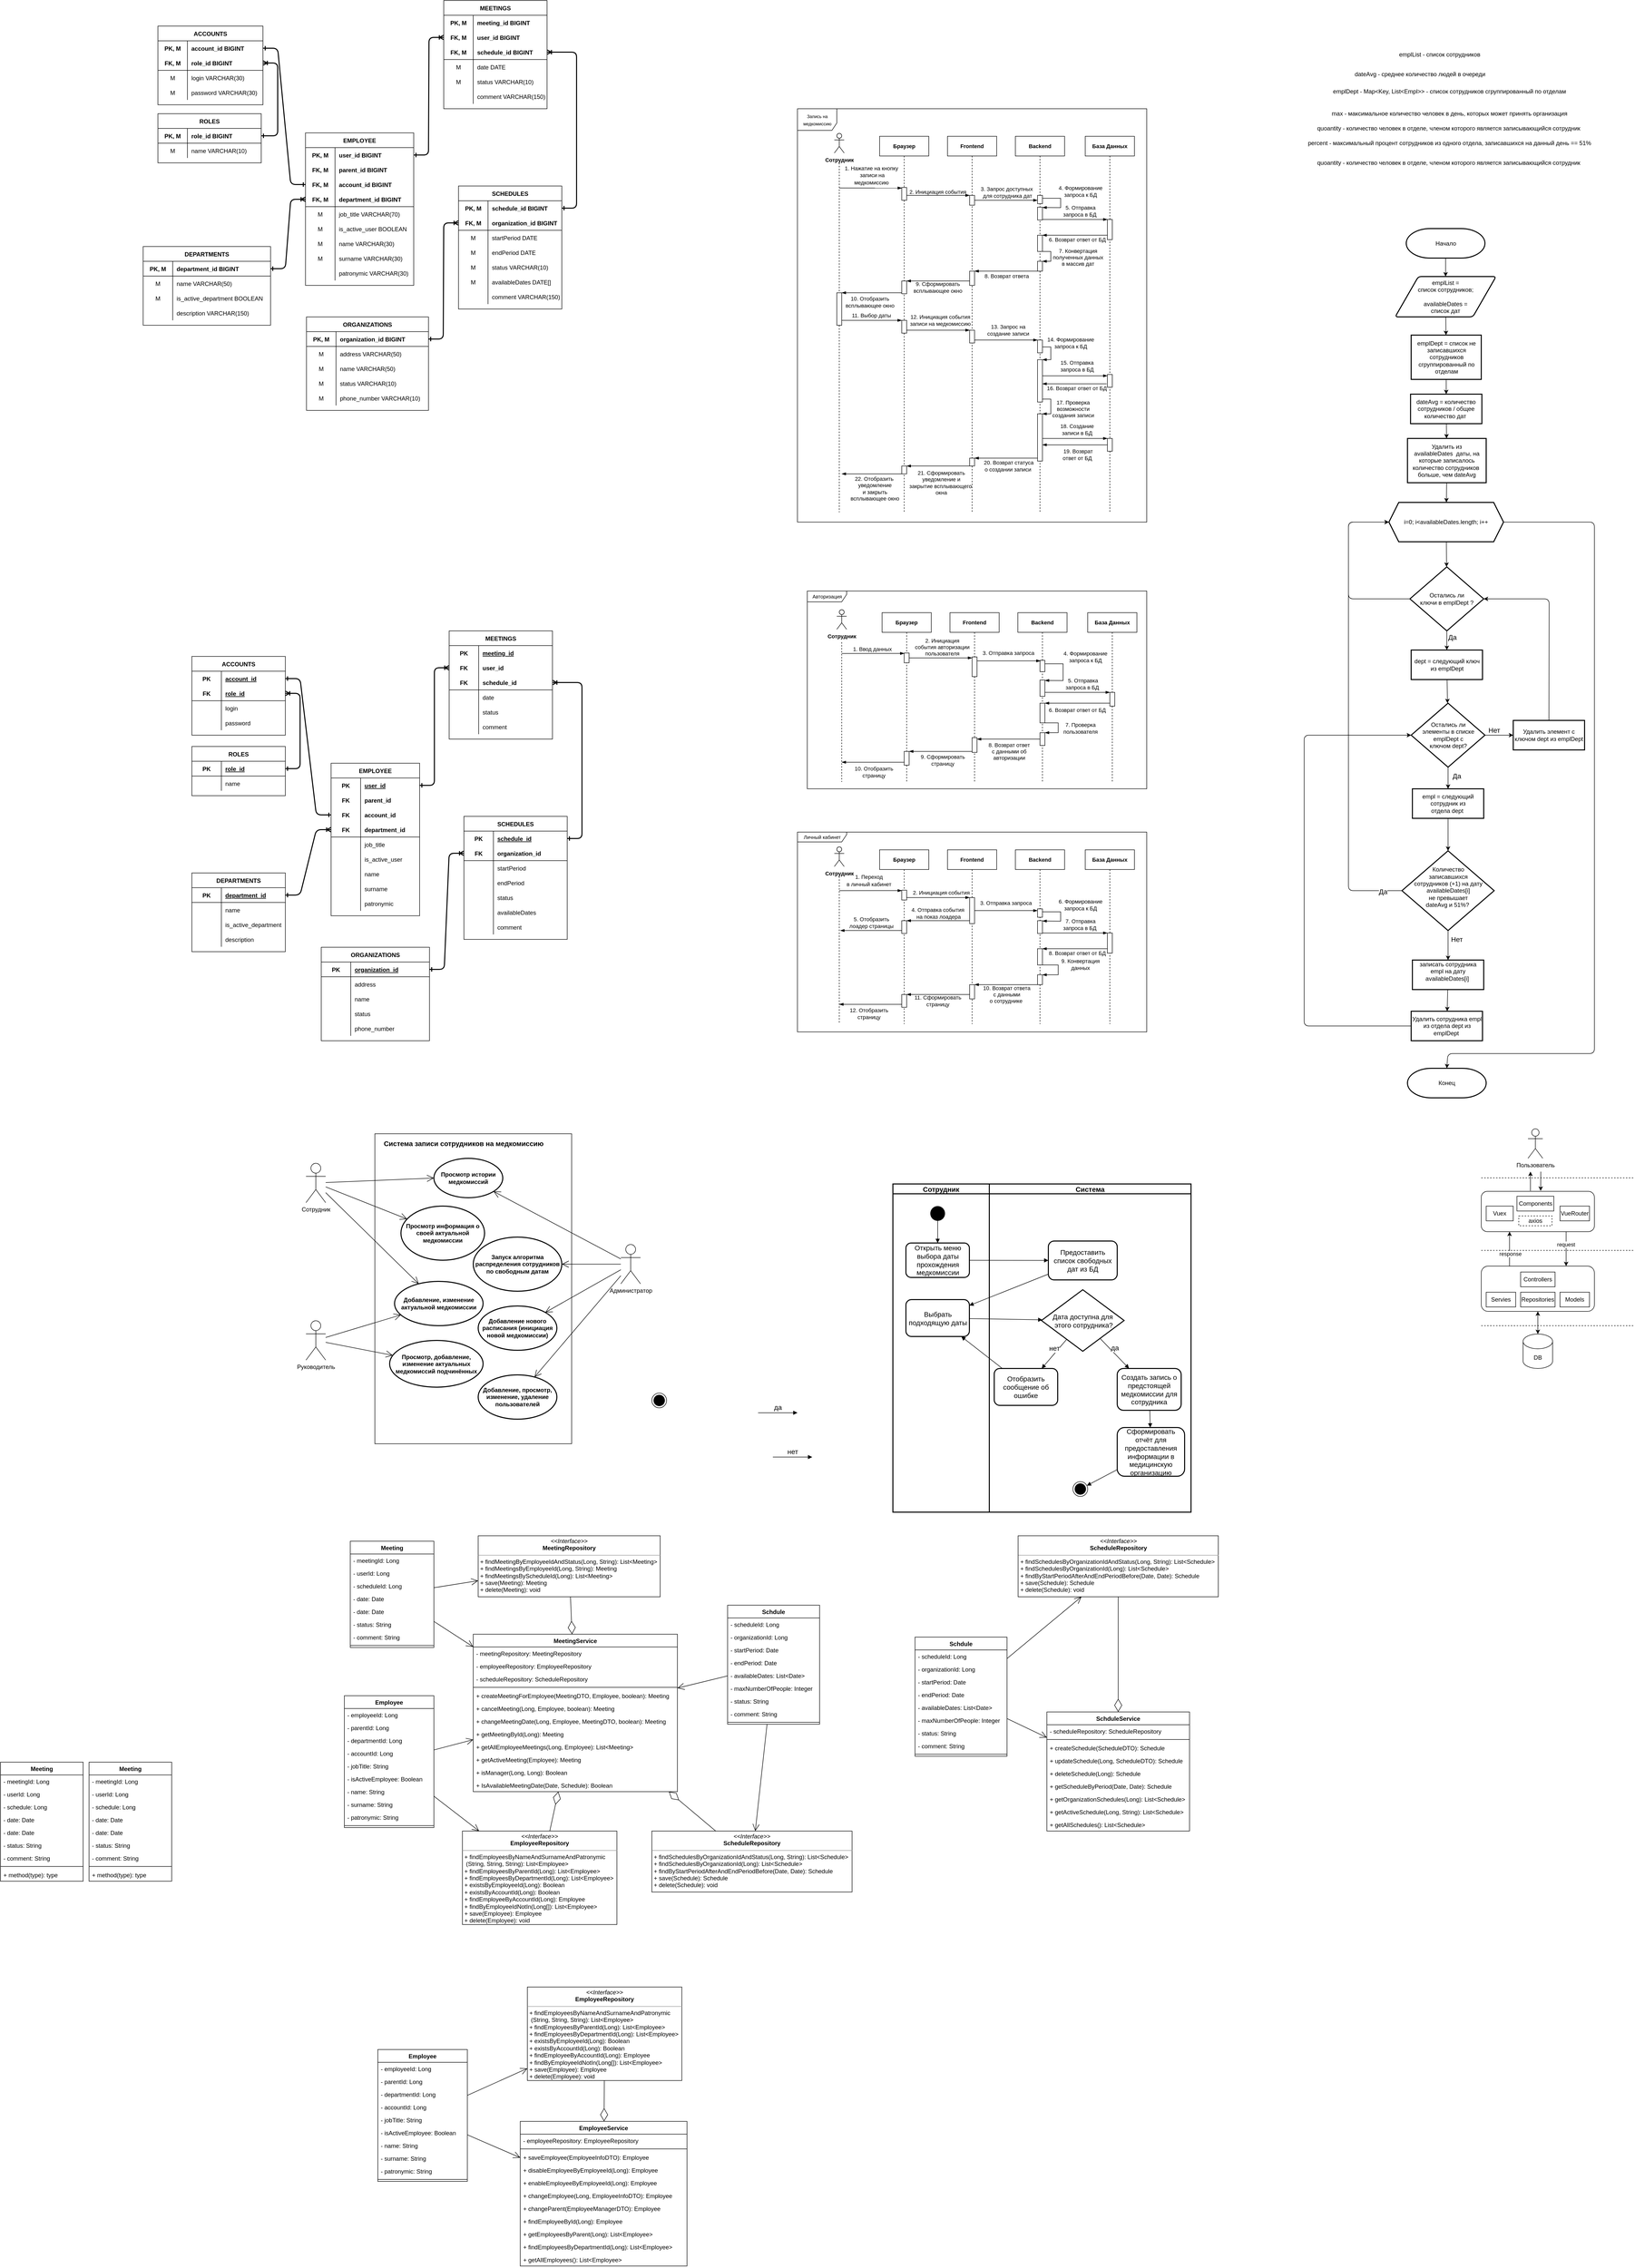 <mxfile version="13.9.9" type="device"><diagram id="ElhakjllppXlkZCJbJTX" name="database"><mxGraphModel dx="1908" dy="2718" grid="0" gridSize="10" guides="1" tooltips="1" connect="1" arrows="1" fold="1" page="0" pageScale="1" pageWidth="827" pageHeight="1169" math="0" shadow="0"><root><mxCell id="0"/><mxCell id="1" parent="0"/><mxCell id="yCAIWygXf06yg3r5KjNy-1" value="EMPLOYEE" style="shape=table;startSize=30;container=1;collapsible=1;childLayout=tableLayout;fixedRows=1;rowLines=0;fontStyle=1;align=center;resizeLast=1;perimeterSpacing=0;strokeWidth=1;" parent="1" vertex="1"><mxGeometry x="-108" y="-130" width="180" height="310" as="geometry"/></mxCell><mxCell id="yCAIWygXf06yg3r5KjNy-2" value="" style="shape=partialRectangle;collapsible=0;dropTarget=0;pointerEvents=0;fillColor=none;top=0;left=0;bottom=0;right=0;points=[[0,0.5],[1,0.5]];portConstraint=eastwest;" parent="yCAIWygXf06yg3r5KjNy-1" vertex="1"><mxGeometry y="30" width="180" height="30" as="geometry"/></mxCell><mxCell id="yCAIWygXf06yg3r5KjNy-3" value="PK" style="shape=partialRectangle;connectable=0;fillColor=none;top=0;left=0;bottom=0;right=0;fontStyle=1;overflow=hidden;" parent="yCAIWygXf06yg3r5KjNy-2" vertex="1"><mxGeometry width="60" height="30" as="geometry"/></mxCell><mxCell id="yCAIWygXf06yg3r5KjNy-4" value="user_id" style="shape=partialRectangle;connectable=0;fillColor=none;top=0;left=0;bottom=0;right=0;align=left;spacingLeft=6;fontStyle=5;overflow=hidden;" parent="yCAIWygXf06yg3r5KjNy-2" vertex="1"><mxGeometry x="60" width="120" height="30" as="geometry"/></mxCell><mxCell id="yCAIWygXf06yg3r5KjNy-123" value="" style="shape=partialRectangle;collapsible=0;dropTarget=0;pointerEvents=0;fillColor=none;top=0;left=0;bottom=0;right=0;points=[[0,0.5],[1,0.5]];portConstraint=eastwest;" parent="yCAIWygXf06yg3r5KjNy-1" vertex="1"><mxGeometry y="60" width="180" height="30" as="geometry"/></mxCell><mxCell id="yCAIWygXf06yg3r5KjNy-124" value="FK" style="shape=partialRectangle;connectable=0;fillColor=none;top=0;left=0;bottom=0;right=0;fontStyle=1;overflow=hidden;" parent="yCAIWygXf06yg3r5KjNy-123" vertex="1"><mxGeometry width="60" height="30" as="geometry"/></mxCell><mxCell id="yCAIWygXf06yg3r5KjNy-125" value="parent_id" style="shape=partialRectangle;connectable=0;fillColor=none;top=0;left=0;bottom=0;right=0;align=left;spacingLeft=6;fontStyle=1;overflow=hidden;" parent="yCAIWygXf06yg3r5KjNy-123" vertex="1"><mxGeometry x="60" width="120" height="30" as="geometry"/></mxCell><mxCell id="Wxpy8eTUfWwc-EZ-sTIg-1" value="" style="shape=partialRectangle;collapsible=0;dropTarget=0;pointerEvents=0;fillColor=none;top=0;left=0;bottom=0;right=0;points=[[0,0.5],[1,0.5]];portConstraint=eastwest;" parent="yCAIWygXf06yg3r5KjNy-1" vertex="1"><mxGeometry y="90" width="180" height="30" as="geometry"/></mxCell><mxCell id="Wxpy8eTUfWwc-EZ-sTIg-2" value="FK" style="shape=partialRectangle;connectable=0;fillColor=none;top=0;left=0;bottom=0;right=0;fontStyle=1;overflow=hidden;" parent="Wxpy8eTUfWwc-EZ-sTIg-1" vertex="1"><mxGeometry width="60" height="30" as="geometry"/></mxCell><mxCell id="Wxpy8eTUfWwc-EZ-sTIg-3" value="account_id" style="shape=partialRectangle;connectable=0;fillColor=none;top=0;left=0;bottom=0;right=0;align=left;spacingLeft=6;fontStyle=1;overflow=hidden;" parent="Wxpy8eTUfWwc-EZ-sTIg-1" vertex="1"><mxGeometry x="60" width="120" height="30" as="geometry"/></mxCell><mxCell id="yCAIWygXf06yg3r5KjNy-135" value="" style="shape=partialRectangle;collapsible=0;dropTarget=0;pointerEvents=0;fillColor=none;top=0;left=0;bottom=0;right=0;points=[[0,0.5],[1,0.5]];portConstraint=eastwest;" parent="yCAIWygXf06yg3r5KjNy-1" vertex="1"><mxGeometry y="120" width="180" height="30" as="geometry"/></mxCell><mxCell id="yCAIWygXf06yg3r5KjNy-136" value="FK" style="shape=partialRectangle;connectable=0;fillColor=none;top=0;left=0;bottom=0;right=0;fontStyle=1;overflow=hidden;" parent="yCAIWygXf06yg3r5KjNy-135" vertex="1"><mxGeometry width="60" height="30" as="geometry"/></mxCell><mxCell id="yCAIWygXf06yg3r5KjNy-137" value="department_id" style="shape=partialRectangle;connectable=0;fillColor=none;top=0;left=0;bottom=0;right=0;align=left;spacingLeft=6;fontStyle=1;overflow=hidden;" parent="yCAIWygXf06yg3r5KjNy-135" vertex="1"><mxGeometry x="60" width="120" height="30" as="geometry"/></mxCell><mxCell id="yCAIWygXf06yg3r5KjNy-8" value="" style="shape=partialRectangle;collapsible=0;dropTarget=0;pointerEvents=0;fillColor=none;top=1;left=0;bottom=0;right=0;points=[[0,0.5],[1,0.5]];portConstraint=eastwest;strokeWidth=1;" parent="yCAIWygXf06yg3r5KjNy-1" vertex="1"><mxGeometry y="150" width="180" height="30" as="geometry"/></mxCell><mxCell id="yCAIWygXf06yg3r5KjNy-9" value="" style="shape=partialRectangle;connectable=0;fillColor=none;top=0;left=0;bottom=0;right=0;editable=1;overflow=hidden;" parent="yCAIWygXf06yg3r5KjNy-8" vertex="1"><mxGeometry width="60" height="30" as="geometry"/></mxCell><mxCell id="yCAIWygXf06yg3r5KjNy-10" value="job_title" style="shape=partialRectangle;connectable=0;fillColor=none;top=0;left=0;bottom=0;right=0;align=left;spacingLeft=6;overflow=hidden;" parent="yCAIWygXf06yg3r5KjNy-8" vertex="1"><mxGeometry x="60" width="120" height="30" as="geometry"/></mxCell><mxCell id="yCAIWygXf06yg3r5KjNy-138" value="" style="shape=partialRectangle;collapsible=0;dropTarget=0;pointerEvents=0;fillColor=none;top=0;left=0;bottom=0;right=0;points=[[0,0.5],[1,0.5]];portConstraint=eastwest;strokeWidth=1;" parent="yCAIWygXf06yg3r5KjNy-1" vertex="1"><mxGeometry y="180" width="180" height="30" as="geometry"/></mxCell><mxCell id="yCAIWygXf06yg3r5KjNy-139" value="" style="shape=partialRectangle;connectable=0;fillColor=none;top=0;left=0;bottom=0;right=0;editable=1;overflow=hidden;" parent="yCAIWygXf06yg3r5KjNy-138" vertex="1"><mxGeometry width="60" height="30" as="geometry"/></mxCell><mxCell id="yCAIWygXf06yg3r5KjNy-140" value="is_active_user" style="shape=partialRectangle;connectable=0;fillColor=none;top=0;left=0;bottom=0;right=0;align=left;spacingLeft=6;overflow=hidden;" parent="yCAIWygXf06yg3r5KjNy-138" vertex="1"><mxGeometry x="60" width="120" height="30" as="geometry"/></mxCell><mxCell id="yCAIWygXf06yg3r5KjNy-11" value="" style="shape=partialRectangle;collapsible=0;dropTarget=0;pointerEvents=0;fillColor=none;top=0;left=0;bottom=0;right=0;points=[[0,0.5],[1,0.5]];portConstraint=eastwest;" parent="yCAIWygXf06yg3r5KjNy-1" vertex="1"><mxGeometry y="210" width="180" height="30" as="geometry"/></mxCell><mxCell id="yCAIWygXf06yg3r5KjNy-12" value="" style="shape=partialRectangle;connectable=0;fillColor=none;top=0;left=0;bottom=0;right=0;editable=1;overflow=hidden;" parent="yCAIWygXf06yg3r5KjNy-11" vertex="1"><mxGeometry width="60" height="30" as="geometry"/></mxCell><mxCell id="yCAIWygXf06yg3r5KjNy-13" value="name" style="shape=partialRectangle;connectable=0;fillColor=none;top=0;left=0;bottom=0;right=0;align=left;spacingLeft=6;overflow=hidden;" parent="yCAIWygXf06yg3r5KjNy-11" vertex="1"><mxGeometry x="60" width="120" height="30" as="geometry"/></mxCell><mxCell id="yCAIWygXf06yg3r5KjNy-14" value="" style="shape=partialRectangle;collapsible=0;dropTarget=0;pointerEvents=0;fillColor=none;top=0;left=0;bottom=0;right=0;points=[[0,0.5],[1,0.5]];portConstraint=eastwest;" parent="yCAIWygXf06yg3r5KjNy-1" vertex="1"><mxGeometry y="240" width="180" height="30" as="geometry"/></mxCell><mxCell id="yCAIWygXf06yg3r5KjNy-15" value="" style="shape=partialRectangle;connectable=0;fillColor=none;top=0;left=0;bottom=0;right=0;editable=1;overflow=hidden;" parent="yCAIWygXf06yg3r5KjNy-14" vertex="1"><mxGeometry width="60" height="30" as="geometry"/></mxCell><mxCell id="yCAIWygXf06yg3r5KjNy-16" value="surname" style="shape=partialRectangle;connectable=0;fillColor=none;top=0;left=0;bottom=0;right=0;align=left;spacingLeft=6;overflow=hidden;" parent="yCAIWygXf06yg3r5KjNy-14" vertex="1"><mxGeometry x="60" width="120" height="30" as="geometry"/></mxCell><mxCell id="yCAIWygXf06yg3r5KjNy-17" value="" style="shape=partialRectangle;collapsible=0;dropTarget=0;pointerEvents=0;fillColor=none;top=0;left=0;bottom=0;right=0;points=[[0,0.5],[1,0.5]];portConstraint=eastwest;" parent="yCAIWygXf06yg3r5KjNy-1" vertex="1"><mxGeometry y="270" width="180" height="30" as="geometry"/></mxCell><mxCell id="yCAIWygXf06yg3r5KjNy-18" value="" style="shape=partialRectangle;connectable=0;fillColor=none;top=0;left=0;bottom=0;right=0;editable=1;overflow=hidden;" parent="yCAIWygXf06yg3r5KjNy-17" vertex="1"><mxGeometry width="60" height="30" as="geometry"/></mxCell><mxCell id="yCAIWygXf06yg3r5KjNy-19" value="patronymic" style="shape=partialRectangle;connectable=0;fillColor=none;top=0;left=0;bottom=0;right=0;align=left;spacingLeft=6;overflow=hidden;" parent="yCAIWygXf06yg3r5KjNy-17" vertex="1"><mxGeometry x="60" width="120" height="30" as="geometry"/></mxCell><mxCell id="yCAIWygXf06yg3r5KjNy-20" value="MEETINGS" style="shape=table;startSize=30;container=1;collapsible=1;childLayout=tableLayout;fixedRows=1;rowLines=0;fontStyle=1;align=center;resizeLast=1;" parent="1" vertex="1"><mxGeometry x="132" y="-399" width="210" height="220" as="geometry"/></mxCell><mxCell id="yCAIWygXf06yg3r5KjNy-21" value="" style="shape=partialRectangle;collapsible=0;dropTarget=0;pointerEvents=0;fillColor=none;top=0;left=0;bottom=0;right=0;points=[[0,0.5],[1,0.5]];portConstraint=eastwest;" parent="yCAIWygXf06yg3r5KjNy-20" vertex="1"><mxGeometry y="30" width="210" height="30" as="geometry"/></mxCell><mxCell id="yCAIWygXf06yg3r5KjNy-22" value="PK" style="shape=partialRectangle;connectable=0;fillColor=none;top=0;left=0;bottom=0;right=0;fontStyle=1;overflow=hidden;" parent="yCAIWygXf06yg3r5KjNy-21" vertex="1"><mxGeometry width="60" height="30" as="geometry"/></mxCell><mxCell id="yCAIWygXf06yg3r5KjNy-23" value="meeting_id" style="shape=partialRectangle;connectable=0;fillColor=none;top=0;left=0;bottom=0;right=0;align=left;spacingLeft=6;fontStyle=5;overflow=hidden;" parent="yCAIWygXf06yg3r5KjNy-21" vertex="1"><mxGeometry x="60" width="150" height="30" as="geometry"/></mxCell><mxCell id="yCAIWygXf06yg3r5KjNy-39" value="" style="shape=partialRectangle;collapsible=0;dropTarget=0;pointerEvents=0;fillColor=none;top=0;left=0;bottom=0;right=0;points=[[0,0.5],[1,0.5]];portConstraint=eastwest;" parent="yCAIWygXf06yg3r5KjNy-20" vertex="1"><mxGeometry y="60" width="210" height="30" as="geometry"/></mxCell><mxCell id="yCAIWygXf06yg3r5KjNy-40" value="FK" style="shape=partialRectangle;connectable=0;fillColor=none;top=0;left=0;bottom=0;right=0;fontStyle=1;overflow=hidden;" parent="yCAIWygXf06yg3r5KjNy-39" vertex="1"><mxGeometry width="60" height="30" as="geometry"/></mxCell><mxCell id="yCAIWygXf06yg3r5KjNy-41" value="user_id" style="shape=partialRectangle;connectable=0;fillColor=none;top=0;left=0;bottom=0;right=0;align=left;spacingLeft=6;fontStyle=1;overflow=hidden;" parent="yCAIWygXf06yg3r5KjNy-39" vertex="1"><mxGeometry x="60" width="150" height="30" as="geometry"/></mxCell><mxCell id="yCAIWygXf06yg3r5KjNy-24" value="" style="shape=partialRectangle;collapsible=0;dropTarget=0;pointerEvents=0;fillColor=none;top=0;left=0;bottom=1;right=0;points=[[0,0.5],[1,0.5]];portConstraint=eastwest;" parent="yCAIWygXf06yg3r5KjNy-20" vertex="1"><mxGeometry y="90" width="210" height="30" as="geometry"/></mxCell><mxCell id="yCAIWygXf06yg3r5KjNy-25" value="FK" style="shape=partialRectangle;connectable=0;fillColor=none;top=0;left=0;bottom=0;right=0;fontStyle=1;overflow=hidden;" parent="yCAIWygXf06yg3r5KjNy-24" vertex="1"><mxGeometry width="60" height="30" as="geometry"/></mxCell><mxCell id="yCAIWygXf06yg3r5KjNy-26" value="schedule_id" style="shape=partialRectangle;connectable=0;fillColor=none;top=0;left=0;bottom=0;right=0;align=left;spacingLeft=6;fontStyle=1;overflow=hidden;" parent="yCAIWygXf06yg3r5KjNy-24" vertex="1"><mxGeometry x="60" width="150" height="30" as="geometry"/></mxCell><mxCell id="yCAIWygXf06yg3r5KjNy-27" value="" style="shape=partialRectangle;collapsible=0;dropTarget=0;pointerEvents=0;fillColor=none;top=0;left=0;bottom=0;right=0;points=[[0,0.5],[1,0.5]];portConstraint=eastwest;" parent="yCAIWygXf06yg3r5KjNy-20" vertex="1"><mxGeometry y="120" width="210" height="30" as="geometry"/></mxCell><mxCell id="yCAIWygXf06yg3r5KjNy-28" value="" style="shape=partialRectangle;connectable=0;fillColor=none;top=0;left=0;bottom=0;right=0;editable=1;overflow=hidden;" parent="yCAIWygXf06yg3r5KjNy-27" vertex="1"><mxGeometry width="60" height="30" as="geometry"/></mxCell><mxCell id="yCAIWygXf06yg3r5KjNy-29" value="date" style="shape=partialRectangle;connectable=0;fillColor=none;top=0;left=0;bottom=0;right=0;align=left;spacingLeft=6;overflow=hidden;" parent="yCAIWygXf06yg3r5KjNy-27" vertex="1"><mxGeometry x="60" width="150" height="30" as="geometry"/></mxCell><mxCell id="P8f1HOPza4gedOwbfqDF-29" value="" style="shape=partialRectangle;collapsible=0;dropTarget=0;pointerEvents=0;fillColor=none;top=0;left=0;bottom=0;right=0;points=[[0,0.5],[1,0.5]];portConstraint=eastwest;" parent="yCAIWygXf06yg3r5KjNy-20" vertex="1"><mxGeometry y="150" width="210" height="30" as="geometry"/></mxCell><mxCell id="P8f1HOPza4gedOwbfqDF-30" value="" style="shape=partialRectangle;connectable=0;fillColor=none;top=0;left=0;bottom=0;right=0;editable=1;overflow=hidden;" parent="P8f1HOPza4gedOwbfqDF-29" vertex="1"><mxGeometry width="60" height="30" as="geometry"/></mxCell><mxCell id="P8f1HOPza4gedOwbfqDF-31" value="status" style="shape=partialRectangle;connectable=0;fillColor=none;top=0;left=0;bottom=0;right=0;align=left;spacingLeft=6;overflow=hidden;" parent="P8f1HOPza4gedOwbfqDF-29" vertex="1"><mxGeometry x="60" width="150" height="30" as="geometry"/></mxCell><mxCell id="yCAIWygXf06yg3r5KjNy-33" value="" style="shape=partialRectangle;collapsible=0;dropTarget=0;pointerEvents=0;fillColor=none;top=0;left=0;bottom=0;right=0;points=[[0,0.5],[1,0.5]];portConstraint=eastwest;" parent="yCAIWygXf06yg3r5KjNy-20" vertex="1"><mxGeometry y="180" width="210" height="30" as="geometry"/></mxCell><mxCell id="yCAIWygXf06yg3r5KjNy-34" value="" style="shape=partialRectangle;connectable=0;fillColor=none;top=0;left=0;bottom=0;right=0;editable=1;overflow=hidden;" parent="yCAIWygXf06yg3r5KjNy-33" vertex="1"><mxGeometry width="60" height="30" as="geometry"/></mxCell><mxCell id="yCAIWygXf06yg3r5KjNy-35" value="comment" style="shape=partialRectangle;connectable=0;fillColor=none;top=0;left=0;bottom=0;right=0;align=left;spacingLeft=6;overflow=hidden;" parent="yCAIWygXf06yg3r5KjNy-33" vertex="1"><mxGeometry x="60" width="150" height="30" as="geometry"/></mxCell><mxCell id="yCAIWygXf06yg3r5KjNy-51" value="ORGANIZATIONS" style="shape=table;startSize=30;container=1;collapsible=1;childLayout=tableLayout;fixedRows=1;rowLines=0;fontStyle=1;align=center;resizeLast=1;" parent="1" vertex="1"><mxGeometry x="-128" y="244" width="220" height="190" as="geometry"/></mxCell><mxCell id="yCAIWygXf06yg3r5KjNy-55" value="" style="shape=partialRectangle;collapsible=0;dropTarget=0;pointerEvents=0;fillColor=none;top=0;left=0;bottom=1;right=0;points=[[0,0.5],[1,0.5]];portConstraint=eastwest;" parent="yCAIWygXf06yg3r5KjNy-51" vertex="1"><mxGeometry y="30" width="220" height="30" as="geometry"/></mxCell><mxCell id="yCAIWygXf06yg3r5KjNy-56" value="PK" style="shape=partialRectangle;connectable=0;fillColor=none;top=0;left=0;bottom=0;right=0;fontStyle=1;overflow=hidden;" parent="yCAIWygXf06yg3r5KjNy-55" vertex="1"><mxGeometry width="60" height="30" as="geometry"/></mxCell><mxCell id="yCAIWygXf06yg3r5KjNy-57" value="organization_id" style="shape=partialRectangle;connectable=0;fillColor=none;top=0;left=0;bottom=0;right=0;align=left;spacingLeft=6;fontStyle=5;overflow=hidden;" parent="yCAIWygXf06yg3r5KjNy-55" vertex="1"><mxGeometry x="60" width="160" height="30" as="geometry"/></mxCell><mxCell id="yCAIWygXf06yg3r5KjNy-58" value="" style="shape=partialRectangle;collapsible=0;dropTarget=0;pointerEvents=0;fillColor=none;top=0;left=0;bottom=0;right=0;points=[[0,0.5],[1,0.5]];portConstraint=eastwest;" parent="yCAIWygXf06yg3r5KjNy-51" vertex="1"><mxGeometry y="60" width="220" height="30" as="geometry"/></mxCell><mxCell id="yCAIWygXf06yg3r5KjNy-59" value="" style="shape=partialRectangle;connectable=0;fillColor=none;top=0;left=0;bottom=0;right=0;editable=1;overflow=hidden;" parent="yCAIWygXf06yg3r5KjNy-58" vertex="1"><mxGeometry width="60" height="30" as="geometry"/></mxCell><mxCell id="yCAIWygXf06yg3r5KjNy-60" value="address" style="shape=partialRectangle;connectable=0;fillColor=none;top=0;left=0;bottom=0;right=0;align=left;spacingLeft=6;overflow=hidden;" parent="yCAIWygXf06yg3r5KjNy-58" vertex="1"><mxGeometry x="60" width="160" height="30" as="geometry"/></mxCell><mxCell id="yCAIWygXf06yg3r5KjNy-61" value="" style="shape=partialRectangle;collapsible=0;dropTarget=0;pointerEvents=0;fillColor=none;top=0;left=0;bottom=0;right=0;points=[[0,0.5],[1,0.5]];portConstraint=eastwest;" parent="yCAIWygXf06yg3r5KjNy-51" vertex="1"><mxGeometry y="90" width="220" height="30" as="geometry"/></mxCell><mxCell id="yCAIWygXf06yg3r5KjNy-62" value="" style="shape=partialRectangle;connectable=0;fillColor=none;top=0;left=0;bottom=0;right=0;editable=1;overflow=hidden;" parent="yCAIWygXf06yg3r5KjNy-61" vertex="1"><mxGeometry width="60" height="30" as="geometry"/></mxCell><mxCell id="yCAIWygXf06yg3r5KjNy-63" value="name" style="shape=partialRectangle;connectable=0;fillColor=none;top=0;left=0;bottom=0;right=0;align=left;spacingLeft=6;overflow=hidden;" parent="yCAIWygXf06yg3r5KjNy-61" vertex="1"><mxGeometry x="60" width="160" height="30" as="geometry"/></mxCell><mxCell id="yCAIWygXf06yg3r5KjNy-64" value="" style="shape=partialRectangle;collapsible=0;dropTarget=0;pointerEvents=0;fillColor=none;top=0;left=0;bottom=0;right=0;points=[[0,0.5],[1,0.5]];portConstraint=eastwest;" parent="yCAIWygXf06yg3r5KjNy-51" vertex="1"><mxGeometry y="120" width="220" height="30" as="geometry"/></mxCell><mxCell id="yCAIWygXf06yg3r5KjNy-65" value="" style="shape=partialRectangle;connectable=0;fillColor=none;top=0;left=0;bottom=0;right=0;editable=1;overflow=hidden;" parent="yCAIWygXf06yg3r5KjNy-64" vertex="1"><mxGeometry width="60" height="30" as="geometry"/></mxCell><mxCell id="yCAIWygXf06yg3r5KjNy-66" value="status" style="shape=partialRectangle;connectable=0;fillColor=none;top=0;left=0;bottom=0;right=0;align=left;spacingLeft=6;overflow=hidden;" parent="yCAIWygXf06yg3r5KjNy-64" vertex="1"><mxGeometry x="60" width="160" height="30" as="geometry"/></mxCell><mxCell id="yCAIWygXf06yg3r5KjNy-73" value="" style="shape=partialRectangle;collapsible=0;dropTarget=0;pointerEvents=0;fillColor=none;top=0;left=0;bottom=0;right=0;points=[[0,0.5],[1,0.5]];portConstraint=eastwest;" parent="yCAIWygXf06yg3r5KjNy-51" vertex="1"><mxGeometry y="150" width="220" height="30" as="geometry"/></mxCell><mxCell id="yCAIWygXf06yg3r5KjNy-74" value="" style="shape=partialRectangle;connectable=0;fillColor=none;top=0;left=0;bottom=0;right=0;editable=1;overflow=hidden;" parent="yCAIWygXf06yg3r5KjNy-73" vertex="1"><mxGeometry width="60" height="30" as="geometry"/></mxCell><mxCell id="yCAIWygXf06yg3r5KjNy-75" value="phone_number" style="shape=partialRectangle;connectable=0;fillColor=none;top=0;left=0;bottom=0;right=0;align=left;spacingLeft=6;overflow=hidden;" parent="yCAIWygXf06yg3r5KjNy-73" vertex="1"><mxGeometry x="60" width="160" height="30" as="geometry"/></mxCell><mxCell id="yCAIWygXf06yg3r5KjNy-117" value="" style="edgeStyle=entityRelationEdgeStyle;fontSize=12;html=1;endArrow=ERone;startArrow=ERoneToMany;endFill=0;strokeWidth=2;" parent="1" source="P8f1HOPza4gedOwbfqDF-14" target="yCAIWygXf06yg3r5KjNy-55" edge="1"><mxGeometry width="100" height="100" relative="1" as="geometry"><mxPoint x="490.0" y="45.0" as="sourcePoint"/><mxPoint x="630" y="370" as="targetPoint"/></mxGeometry></mxCell><mxCell id="yCAIWygXf06yg3r5KjNy-118" value="" style="edgeStyle=entityRelationEdgeStyle;fontSize=12;html=1;endArrow=ERoneToMany;startArrow=ERone;endFill=0;startFill=0;strokeWidth=2;" parent="1" source="yCAIWygXf06yg3r5KjNy-2" target="yCAIWygXf06yg3r5KjNy-39" edge="1"><mxGeometry width="100" height="100" relative="1" as="geometry"><mxPoint x="310" y="-110" as="sourcePoint"/><mxPoint x="440" y="-300" as="targetPoint"/></mxGeometry></mxCell><mxCell id="P8f1HOPza4gedOwbfqDF-4" value="SCHEDULES" style="shape=table;startSize=30;container=1;collapsible=1;childLayout=tableLayout;fixedRows=1;rowLines=0;fontStyle=1;align=center;resizeLast=1;" parent="1" vertex="1"><mxGeometry x="162" y="-22" width="210" height="250.0" as="geometry"/></mxCell><mxCell id="P8f1HOPza4gedOwbfqDF-5" value="" style="shape=partialRectangle;collapsible=0;dropTarget=0;pointerEvents=0;fillColor=none;top=0;left=0;bottom=0;right=0;points=[[0,0.5],[1,0.5]];portConstraint=eastwest;" parent="P8f1HOPza4gedOwbfqDF-4" vertex="1"><mxGeometry y="30" width="210" height="30" as="geometry"/></mxCell><mxCell id="P8f1HOPza4gedOwbfqDF-6" value="PK" style="shape=partialRectangle;connectable=0;fillColor=none;top=0;left=0;bottom=0;right=0;fontStyle=1;overflow=hidden;" parent="P8f1HOPza4gedOwbfqDF-5" vertex="1"><mxGeometry width="60" height="30" as="geometry"/></mxCell><mxCell id="P8f1HOPza4gedOwbfqDF-7" value="schedule_id" style="shape=partialRectangle;connectable=0;fillColor=none;top=0;left=0;bottom=0;right=0;align=left;spacingLeft=6;fontStyle=5;overflow=hidden;" parent="P8f1HOPza4gedOwbfqDF-5" vertex="1"><mxGeometry x="60" width="150" height="30" as="geometry"/></mxCell><mxCell id="P8f1HOPza4gedOwbfqDF-14" value="" style="shape=partialRectangle;collapsible=0;dropTarget=0;pointerEvents=0;fillColor=none;top=0;left=0;bottom=1;right=0;points=[[0,0.5],[1,0.5]];portConstraint=eastwest;" parent="P8f1HOPza4gedOwbfqDF-4" vertex="1"><mxGeometry y="60" width="210" height="30" as="geometry"/></mxCell><mxCell id="P8f1HOPza4gedOwbfqDF-15" value="FK" style="shape=partialRectangle;connectable=0;fillColor=none;top=0;left=0;bottom=0;right=0;fontStyle=1;overflow=hidden;" parent="P8f1HOPza4gedOwbfqDF-14" vertex="1"><mxGeometry width="60" height="30" as="geometry"/></mxCell><mxCell id="P8f1HOPza4gedOwbfqDF-16" value="organization_id" style="shape=partialRectangle;connectable=0;fillColor=none;top=0;left=0;bottom=0;right=0;align=left;spacingLeft=6;fontStyle=1;overflow=hidden;" parent="P8f1HOPza4gedOwbfqDF-14" vertex="1"><mxGeometry x="60" width="150" height="30" as="geometry"/></mxCell><mxCell id="P8f1HOPza4gedOwbfqDF-17" value="" style="shape=partialRectangle;collapsible=0;dropTarget=0;pointerEvents=0;fillColor=none;top=0;left=0;bottom=0;right=0;points=[[0,0.5],[1,0.5]];portConstraint=eastwest;" parent="P8f1HOPza4gedOwbfqDF-4" vertex="1"><mxGeometry y="90" width="210" height="30" as="geometry"/></mxCell><mxCell id="P8f1HOPza4gedOwbfqDF-18" value="" style="shape=partialRectangle;connectable=0;fillColor=none;top=0;left=0;bottom=0;right=0;editable=1;overflow=hidden;" parent="P8f1HOPza4gedOwbfqDF-17" vertex="1"><mxGeometry width="60" height="30" as="geometry"/></mxCell><mxCell id="P8f1HOPza4gedOwbfqDF-19" value="startPeriod" style="shape=partialRectangle;connectable=0;fillColor=none;top=0;left=0;bottom=0;right=0;align=left;spacingLeft=6;overflow=hidden;" parent="P8f1HOPza4gedOwbfqDF-17" vertex="1"><mxGeometry x="60" width="150" height="30" as="geometry"/></mxCell><mxCell id="P8f1HOPza4gedOwbfqDF-20" value="" style="shape=partialRectangle;collapsible=0;dropTarget=0;pointerEvents=0;fillColor=none;top=0;left=0;bottom=0;right=0;points=[[0,0.5],[1,0.5]];portConstraint=eastwest;" parent="P8f1HOPza4gedOwbfqDF-4" vertex="1"><mxGeometry y="120" width="210" height="30" as="geometry"/></mxCell><mxCell id="P8f1HOPza4gedOwbfqDF-21" value="" style="shape=partialRectangle;connectable=0;fillColor=none;top=0;left=0;bottom=0;right=0;editable=1;overflow=hidden;" parent="P8f1HOPza4gedOwbfqDF-20" vertex="1"><mxGeometry width="60" height="30" as="geometry"/></mxCell><mxCell id="P8f1HOPza4gedOwbfqDF-22" value="endPeriod" style="shape=partialRectangle;connectable=0;fillColor=none;top=0;left=0;bottom=0;right=0;align=left;spacingLeft=6;overflow=hidden;" parent="P8f1HOPza4gedOwbfqDF-20" vertex="1"><mxGeometry x="60" width="150" height="30" as="geometry"/></mxCell><mxCell id="P8f1HOPza4gedOwbfqDF-26" value="" style="shape=partialRectangle;collapsible=0;dropTarget=0;pointerEvents=0;fillColor=none;top=0;left=0;bottom=0;right=0;points=[[0,0.5],[1,0.5]];portConstraint=eastwest;" parent="P8f1HOPza4gedOwbfqDF-4" vertex="1"><mxGeometry y="150" width="210" height="30" as="geometry"/></mxCell><mxCell id="P8f1HOPza4gedOwbfqDF-27" value="" style="shape=partialRectangle;connectable=0;fillColor=none;top=0;left=0;bottom=0;right=0;editable=1;overflow=hidden;" parent="P8f1HOPza4gedOwbfqDF-26" vertex="1"><mxGeometry width="60" height="30" as="geometry"/></mxCell><mxCell id="P8f1HOPza4gedOwbfqDF-28" value="status" style="shape=partialRectangle;connectable=0;fillColor=none;top=0;left=0;bottom=0;right=0;align=left;spacingLeft=6;overflow=hidden;" parent="P8f1HOPza4gedOwbfqDF-26" vertex="1"><mxGeometry x="60" width="150" height="30" as="geometry"/></mxCell><mxCell id="P8f1HOPza4gedOwbfqDF-32" value="" style="shape=partialRectangle;collapsible=0;dropTarget=0;pointerEvents=0;fillColor=none;top=0;left=0;bottom=0;right=0;points=[[0,0.5],[1,0.5]];portConstraint=eastwest;" parent="P8f1HOPza4gedOwbfqDF-4" vertex="1"><mxGeometry y="180" width="210" height="30" as="geometry"/></mxCell><mxCell id="P8f1HOPza4gedOwbfqDF-33" value="" style="shape=partialRectangle;connectable=0;fillColor=none;top=0;left=0;bottom=0;right=0;editable=1;overflow=hidden;" parent="P8f1HOPza4gedOwbfqDF-32" vertex="1"><mxGeometry width="60" height="30" as="geometry"/></mxCell><mxCell id="P8f1HOPza4gedOwbfqDF-34" value="availableDates" style="shape=partialRectangle;connectable=0;fillColor=none;top=0;left=0;bottom=0;right=0;align=left;spacingLeft=6;overflow=hidden;" parent="P8f1HOPza4gedOwbfqDF-32" vertex="1"><mxGeometry x="60" width="150" height="30" as="geometry"/></mxCell><mxCell id="P8f1HOPza4gedOwbfqDF-23" value="" style="shape=partialRectangle;collapsible=0;dropTarget=0;pointerEvents=0;fillColor=none;top=0;left=0;bottom=0;right=0;points=[[0,0.5],[1,0.5]];portConstraint=eastwest;" parent="P8f1HOPza4gedOwbfqDF-4" vertex="1"><mxGeometry y="210" width="210" height="30" as="geometry"/></mxCell><mxCell id="P8f1HOPza4gedOwbfqDF-24" value="" style="shape=partialRectangle;connectable=0;fillColor=none;top=0;left=0;bottom=0;right=0;editable=1;overflow=hidden;" parent="P8f1HOPza4gedOwbfqDF-23" vertex="1"><mxGeometry width="60" height="30" as="geometry"/></mxCell><mxCell id="P8f1HOPza4gedOwbfqDF-25" value="comment" style="shape=partialRectangle;connectable=0;fillColor=none;top=0;left=0;bottom=0;right=0;align=left;spacingLeft=6;overflow=hidden;" parent="P8f1HOPza4gedOwbfqDF-23" vertex="1"><mxGeometry x="60" width="150" height="30" as="geometry"/></mxCell><mxCell id="P8f1HOPza4gedOwbfqDF-38" value="" style="edgeStyle=entityRelationEdgeStyle;fontSize=12;html=1;endArrow=ERone;startArrow=ERoneToMany;startFill=0;endFill=0;strokeWidth=2;" parent="1" source="yCAIWygXf06yg3r5KjNy-24" target="P8f1HOPza4gedOwbfqDF-5" edge="1"><mxGeometry width="100" height="100" relative="1" as="geometry"><mxPoint x="490" y="15" as="sourcePoint"/><mxPoint x="980" y="-45.0" as="targetPoint"/></mxGeometry></mxCell><mxCell id="hFnJYjbcPWVS40ZLns18-1" value="Сотрудник" style="shape=umlActor;verticalLabelPosition=bottom;verticalAlign=top;html=1;outlineConnect=0;" parent="1" vertex="1"><mxGeometry x="-159" y="683" width="40" height="80" as="geometry"/></mxCell><mxCell id="hFnJYjbcPWVS40ZLns18-2" value="" style="rounded=0;whiteSpace=wrap;html=1;fillColor=none;" parent="1" vertex="1"><mxGeometry x="-19" y="623" width="400" height="630" as="geometry"/></mxCell><mxCell id="hFnJYjbcPWVS40ZLns18-3" value="&lt;b&gt;Просмотр истории медкомиссий&lt;/b&gt;" style="ellipse;whiteSpace=wrap;html=1;fillColor=none;strokeWidth=2;" parent="1" vertex="1"><mxGeometry x="101" y="673" width="140" height="80" as="geometry"/></mxCell><mxCell id="hFnJYjbcPWVS40ZLns18-4" value="&lt;b&gt;Просмотр информация о своей актуальной медкомиссии&lt;/b&gt;" style="ellipse;whiteSpace=wrap;html=1;fillColor=none;strokeWidth=2;" parent="1" vertex="1"><mxGeometry x="34" y="770" width="170" height="110" as="geometry"/></mxCell><mxCell id="hFnJYjbcPWVS40ZLns18-5" value="&lt;b&gt;Добавление, изменение актуальной медкомиссии&lt;/b&gt;" style="ellipse;whiteSpace=wrap;html=1;fillColor=none;strokeWidth=2;" parent="1" vertex="1"><mxGeometry x="21" y="923" width="180" height="90" as="geometry"/></mxCell><mxCell id="hFnJYjbcPWVS40ZLns18-6" value="Руководитель" style="shape=umlActor;verticalLabelPosition=bottom;verticalAlign=top;html=1;outlineConnect=0;" parent="1" vertex="1"><mxGeometry x="-159" y="1003" width="40" height="80" as="geometry"/></mxCell><mxCell id="hFnJYjbcPWVS40ZLns18-7" value="&lt;b&gt;Просмотр, добавление, изменение актуальных медкомиссий подчинённых&lt;/b&gt;" style="ellipse;whiteSpace=wrap;html=1;fillColor=none;strokeWidth=2;" parent="1" vertex="1"><mxGeometry x="11" y="1043" width="190" height="95" as="geometry"/></mxCell><mxCell id="hFnJYjbcPWVS40ZLns18-9" value="&lt;font style=&quot;font-size: 14px&quot;&gt;&lt;b&gt;Система записи сотрудников на медкомиссию&lt;/b&gt;&lt;/font&gt;" style="text;html=1;align=center;verticalAlign=middle;resizable=0;points=[];autosize=1;" parent="1" vertex="1"><mxGeometry x="-9" y="633" width="340" height="20" as="geometry"/></mxCell><mxCell id="hFnJYjbcPWVS40ZLns18-10" value="&lt;b&gt;Добавление, просмотр, изменение, удаление пользователей&lt;/b&gt;" style="ellipse;whiteSpace=wrap;html=1;fillColor=none;strokeWidth=2;" parent="1" vertex="1"><mxGeometry x="191" y="1113" width="160" height="90" as="geometry"/></mxCell><mxCell id="hFnJYjbcPWVS40ZLns18-11" value="&lt;b&gt;Добавление нового расписания (инициация новой медкомиссии)&lt;/b&gt;" style="ellipse;whiteSpace=wrap;html=1;fillColor=none;strokeWidth=2;" parent="1" vertex="1"><mxGeometry x="191" y="973" width="160" height="90" as="geometry"/></mxCell><mxCell id="hFnJYjbcPWVS40ZLns18-12" value="&lt;b&gt;Запуск алгоритма распределения сотрудников по свободным датам&lt;/b&gt;" style="ellipse;whiteSpace=wrap;html=1;fillColor=none;strokeWidth=2;" parent="1" vertex="1"><mxGeometry x="181" y="833" width="180" height="110" as="geometry"/></mxCell><mxCell id="hFnJYjbcPWVS40ZLns18-13" value="Администратор" style="shape=umlActor;verticalLabelPosition=bottom;verticalAlign=top;html=1;outlineConnect=0;" parent="1" vertex="1"><mxGeometry x="481" y="848" width="40" height="80" as="geometry"/></mxCell><mxCell id="hFnJYjbcPWVS40ZLns18-15" value="" style="endArrow=open;endFill=1;endSize=12;html=1;entryX=0;entryY=0.5;entryDx=0;entryDy=0;" parent="1" source="hFnJYjbcPWVS40ZLns18-1" target="hFnJYjbcPWVS40ZLns18-3" edge="1"><mxGeometry width="160" relative="1" as="geometry"><mxPoint x="-239" y="883" as="sourcePoint"/><mxPoint x="-79" y="883" as="targetPoint"/></mxGeometry></mxCell><mxCell id="hFnJYjbcPWVS40ZLns18-16" value="" style="endArrow=open;endFill=1;endSize=12;html=1;" parent="1" source="hFnJYjbcPWVS40ZLns18-1" target="hFnJYjbcPWVS40ZLns18-4" edge="1"><mxGeometry width="160" relative="1" as="geometry"><mxPoint x="-109" y="732.167" as="sourcePoint"/><mxPoint x="111" y="723" as="targetPoint"/></mxGeometry></mxCell><mxCell id="hFnJYjbcPWVS40ZLns18-17" value="" style="endArrow=open;endFill=1;endSize=12;html=1;" parent="1" source="hFnJYjbcPWVS40ZLns18-1" target="hFnJYjbcPWVS40ZLns18-5" edge="1"><mxGeometry width="160" relative="1" as="geometry"><mxPoint x="-164.06" y="798.186" as="sourcePoint"/><mxPoint x="-19.005" y="862.998" as="targetPoint"/></mxGeometry></mxCell><mxCell id="hFnJYjbcPWVS40ZLns18-18" value="" style="endArrow=open;endFill=1;endSize=12;html=1;" parent="1" source="hFnJYjbcPWVS40ZLns18-13" target="hFnJYjbcPWVS40ZLns18-3" edge="1"><mxGeometry width="160" relative="1" as="geometry"><mxPoint x="-109" y="752.6" as="sourcePoint"/><mxPoint x="80.098" y="937.916" as="targetPoint"/></mxGeometry></mxCell><mxCell id="hFnJYjbcPWVS40ZLns18-19" value="" style="endArrow=open;endFill=1;endSize=12;html=1;" parent="1" source="hFnJYjbcPWVS40ZLns18-13" target="hFnJYjbcPWVS40ZLns18-12" edge="1"><mxGeometry width="160" relative="1" as="geometry"><mxPoint x="491" y="901.485" as="sourcePoint"/><mxPoint x="230.31" y="751.391" as="targetPoint"/></mxGeometry></mxCell><mxCell id="hFnJYjbcPWVS40ZLns18-20" value="" style="endArrow=open;endFill=1;endSize=12;html=1;" parent="1" source="hFnJYjbcPWVS40ZLns18-13" target="hFnJYjbcPWVS40ZLns18-11" edge="1"><mxGeometry width="160" relative="1" as="geometry"><mxPoint x="491" y="911.696" as="sourcePoint"/><mxPoint x="370.492" y="903.836" as="targetPoint"/></mxGeometry></mxCell><mxCell id="hFnJYjbcPWVS40ZLns18-21" value="" style="endArrow=open;endFill=1;endSize=12;html=1;" parent="1" source="hFnJYjbcPWVS40ZLns18-13" target="hFnJYjbcPWVS40ZLns18-10" edge="1"><mxGeometry width="160" relative="1" as="geometry"><mxPoint x="491" y="923" as="sourcePoint"/><mxPoint x="340.793" y="998.104" as="targetPoint"/></mxGeometry></mxCell><mxCell id="hFnJYjbcPWVS40ZLns18-22" value="" style="endArrow=open;endFill=1;endSize=12;html=1;" parent="1" source="hFnJYjbcPWVS40ZLns18-6" target="hFnJYjbcPWVS40ZLns18-7" edge="1"><mxGeometry width="160" relative="1" as="geometry"><mxPoint x="491" y="921.478" as="sourcePoint"/><mxPoint x="315.57" y="1127.418" as="targetPoint"/></mxGeometry></mxCell><mxCell id="hFnJYjbcPWVS40ZLns18-23" value="" style="endArrow=open;endFill=1;endSize=12;html=1;" parent="1" source="hFnJYjbcPWVS40ZLns18-6" target="hFnJYjbcPWVS40ZLns18-5" edge="1"><mxGeometry width="160" relative="1" as="geometry"><mxPoint x="-109" y="1056.901" as="sourcePoint"/><mxPoint x="27.304" y="1083.485" as="targetPoint"/></mxGeometry></mxCell><mxCell id="hFnJYjbcPWVS40ZLns18-25" value="" style="ellipse;html=1;shape=endState;fillColor=#000000;strokeColor=#000000;" parent="1" vertex="1"><mxGeometry x="544" y="1150" width="30" height="30" as="geometry"/></mxCell><mxCell id="hFnJYjbcPWVS40ZLns18-31" value="Сотрудник" style="swimlane;startSize=20;strokeWidth=2;fillColor=none;fontSize=14;spacing=2;" parent="1" vertex="1"><mxGeometry x="1034" y="725" width="196" height="667" as="geometry"/></mxCell><mxCell id="hFnJYjbcPWVS40ZLns18-32" value="Открыть меню выбора даты прохождения медкомиссии" style="shape=ext;rounded=1;html=1;whiteSpace=wrap;strokeWidth=2;fillColor=none;fontSize=14;" parent="hFnJYjbcPWVS40ZLns18-31" vertex="1"><mxGeometry x="26.5" y="120" width="129" height="70" as="geometry"/></mxCell><mxCell id="hFnJYjbcPWVS40ZLns18-24" value="" style="ellipse;fillColor=#000000;strokeColor=none;" parent="hFnJYjbcPWVS40ZLns18-31" vertex="1"><mxGeometry x="76" y="45" width="30" height="30" as="geometry"/></mxCell><mxCell id="hFnJYjbcPWVS40ZLns18-39" value="" style="endArrow=block;endFill=1;endSize=6;html=1;fontSize=14;exitX=0.5;exitY=1;exitDx=0;exitDy=0;" parent="hFnJYjbcPWVS40ZLns18-31" source="hFnJYjbcPWVS40ZLns18-24" target="hFnJYjbcPWVS40ZLns18-32" edge="1"><mxGeometry width="100" relative="1" as="geometry"><mxPoint x="-274" y="415" as="sourcePoint"/><mxPoint x="-174" y="415" as="targetPoint"/></mxGeometry></mxCell><mxCell id="hFnJYjbcPWVS40ZLns18-41" value="Выбрать подходящую даты" style="shape=ext;rounded=1;html=1;whiteSpace=wrap;strokeWidth=2;fillColor=none;fontSize=14;" parent="hFnJYjbcPWVS40ZLns18-31" vertex="1"><mxGeometry x="26.5" y="235" width="129" height="75" as="geometry"/></mxCell><mxCell id="hFnJYjbcPWVS40ZLns18-34" value="Система" style="swimlane;startSize=20;strokeWidth=2;fillColor=none;fontSize=14;spacing=2;" parent="1" vertex="1"><mxGeometry x="1230" y="725" width="410" height="667" as="geometry"/></mxCell><mxCell id="hFnJYjbcPWVS40ZLns18-33" value="Предоставить список свободных дат из БД" style="shape=ext;rounded=1;html=1;whiteSpace=wrap;strokeWidth=2;fillColor=none;fontSize=14;" parent="hFnJYjbcPWVS40ZLns18-34" vertex="1"><mxGeometry x="120" y="116" width="140" height="79" as="geometry"/></mxCell><mxCell id="hFnJYjbcPWVS40ZLns18-44" value="Дата доступна для&#10; этого сотрудника?" style="rhombus;strokeWidth=2;fillColor=none;fontSize=14;" parent="hFnJYjbcPWVS40ZLns18-34" vertex="1"><mxGeometry x="106" y="215" width="168" height="125" as="geometry"/></mxCell><mxCell id="hFnJYjbcPWVS40ZLns18-49" value="да" style="html=1;verticalAlign=bottom;endArrow=block;fontSize=14;" parent="hFnJYjbcPWVS40ZLns18-34" source="hFnJYjbcPWVS40ZLns18-44" target="hFnJYjbcPWVS40ZLns18-52" edge="1"><mxGeometry width="80" relative="1" as="geometry"><mxPoint x="230" y="525" as="sourcePoint"/><mxPoint x="300" y="405" as="targetPoint"/></mxGeometry></mxCell><mxCell id="hFnJYjbcPWVS40ZLns18-50" value="Отобразить сообщение об ошибке" style="shape=ext;rounded=1;html=1;whiteSpace=wrap;strokeWidth=2;fillColor=none;fontSize=14;" parent="hFnJYjbcPWVS40ZLns18-34" vertex="1"><mxGeometry x="10" y="375" width="129" height="75" as="geometry"/></mxCell><mxCell id="hFnJYjbcPWVS40ZLns18-48" value="нет" style="html=1;verticalAlign=bottom;endArrow=block;fontSize=14;" parent="hFnJYjbcPWVS40ZLns18-34" source="hFnJYjbcPWVS40ZLns18-44" target="hFnJYjbcPWVS40ZLns18-50" edge="1"><mxGeometry width="80" relative="1" as="geometry"><mxPoint x="-138" y="545" as="sourcePoint"/><mxPoint x="90" y="395" as="targetPoint"/></mxGeometry></mxCell><mxCell id="hFnJYjbcPWVS40ZLns18-52" value="Создать запись о предстоящей медкомиссии для сотрудника" style="shape=ext;rounded=1;html=1;whiteSpace=wrap;strokeWidth=2;fillColor=none;fontSize=14;" parent="hFnJYjbcPWVS40ZLns18-34" vertex="1"><mxGeometry x="260" y="375" width="130" height="85" as="geometry"/></mxCell><mxCell id="hFnJYjbcPWVS40ZLns18-53" value="Сформировать отчёт для предоставления информации в медицинскую организацию" style="shape=ext;rounded=1;html=1;whiteSpace=wrap;strokeWidth=2;fillColor=none;fontSize=14;" parent="hFnJYjbcPWVS40ZLns18-34" vertex="1"><mxGeometry x="260" y="495" width="137" height="99" as="geometry"/></mxCell><mxCell id="hFnJYjbcPWVS40ZLns18-54" value="" style="endArrow=block;endFill=1;endSize=6;html=1;fontSize=14;" parent="hFnJYjbcPWVS40ZLns18-34" source="hFnJYjbcPWVS40ZLns18-52" target="hFnJYjbcPWVS40ZLns18-53" edge="1"><mxGeometry width="100" relative="1" as="geometry"><mxPoint x="-30.5" y="285.78" as="sourcePoint"/><mxPoint x="121.373" y="293.502" as="targetPoint"/></mxGeometry></mxCell><mxCell id="hFnJYjbcPWVS40ZLns18-56" value="" style="ellipse;html=1;shape=endState;fillColor=#000000;strokeColor=#000000;" parent="hFnJYjbcPWVS40ZLns18-34" vertex="1"><mxGeometry x="170" y="605" width="30" height="30" as="geometry"/></mxCell><mxCell id="hFnJYjbcPWVS40ZLns18-55" value="" style="endArrow=block;endFill=1;endSize=6;html=1;fontSize=14;" parent="hFnJYjbcPWVS40ZLns18-34" source="hFnJYjbcPWVS40ZLns18-53" target="hFnJYjbcPWVS40ZLns18-56" edge="1"><mxGeometry width="100" relative="1" as="geometry"><mxPoint x="334.5" y="460" as="sourcePoint"/><mxPoint x="170" y="575" as="targetPoint"/></mxGeometry></mxCell><mxCell id="hFnJYjbcPWVS40ZLns18-40" value="" style="endArrow=block;endFill=1;endSize=6;html=1;fontSize=14;" parent="1" source="hFnJYjbcPWVS40ZLns18-33" target="hFnJYjbcPWVS40ZLns18-41" edge="1"><mxGeometry width="100" relative="1" as="geometry"><mxPoint x="1135" y="810" as="sourcePoint"/><mxPoint x="1200" y="1000" as="targetPoint"/></mxGeometry></mxCell><mxCell id="hFnJYjbcPWVS40ZLns18-42" value="" style="endArrow=block;endFill=1;endSize=6;html=1;fontSize=14;" parent="1" source="hFnJYjbcPWVS40ZLns18-32" target="hFnJYjbcPWVS40ZLns18-33" edge="1"><mxGeometry width="100" relative="1" as="geometry"><mxPoint x="1360" y="918.263" as="sourcePoint"/><mxPoint x="1390" y="1090" as="targetPoint"/></mxGeometry></mxCell><mxCell id="hFnJYjbcPWVS40ZLns18-45" value="" style="endArrow=block;endFill=1;endSize=6;html=1;fontSize=14;" parent="1" source="hFnJYjbcPWVS40ZLns18-41" target="hFnJYjbcPWVS40ZLns18-44" edge="1"><mxGeometry width="100" relative="1" as="geometry"><mxPoint x="1360" y="918.263" as="sourcePoint"/><mxPoint x="1199.5" y="981.919" as="targetPoint"/></mxGeometry></mxCell><mxCell id="hFnJYjbcPWVS40ZLns18-46" value="да" style="html=1;verticalAlign=bottom;endArrow=block;fontSize=14;" parent="1" edge="1"><mxGeometry width="80" relative="1" as="geometry"><mxPoint x="760" y="1190" as="sourcePoint"/><mxPoint x="840" y="1190" as="targetPoint"/></mxGeometry></mxCell><mxCell id="hFnJYjbcPWVS40ZLns18-47" value="нет" style="html=1;verticalAlign=bottom;endArrow=block;fontSize=14;" parent="1" edge="1"><mxGeometry width="80" relative="1" as="geometry"><mxPoint x="790" y="1280" as="sourcePoint"/><mxPoint x="870" y="1280" as="targetPoint"/></mxGeometry></mxCell><mxCell id="hFnJYjbcPWVS40ZLns18-51" value="" style="endArrow=block;endFill=1;endSize=6;html=1;fontSize=14;" parent="1" source="hFnJYjbcPWVS40ZLns18-50" target="hFnJYjbcPWVS40ZLns18-41" edge="1"><mxGeometry width="100" relative="1" as="geometry"><mxPoint x="1250.5" y="1080.003" as="sourcePoint"/><mxPoint x="1090" y="1143.659" as="targetPoint"/></mxGeometry></mxCell><mxCell id="hFnJYjbcPWVS40ZLns18-92" value="DEPARTMENTS" style="shape=table;startSize=30;container=1;collapsible=1;childLayout=tableLayout;fixedRows=1;rowLines=0;fontStyle=1;align=center;resizeLast=1;perimeterSpacing=0;strokeWidth=1;" parent="1" vertex="1"><mxGeometry x="-391" y="93" width="190" height="160" as="geometry"/></mxCell><mxCell id="hFnJYjbcPWVS40ZLns18-99" value="" style="shape=partialRectangle;collapsible=0;dropTarget=0;pointerEvents=0;fillColor=none;top=0;left=0;bottom=0;right=0;points=[[0,0.5],[1,0.5]];portConstraint=eastwest;" parent="hFnJYjbcPWVS40ZLns18-92" vertex="1"><mxGeometry y="30" width="190" height="30" as="geometry"/></mxCell><mxCell id="hFnJYjbcPWVS40ZLns18-100" value="PK" style="shape=partialRectangle;connectable=0;fillColor=none;top=0;left=0;bottom=0;right=0;fontStyle=1;overflow=hidden;" parent="hFnJYjbcPWVS40ZLns18-99" vertex="1"><mxGeometry width="60" height="30" as="geometry"/></mxCell><mxCell id="hFnJYjbcPWVS40ZLns18-101" value="department_id" style="shape=partialRectangle;connectable=0;fillColor=none;top=0;left=0;bottom=0;right=0;align=left;spacingLeft=6;fontStyle=5;overflow=hidden;" parent="hFnJYjbcPWVS40ZLns18-99" vertex="1"><mxGeometry x="60" width="130" height="30" as="geometry"/></mxCell><mxCell id="hFnJYjbcPWVS40ZLns18-102" value="" style="shape=partialRectangle;collapsible=0;dropTarget=0;pointerEvents=0;fillColor=none;top=1;left=0;bottom=0;right=0;points=[[0,0.5],[1,0.5]];portConstraint=eastwest;strokeWidth=1;" parent="hFnJYjbcPWVS40ZLns18-92" vertex="1"><mxGeometry y="60" width="190" height="30" as="geometry"/></mxCell><mxCell id="hFnJYjbcPWVS40ZLns18-103" value="" style="shape=partialRectangle;connectable=0;fillColor=none;top=0;left=0;bottom=0;right=0;editable=1;overflow=hidden;" parent="hFnJYjbcPWVS40ZLns18-102" vertex="1"><mxGeometry width="60" height="30" as="geometry"/></mxCell><mxCell id="hFnJYjbcPWVS40ZLns18-104" value="name" style="shape=partialRectangle;connectable=0;fillColor=none;top=0;left=0;bottom=0;right=0;align=left;spacingLeft=6;overflow=hidden;" parent="hFnJYjbcPWVS40ZLns18-102" vertex="1"><mxGeometry x="60" width="130" height="30" as="geometry"/></mxCell><mxCell id="hFnJYjbcPWVS40ZLns18-105" value="" style="shape=partialRectangle;collapsible=0;dropTarget=0;pointerEvents=0;fillColor=none;top=0;left=0;bottom=0;right=0;points=[[0,0.5],[1,0.5]];portConstraint=eastwest;strokeWidth=1;" parent="hFnJYjbcPWVS40ZLns18-92" vertex="1"><mxGeometry y="90" width="190" height="30" as="geometry"/></mxCell><mxCell id="hFnJYjbcPWVS40ZLns18-106" value="" style="shape=partialRectangle;connectable=0;fillColor=none;top=0;left=0;bottom=0;right=0;editable=1;overflow=hidden;" parent="hFnJYjbcPWVS40ZLns18-105" vertex="1"><mxGeometry width="60" height="30" as="geometry"/></mxCell><mxCell id="hFnJYjbcPWVS40ZLns18-107" value="is_active_department" style="shape=partialRectangle;connectable=0;fillColor=none;top=0;left=0;bottom=0;right=0;align=left;spacingLeft=6;overflow=hidden;" parent="hFnJYjbcPWVS40ZLns18-105" vertex="1"><mxGeometry x="60" width="130" height="30" as="geometry"/></mxCell><mxCell id="hFnJYjbcPWVS40ZLns18-108" value="" style="shape=partialRectangle;collapsible=0;dropTarget=0;pointerEvents=0;fillColor=none;top=0;left=0;bottom=0;right=0;points=[[0,0.5],[1,0.5]];portConstraint=eastwest;strokeWidth=1;" parent="hFnJYjbcPWVS40ZLns18-92" vertex="1"><mxGeometry y="120" width="190" height="30" as="geometry"/></mxCell><mxCell id="hFnJYjbcPWVS40ZLns18-109" value="" style="shape=partialRectangle;connectable=0;fillColor=none;top=0;left=0;bottom=0;right=0;editable=1;overflow=hidden;" parent="hFnJYjbcPWVS40ZLns18-108" vertex="1"><mxGeometry width="60" height="30" as="geometry"/></mxCell><mxCell id="hFnJYjbcPWVS40ZLns18-110" value="description" style="shape=partialRectangle;connectable=0;fillColor=none;top=0;left=0;bottom=0;right=0;align=left;spacingLeft=6;overflow=hidden;" parent="hFnJYjbcPWVS40ZLns18-108" vertex="1"><mxGeometry x="60" width="130" height="30" as="geometry"/></mxCell><mxCell id="hFnJYjbcPWVS40ZLns18-120" value="" style="edgeStyle=entityRelationEdgeStyle;fontSize=12;html=1;endArrow=ERoneToMany;startArrow=ERone;endFill=0;startFill=0;strokeWidth=2;" parent="1" source="hFnJYjbcPWVS40ZLns18-99" target="yCAIWygXf06yg3r5KjNy-135" edge="1"><mxGeometry width="100" height="100" relative="1" as="geometry"><mxPoint x="150" y="-215" as="sourcePoint"/><mxPoint x="210" y="110" as="targetPoint"/></mxGeometry></mxCell><mxCell id="D4X7FUZok-sqAw5CCDHQ-1" value="ACCOUNTS" style="shape=table;startSize=30;container=1;collapsible=1;childLayout=tableLayout;fixedRows=1;rowLines=0;fontStyle=1;align=center;resizeLast=1;perimeterSpacing=0;strokeWidth=1;" parent="1" vertex="1"><mxGeometry x="-391" y="-347" width="190" height="160" as="geometry"/></mxCell><mxCell id="D4X7FUZok-sqAw5CCDHQ-2" value="" style="shape=partialRectangle;collapsible=0;dropTarget=0;pointerEvents=0;fillColor=none;top=0;left=0;bottom=0;right=0;points=[[0,0.5],[1,0.5]];portConstraint=eastwest;" parent="D4X7FUZok-sqAw5CCDHQ-1" vertex="1"><mxGeometry y="30" width="190" height="30" as="geometry"/></mxCell><mxCell id="D4X7FUZok-sqAw5CCDHQ-3" value="PK" style="shape=partialRectangle;connectable=0;fillColor=none;top=0;left=0;bottom=0;right=0;fontStyle=1;overflow=hidden;" parent="D4X7FUZok-sqAw5CCDHQ-2" vertex="1"><mxGeometry width="60" height="30" as="geometry"/></mxCell><mxCell id="D4X7FUZok-sqAw5CCDHQ-4" value="account_id" style="shape=partialRectangle;connectable=0;fillColor=none;top=0;left=0;bottom=0;right=0;align=left;spacingLeft=6;fontStyle=5;overflow=hidden;" parent="D4X7FUZok-sqAw5CCDHQ-2" vertex="1"><mxGeometry x="60" width="130" height="30" as="geometry"/></mxCell><mxCell id="D4X7FUZok-sqAw5CCDHQ-27" value="" style="shape=partialRectangle;collapsible=0;dropTarget=0;pointerEvents=0;fillColor=none;top=0;left=0;bottom=0;right=0;points=[[0,0.5],[1,0.5]];portConstraint=eastwest;" parent="D4X7FUZok-sqAw5CCDHQ-1" vertex="1"><mxGeometry y="60" width="190" height="30" as="geometry"/></mxCell><mxCell id="D4X7FUZok-sqAw5CCDHQ-28" value="FK" style="shape=partialRectangle;connectable=0;fillColor=none;top=0;left=0;bottom=0;right=0;fontStyle=1;overflow=hidden;" parent="D4X7FUZok-sqAw5CCDHQ-27" vertex="1"><mxGeometry width="60" height="30" as="geometry"/></mxCell><mxCell id="D4X7FUZok-sqAw5CCDHQ-29" value="role_id" style="shape=partialRectangle;connectable=0;fillColor=none;top=0;left=0;bottom=0;right=0;align=left;spacingLeft=6;fontStyle=5;overflow=hidden;" parent="D4X7FUZok-sqAw5CCDHQ-27" vertex="1"><mxGeometry x="60" width="130" height="30" as="geometry"/></mxCell><mxCell id="D4X7FUZok-sqAw5CCDHQ-5" value="" style="shape=partialRectangle;collapsible=0;dropTarget=0;pointerEvents=0;fillColor=none;top=1;left=0;bottom=0;right=0;points=[[0,0.5],[1,0.5]];portConstraint=eastwest;strokeWidth=1;" parent="D4X7FUZok-sqAw5CCDHQ-1" vertex="1"><mxGeometry y="90" width="190" height="30" as="geometry"/></mxCell><mxCell id="D4X7FUZok-sqAw5CCDHQ-6" value="" style="shape=partialRectangle;connectable=0;fillColor=none;top=0;left=0;bottom=0;right=0;editable=1;overflow=hidden;" parent="D4X7FUZok-sqAw5CCDHQ-5" vertex="1"><mxGeometry width="60" height="30" as="geometry"/></mxCell><mxCell id="D4X7FUZok-sqAw5CCDHQ-7" value="login" style="shape=partialRectangle;connectable=0;fillColor=none;top=0;left=0;bottom=0;right=0;align=left;spacingLeft=6;overflow=hidden;" parent="D4X7FUZok-sqAw5CCDHQ-5" vertex="1"><mxGeometry x="60" width="130" height="30" as="geometry"/></mxCell><mxCell id="D4X7FUZok-sqAw5CCDHQ-8" value="" style="shape=partialRectangle;collapsible=0;dropTarget=0;pointerEvents=0;fillColor=none;top=0;left=0;bottom=0;right=0;points=[[0,0.5],[1,0.5]];portConstraint=eastwest;strokeWidth=1;" parent="D4X7FUZok-sqAw5CCDHQ-1" vertex="1"><mxGeometry y="120" width="190" height="30" as="geometry"/></mxCell><mxCell id="D4X7FUZok-sqAw5CCDHQ-9" value="" style="shape=partialRectangle;connectable=0;fillColor=none;top=0;left=0;bottom=0;right=0;editable=1;overflow=hidden;" parent="D4X7FUZok-sqAw5CCDHQ-8" vertex="1"><mxGeometry width="60" height="30" as="geometry"/></mxCell><mxCell id="D4X7FUZok-sqAw5CCDHQ-10" value="password" style="shape=partialRectangle;connectable=0;fillColor=none;top=0;left=0;bottom=0;right=0;align=left;spacingLeft=6;overflow=hidden;" parent="D4X7FUZok-sqAw5CCDHQ-8" vertex="1"><mxGeometry x="60" width="130" height="30" as="geometry"/></mxCell><mxCell id="D4X7FUZok-sqAw5CCDHQ-14" value="ROLES" style="shape=table;startSize=30;container=1;collapsible=1;childLayout=tableLayout;fixedRows=1;rowLines=0;fontStyle=1;align=center;resizeLast=1;perimeterSpacing=0;strokeWidth=1;" parent="1" vertex="1"><mxGeometry x="-391" y="-164" width="190" height="100" as="geometry"/></mxCell><mxCell id="D4X7FUZok-sqAw5CCDHQ-15" value="" style="shape=partialRectangle;collapsible=0;dropTarget=0;pointerEvents=0;fillColor=none;top=0;left=0;bottom=0;right=0;points=[[0,0.5],[1,0.5]];portConstraint=eastwest;" parent="D4X7FUZok-sqAw5CCDHQ-14" vertex="1"><mxGeometry y="30" width="190" height="30" as="geometry"/></mxCell><mxCell id="D4X7FUZok-sqAw5CCDHQ-16" value="PK" style="shape=partialRectangle;connectable=0;fillColor=none;top=0;left=0;bottom=0;right=0;fontStyle=1;overflow=hidden;" parent="D4X7FUZok-sqAw5CCDHQ-15" vertex="1"><mxGeometry width="60" height="30" as="geometry"/></mxCell><mxCell id="D4X7FUZok-sqAw5CCDHQ-17" value="role_id" style="shape=partialRectangle;connectable=0;fillColor=none;top=0;left=0;bottom=0;right=0;align=left;spacingLeft=6;fontStyle=5;overflow=hidden;" parent="D4X7FUZok-sqAw5CCDHQ-15" vertex="1"><mxGeometry x="60" width="130" height="30" as="geometry"/></mxCell><mxCell id="D4X7FUZok-sqAw5CCDHQ-18" value="" style="shape=partialRectangle;collapsible=0;dropTarget=0;pointerEvents=0;fillColor=none;top=1;left=0;bottom=0;right=0;points=[[0,0.5],[1,0.5]];portConstraint=eastwest;strokeWidth=1;" parent="D4X7FUZok-sqAw5CCDHQ-14" vertex="1"><mxGeometry y="60" width="190" height="30" as="geometry"/></mxCell><mxCell id="D4X7FUZok-sqAw5CCDHQ-19" value="" style="shape=partialRectangle;connectable=0;fillColor=none;top=0;left=0;bottom=0;right=0;editable=1;overflow=hidden;" parent="D4X7FUZok-sqAw5CCDHQ-18" vertex="1"><mxGeometry width="60" height="30" as="geometry"/></mxCell><mxCell id="D4X7FUZok-sqAw5CCDHQ-20" value="name" style="shape=partialRectangle;connectable=0;fillColor=none;top=0;left=0;bottom=0;right=0;align=left;spacingLeft=6;overflow=hidden;" parent="D4X7FUZok-sqAw5CCDHQ-18" vertex="1"><mxGeometry x="60" width="130" height="30" as="geometry"/></mxCell><mxCell id="D4X7FUZok-sqAw5CCDHQ-30" value="" style="edgeStyle=entityRelationEdgeStyle;fontSize=12;html=1;endArrow=ERoneToMany;startArrow=ERone;endFill=0;startFill=0;strokeWidth=2;" parent="1" source="D4X7FUZok-sqAw5CCDHQ-15" target="D4X7FUZok-sqAw5CCDHQ-27" edge="1"><mxGeometry width="100" height="100" relative="1" as="geometry"><mxPoint x="-586" y="197" as="sourcePoint"/><mxPoint x="-516" y="-28" as="targetPoint"/></mxGeometry></mxCell><mxCell id="D4X7FUZok-sqAw5CCDHQ-31" value="" style="edgeStyle=entityRelationEdgeStyle;fontSize=12;html=1;endArrow=ERone;startArrow=ERone;endFill=0;startFill=0;strokeWidth=2;" parent="1" source="D4X7FUZok-sqAw5CCDHQ-2" target="Wxpy8eTUfWwc-EZ-sTIg-1" edge="1"><mxGeometry width="100" height="100" relative="1" as="geometry"><mxPoint x="-253" y="21" as="sourcePoint"/><mxPoint x="-168" y="85" as="targetPoint"/></mxGeometry></mxCell><mxCell id="D4X7FUZok-sqAw5CCDHQ-33" value="Meeting" style="swimlane;fontStyle=1;align=center;verticalAlign=top;childLayout=stackLayout;horizontal=1;startSize=26;horizontalStack=0;resizeParent=1;resizeParentMax=0;resizeLast=0;collapsible=1;marginBottom=0;" parent="1" vertex="1"><mxGeometry x="-69" y="1451" width="170" height="216" as="geometry"/></mxCell><mxCell id="D4X7FUZok-sqAw5CCDHQ-34" value="- meetingId: Long" style="text;strokeColor=none;fillColor=none;align=left;verticalAlign=top;spacingLeft=4;spacingRight=4;overflow=hidden;rotatable=0;points=[[0,0.5],[1,0.5]];portConstraint=eastwest;" parent="D4X7FUZok-sqAw5CCDHQ-33" vertex="1"><mxGeometry y="26" width="170" height="26" as="geometry"/></mxCell><mxCell id="D4X7FUZok-sqAw5CCDHQ-42" value="- userId: Long" style="text;strokeColor=none;fillColor=none;align=left;verticalAlign=top;spacingLeft=4;spacingRight=4;overflow=hidden;rotatable=0;points=[[0,0.5],[1,0.5]];portConstraint=eastwest;" parent="D4X7FUZok-sqAw5CCDHQ-33" vertex="1"><mxGeometry y="52" width="170" height="26" as="geometry"/></mxCell><mxCell id="D4X7FUZok-sqAw5CCDHQ-43" value="- scheduleId: Long" style="text;strokeColor=none;fillColor=none;align=left;verticalAlign=top;spacingLeft=4;spacingRight=4;overflow=hidden;rotatable=0;points=[[0,0.5],[1,0.5]];portConstraint=eastwest;" parent="D4X7FUZok-sqAw5CCDHQ-33" vertex="1"><mxGeometry y="78" width="170" height="26" as="geometry"/></mxCell><mxCell id="D4X7FUZok-sqAw5CCDHQ-44" value="- date: Date" style="text;strokeColor=none;fillColor=none;align=left;verticalAlign=top;spacingLeft=4;spacingRight=4;overflow=hidden;rotatable=0;points=[[0,0.5],[1,0.5]];portConstraint=eastwest;" parent="D4X7FUZok-sqAw5CCDHQ-33" vertex="1"><mxGeometry y="104" width="170" height="26" as="geometry"/></mxCell><mxCell id="D4X7FUZok-sqAw5CCDHQ-45" value="- date: Date" style="text;strokeColor=none;fillColor=none;align=left;verticalAlign=top;spacingLeft=4;spacingRight=4;overflow=hidden;rotatable=0;points=[[0,0.5],[1,0.5]];portConstraint=eastwest;" parent="D4X7FUZok-sqAw5CCDHQ-33" vertex="1"><mxGeometry y="130" width="170" height="26" as="geometry"/></mxCell><mxCell id="D4X7FUZok-sqAw5CCDHQ-46" value="- status: String" style="text;strokeColor=none;fillColor=none;align=left;verticalAlign=top;spacingLeft=4;spacingRight=4;overflow=hidden;rotatable=0;points=[[0,0.5],[1,0.5]];portConstraint=eastwest;" parent="D4X7FUZok-sqAw5CCDHQ-33" vertex="1"><mxGeometry y="156" width="170" height="26" as="geometry"/></mxCell><mxCell id="D4X7FUZok-sqAw5CCDHQ-41" value="- comment: String" style="text;strokeColor=none;fillColor=none;align=left;verticalAlign=top;spacingLeft=4;spacingRight=4;overflow=hidden;rotatable=0;points=[[0,0.5],[1,0.5]];portConstraint=eastwest;" parent="D4X7FUZok-sqAw5CCDHQ-33" vertex="1"><mxGeometry y="182" width="170" height="26" as="geometry"/></mxCell><mxCell id="D4X7FUZok-sqAw5CCDHQ-35" value="" style="line;strokeWidth=1;fillColor=none;align=left;verticalAlign=middle;spacingTop=-1;spacingLeft=3;spacingRight=3;rotatable=0;labelPosition=right;points=[];portConstraint=eastwest;" parent="D4X7FUZok-sqAw5CCDHQ-33" vertex="1"><mxGeometry y="208" width="170" height="8" as="geometry"/></mxCell><mxCell id="D4X7FUZok-sqAw5CCDHQ-47" value="Meeting" style="swimlane;fontStyle=1;align=center;verticalAlign=top;childLayout=stackLayout;horizontal=1;startSize=26;horizontalStack=0;resizeParent=1;resizeParentMax=0;resizeLast=0;collapsible=1;marginBottom=0;" parent="1" vertex="1"><mxGeometry x="-780" y="1900" width="168" height="242" as="geometry"/></mxCell><mxCell id="D4X7FUZok-sqAw5CCDHQ-48" value="- meetingId: Long" style="text;strokeColor=none;fillColor=none;align=left;verticalAlign=top;spacingLeft=4;spacingRight=4;overflow=hidden;rotatable=0;points=[[0,0.5],[1,0.5]];portConstraint=eastwest;" parent="D4X7FUZok-sqAw5CCDHQ-47" vertex="1"><mxGeometry y="26" width="168" height="26" as="geometry"/></mxCell><mxCell id="D4X7FUZok-sqAw5CCDHQ-49" value="- userId: Long" style="text;strokeColor=none;fillColor=none;align=left;verticalAlign=top;spacingLeft=4;spacingRight=4;overflow=hidden;rotatable=0;points=[[0,0.5],[1,0.5]];portConstraint=eastwest;" parent="D4X7FUZok-sqAw5CCDHQ-47" vertex="1"><mxGeometry y="52" width="168" height="26" as="geometry"/></mxCell><mxCell id="D4X7FUZok-sqAw5CCDHQ-50" value="- schedule: Long" style="text;strokeColor=none;fillColor=none;align=left;verticalAlign=top;spacingLeft=4;spacingRight=4;overflow=hidden;rotatable=0;points=[[0,0.5],[1,0.5]];portConstraint=eastwest;" parent="D4X7FUZok-sqAw5CCDHQ-47" vertex="1"><mxGeometry y="78" width="168" height="26" as="geometry"/></mxCell><mxCell id="D4X7FUZok-sqAw5CCDHQ-51" value="- date: Date" style="text;strokeColor=none;fillColor=none;align=left;verticalAlign=top;spacingLeft=4;spacingRight=4;overflow=hidden;rotatable=0;points=[[0,0.5],[1,0.5]];portConstraint=eastwest;" parent="D4X7FUZok-sqAw5CCDHQ-47" vertex="1"><mxGeometry y="104" width="168" height="26" as="geometry"/></mxCell><mxCell id="D4X7FUZok-sqAw5CCDHQ-52" value="- date: Date" style="text;strokeColor=none;fillColor=none;align=left;verticalAlign=top;spacingLeft=4;spacingRight=4;overflow=hidden;rotatable=0;points=[[0,0.5],[1,0.5]];portConstraint=eastwest;" parent="D4X7FUZok-sqAw5CCDHQ-47" vertex="1"><mxGeometry y="130" width="168" height="26" as="geometry"/></mxCell><mxCell id="D4X7FUZok-sqAw5CCDHQ-53" value="- status: String" style="text;strokeColor=none;fillColor=none;align=left;verticalAlign=top;spacingLeft=4;spacingRight=4;overflow=hidden;rotatable=0;points=[[0,0.5],[1,0.5]];portConstraint=eastwest;" parent="D4X7FUZok-sqAw5CCDHQ-47" vertex="1"><mxGeometry y="156" width="168" height="26" as="geometry"/></mxCell><mxCell id="D4X7FUZok-sqAw5CCDHQ-54" value="- comment: String" style="text;strokeColor=none;fillColor=none;align=left;verticalAlign=top;spacingLeft=4;spacingRight=4;overflow=hidden;rotatable=0;points=[[0,0.5],[1,0.5]];portConstraint=eastwest;" parent="D4X7FUZok-sqAw5CCDHQ-47" vertex="1"><mxGeometry y="182" width="168" height="26" as="geometry"/></mxCell><mxCell id="D4X7FUZok-sqAw5CCDHQ-55" value="" style="line;strokeWidth=1;fillColor=none;align=left;verticalAlign=middle;spacingTop=-1;spacingLeft=3;spacingRight=3;rotatable=0;labelPosition=right;points=[];portConstraint=eastwest;" parent="D4X7FUZok-sqAw5CCDHQ-47" vertex="1"><mxGeometry y="208" width="168" height="8" as="geometry"/></mxCell><mxCell id="D4X7FUZok-sqAw5CCDHQ-56" value="+ method(type): type" style="text;strokeColor=none;fillColor=none;align=left;verticalAlign=top;spacingLeft=4;spacingRight=4;overflow=hidden;rotatable=0;points=[[0,0.5],[1,0.5]];portConstraint=eastwest;" parent="D4X7FUZok-sqAw5CCDHQ-47" vertex="1"><mxGeometry y="216" width="168" height="26" as="geometry"/></mxCell><mxCell id="D4X7FUZok-sqAw5CCDHQ-57" value="Meeting" style="swimlane;fontStyle=1;align=center;verticalAlign=top;childLayout=stackLayout;horizontal=1;startSize=26;horizontalStack=0;resizeParent=1;resizeParentMax=0;resizeLast=0;collapsible=1;marginBottom=0;" parent="1" vertex="1"><mxGeometry x="-600" y="1900" width="168" height="242" as="geometry"/></mxCell><mxCell id="D4X7FUZok-sqAw5CCDHQ-58" value="- meetingId: Long" style="text;strokeColor=none;fillColor=none;align=left;verticalAlign=top;spacingLeft=4;spacingRight=4;overflow=hidden;rotatable=0;points=[[0,0.5],[1,0.5]];portConstraint=eastwest;" parent="D4X7FUZok-sqAw5CCDHQ-57" vertex="1"><mxGeometry y="26" width="168" height="26" as="geometry"/></mxCell><mxCell id="D4X7FUZok-sqAw5CCDHQ-59" value="- userId: Long" style="text;strokeColor=none;fillColor=none;align=left;verticalAlign=top;spacingLeft=4;spacingRight=4;overflow=hidden;rotatable=0;points=[[0,0.5],[1,0.5]];portConstraint=eastwest;" parent="D4X7FUZok-sqAw5CCDHQ-57" vertex="1"><mxGeometry y="52" width="168" height="26" as="geometry"/></mxCell><mxCell id="D4X7FUZok-sqAw5CCDHQ-60" value="- schedule: Long" style="text;strokeColor=none;fillColor=none;align=left;verticalAlign=top;spacingLeft=4;spacingRight=4;overflow=hidden;rotatable=0;points=[[0,0.5],[1,0.5]];portConstraint=eastwest;" parent="D4X7FUZok-sqAw5CCDHQ-57" vertex="1"><mxGeometry y="78" width="168" height="26" as="geometry"/></mxCell><mxCell id="D4X7FUZok-sqAw5CCDHQ-61" value="- date: Date" style="text;strokeColor=none;fillColor=none;align=left;verticalAlign=top;spacingLeft=4;spacingRight=4;overflow=hidden;rotatable=0;points=[[0,0.5],[1,0.5]];portConstraint=eastwest;" parent="D4X7FUZok-sqAw5CCDHQ-57" vertex="1"><mxGeometry y="104" width="168" height="26" as="geometry"/></mxCell><mxCell id="D4X7FUZok-sqAw5CCDHQ-62" value="- date: Date" style="text;strokeColor=none;fillColor=none;align=left;verticalAlign=top;spacingLeft=4;spacingRight=4;overflow=hidden;rotatable=0;points=[[0,0.5],[1,0.5]];portConstraint=eastwest;" parent="D4X7FUZok-sqAw5CCDHQ-57" vertex="1"><mxGeometry y="130" width="168" height="26" as="geometry"/></mxCell><mxCell id="D4X7FUZok-sqAw5CCDHQ-63" value="- status: String" style="text;strokeColor=none;fillColor=none;align=left;verticalAlign=top;spacingLeft=4;spacingRight=4;overflow=hidden;rotatable=0;points=[[0,0.5],[1,0.5]];portConstraint=eastwest;" parent="D4X7FUZok-sqAw5CCDHQ-57" vertex="1"><mxGeometry y="156" width="168" height="26" as="geometry"/></mxCell><mxCell id="D4X7FUZok-sqAw5CCDHQ-64" value="- comment: String" style="text;strokeColor=none;fillColor=none;align=left;verticalAlign=top;spacingLeft=4;spacingRight=4;overflow=hidden;rotatable=0;points=[[0,0.5],[1,0.5]];portConstraint=eastwest;" parent="D4X7FUZok-sqAw5CCDHQ-57" vertex="1"><mxGeometry y="182" width="168" height="26" as="geometry"/></mxCell><mxCell id="D4X7FUZok-sqAw5CCDHQ-65" value="" style="line;strokeWidth=1;fillColor=none;align=left;verticalAlign=middle;spacingTop=-1;spacingLeft=3;spacingRight=3;rotatable=0;labelPosition=right;points=[];portConstraint=eastwest;" parent="D4X7FUZok-sqAw5CCDHQ-57" vertex="1"><mxGeometry y="208" width="168" height="8" as="geometry"/></mxCell><mxCell id="D4X7FUZok-sqAw5CCDHQ-66" value="+ method(type): type" style="text;strokeColor=none;fillColor=none;align=left;verticalAlign=top;spacingLeft=4;spacingRight=4;overflow=hidden;rotatable=0;points=[[0,0.5],[1,0.5]];portConstraint=eastwest;" parent="D4X7FUZok-sqAw5CCDHQ-57" vertex="1"><mxGeometry y="216" width="168" height="26" as="geometry"/></mxCell><mxCell id="D4X7FUZok-sqAw5CCDHQ-67" value="&lt;p style=&quot;margin: 0px ; margin-top: 4px ; text-align: center&quot;&gt;&lt;i&gt;&amp;lt;&amp;lt;Interface&amp;gt;&amp;gt;&lt;/i&gt;&lt;br&gt;&lt;b&gt;MeetingRepository&lt;/b&gt;&lt;/p&gt;&lt;hr size=&quot;1&quot;&gt;&lt;p style=&quot;margin: 0px ; margin-left: 4px&quot;&gt;+ findMeetingByEmployeeIdAndStatus(Long, String): List&amp;lt;Meeting&amp;gt;&lt;br&gt;+ findMeetingsByEmployeeId(Long, String): Meeting&lt;br&gt;&lt;/p&gt;&lt;p style=&quot;margin: 0px ; margin-left: 4px&quot;&gt;+ findMeetingsByScheduleId(Long): List&amp;lt;Meeting&amp;gt;&lt;/p&gt;&lt;p style=&quot;margin: 0px ; margin-left: 4px&quot;&gt;+ save(Meeting): Meeting&lt;br&gt;&lt;/p&gt;&lt;p style=&quot;margin: 0px 0px 0px 4px&quot;&gt;+ delete(Meeting): void&lt;br&gt;&lt;/p&gt;&lt;div&gt;&lt;br&gt;&lt;/div&gt;" style="verticalAlign=top;align=left;overflow=fill;fontSize=12;fontFamily=Helvetica;html=1;" parent="1" vertex="1"><mxGeometry x="191" y="1440" width="370" height="124" as="geometry"/></mxCell><mxCell id="D4X7FUZok-sqAw5CCDHQ-68" value="&lt;p style=&quot;margin: 0px ; margin-top: 4px ; text-align: center&quot;&gt;&lt;i&gt;&amp;lt;&amp;lt;Interface&amp;gt;&amp;gt;&lt;/i&gt;&lt;br&gt;&lt;b&gt;EmployeeRepository&lt;/b&gt;&lt;br&gt;&lt;/p&gt;&lt;hr size=&quot;1&quot;&gt;&lt;p style=&quot;margin: 0px ; margin-left: 4px&quot;&gt;+ findEmployeesByNameAndSurnameAndPatronymic&lt;/p&gt;&lt;p style=&quot;margin: 0px ; margin-left: 4px&quot;&gt;&amp;nbsp;(String, String, String): List&amp;lt;Employee&amp;gt;&lt;/p&gt;&lt;p style=&quot;margin: 0px ; margin-left: 4px&quot;&gt;+ findEmployeesByParentId(Long): List&amp;lt;Employee&amp;gt;&lt;br&gt;+ findEmployeesByDepartmentId(Long): List&amp;lt;Employee&amp;gt;&lt;br&gt;&lt;/p&gt;&lt;p style=&quot;margin: 0px ; margin-left: 4px&quot;&gt;+ existsByEmployeeId(Long): Boolean&lt;br&gt;&lt;/p&gt;&lt;p style=&quot;margin: 0px ; margin-left: 4px&quot;&gt;+ existsByAccountId(Long): Boolean&lt;br&gt;&lt;/p&gt;&lt;p style=&quot;margin: 0px ; margin-left: 4px&quot;&gt;+ findEmployeeByAccountId(Long): Employee&lt;br&gt;&lt;/p&gt;&lt;p style=&quot;margin: 0px ; margin-left: 4px&quot;&gt;+ findByEmployeeIdNotIn(Long[]): List&amp;lt;Employee&amp;gt;&lt;br&gt;&lt;/p&gt;&lt;p style=&quot;margin: 0px 0px 0px 4px&quot;&gt;+ save(Employee): Employee&lt;br&gt;&lt;/p&gt;&lt;p style=&quot;margin: 0px 0px 0px 4px&quot;&gt;+ delete(Employee): void&lt;br&gt;&lt;/p&gt;&lt;div&gt;&lt;br&gt;&lt;/div&gt;&lt;div&gt;&lt;br&gt;&lt;/div&gt;" style="verticalAlign=top;align=left;overflow=fill;fontSize=12;fontFamily=Helvetica;html=1;" parent="1" vertex="1"><mxGeometry x="291" y="2357" width="314" height="190" as="geometry"/></mxCell><mxCell id="D4X7FUZok-sqAw5CCDHQ-69" value="MeetingService" style="swimlane;fontStyle=1;align=center;verticalAlign=top;childLayout=stackLayout;horizontal=1;startSize=26;horizontalStack=0;resizeParent=1;resizeParentMax=0;resizeLast=0;collapsible=1;marginBottom=0;" parent="1" vertex="1"><mxGeometry x="181" y="1640" width="415" height="320" as="geometry"/></mxCell><mxCell id="D4X7FUZok-sqAw5CCDHQ-74" value="- meetingRepository: MeetingRepository" style="text;strokeColor=none;fillColor=none;align=left;verticalAlign=top;spacingLeft=4;spacingRight=4;overflow=hidden;rotatable=0;points=[[0,0.5],[1,0.5]];portConstraint=eastwest;" parent="D4X7FUZok-sqAw5CCDHQ-69" vertex="1"><mxGeometry y="26" width="415" height="26" as="geometry"/></mxCell><mxCell id="D4X7FUZok-sqAw5CCDHQ-75" value="- employeeRepository: EmployeeRepository" style="text;strokeColor=none;fillColor=none;align=left;verticalAlign=top;spacingLeft=4;spacingRight=4;overflow=hidden;rotatable=0;points=[[0,0.5],[1,0.5]];portConstraint=eastwest;" parent="D4X7FUZok-sqAw5CCDHQ-69" vertex="1"><mxGeometry y="52" width="415" height="26" as="geometry"/></mxCell><mxCell id="D4X7FUZok-sqAw5CCDHQ-76" value="- scheduleRepository: ScheduleRepository" style="text;strokeColor=none;fillColor=none;align=left;verticalAlign=top;spacingLeft=4;spacingRight=4;overflow=hidden;rotatable=0;points=[[0,0.5],[1,0.5]];portConstraint=eastwest;" parent="D4X7FUZok-sqAw5CCDHQ-69" vertex="1"><mxGeometry y="78" width="415" height="26" as="geometry"/></mxCell><mxCell id="D4X7FUZok-sqAw5CCDHQ-77" value="" style="line;strokeWidth=1;fillColor=none;align=left;verticalAlign=middle;spacingTop=-1;spacingLeft=3;spacingRight=3;rotatable=0;labelPosition=right;points=[];portConstraint=eastwest;" parent="D4X7FUZok-sqAw5CCDHQ-69" vertex="1"><mxGeometry y="104" width="415" height="8" as="geometry"/></mxCell><mxCell id="D4X7FUZok-sqAw5CCDHQ-78" value="+ createMeetingForEmployee(MeetingDTO, Employee, boolean): Meeting" style="text;strokeColor=none;fillColor=none;align=left;verticalAlign=top;spacingLeft=4;spacingRight=4;overflow=hidden;rotatable=0;points=[[0,0.5],[1,0.5]];portConstraint=eastwest;" parent="D4X7FUZok-sqAw5CCDHQ-69" vertex="1"><mxGeometry y="112" width="415" height="26" as="geometry"/></mxCell><mxCell id="D4X7FUZok-sqAw5CCDHQ-80" value="+ cancelMeeting(Long, Employee, boolean): Meeting" style="text;strokeColor=none;fillColor=none;align=left;verticalAlign=top;spacingLeft=4;spacingRight=4;overflow=hidden;rotatable=0;points=[[0,0.5],[1,0.5]];portConstraint=eastwest;" parent="D4X7FUZok-sqAw5CCDHQ-69" vertex="1"><mxGeometry y="138" width="415" height="26" as="geometry"/></mxCell><mxCell id="D4X7FUZok-sqAw5CCDHQ-81" value="+ changeMeetingDate(Long, Employee, MeetingDTO, boolean): Meeting" style="text;strokeColor=none;fillColor=none;align=left;verticalAlign=top;spacingLeft=4;spacingRight=4;overflow=hidden;rotatable=0;points=[[0,0.5],[1,0.5]];portConstraint=eastwest;" parent="D4X7FUZok-sqAw5CCDHQ-69" vertex="1"><mxGeometry y="164" width="415" height="26" as="geometry"/></mxCell><mxCell id="D4X7FUZok-sqAw5CCDHQ-82" value="+ getMeetingById(Long): Meeting" style="text;strokeColor=none;fillColor=none;align=left;verticalAlign=top;spacingLeft=4;spacingRight=4;overflow=hidden;rotatable=0;points=[[0,0.5],[1,0.5]];portConstraint=eastwest;" parent="D4X7FUZok-sqAw5CCDHQ-69" vertex="1"><mxGeometry y="190" width="415" height="26" as="geometry"/></mxCell><mxCell id="D4X7FUZok-sqAw5CCDHQ-83" value="+ getAllEmployeeMeetings(Long, Employee): List&lt;Meeting&gt;" style="text;strokeColor=none;fillColor=none;align=left;verticalAlign=top;spacingLeft=4;spacingRight=4;overflow=hidden;rotatable=0;points=[[0,0.5],[1,0.5]];portConstraint=eastwest;" parent="D4X7FUZok-sqAw5CCDHQ-69" vertex="1"><mxGeometry y="216" width="415" height="26" as="geometry"/></mxCell><mxCell id="D4X7FUZok-sqAw5CCDHQ-84" value="+ getActiveMeeting(Employee): Meeting" style="text;strokeColor=none;fillColor=none;align=left;verticalAlign=top;spacingLeft=4;spacingRight=4;overflow=hidden;rotatable=0;points=[[0,0.5],[1,0.5]];portConstraint=eastwest;" parent="D4X7FUZok-sqAw5CCDHQ-69" vertex="1"><mxGeometry y="242" width="415" height="26" as="geometry"/></mxCell><mxCell id="D4X7FUZok-sqAw5CCDHQ-85" value="+ isManager(Long, Long): Boolean" style="text;strokeColor=none;fillColor=none;align=left;verticalAlign=top;spacingLeft=4;spacingRight=4;overflow=hidden;rotatable=0;points=[[0,0.5],[1,0.5]];portConstraint=eastwest;" parent="D4X7FUZok-sqAw5CCDHQ-69" vertex="1"><mxGeometry y="268" width="415" height="26" as="geometry"/></mxCell><mxCell id="D4X7FUZok-sqAw5CCDHQ-86" value="+ IsAvailableMeetingDate(Date, Schedule): Boolean" style="text;strokeColor=none;fillColor=none;align=left;verticalAlign=top;spacingLeft=4;spacingRight=4;overflow=hidden;rotatable=0;points=[[0,0.5],[1,0.5]];portConstraint=eastwest;" parent="D4X7FUZok-sqAw5CCDHQ-69" vertex="1"><mxGeometry y="294" width="415" height="26" as="geometry"/></mxCell><mxCell id="D4X7FUZok-sqAw5CCDHQ-87" value="" style="endArrow=diamondThin;endFill=0;endSize=24;html=1;" parent="1" source="D4X7FUZok-sqAw5CCDHQ-67" target="D4X7FUZok-sqAw5CCDHQ-69" edge="1"><mxGeometry width="160" relative="1" as="geometry"><mxPoint x="-50" y="1890" as="sourcePoint"/><mxPoint x="110" y="1890" as="targetPoint"/></mxGeometry></mxCell><mxCell id="D4X7FUZok-sqAw5CCDHQ-88" value="" style="endArrow=open;endFill=1;endSize=12;html=1;" parent="1" source="D4X7FUZok-sqAw5CCDHQ-33" target="D4X7FUZok-sqAw5CCDHQ-69" edge="1"><mxGeometry width="160" relative="1" as="geometry"><mxPoint x="-250" y="1880" as="sourcePoint"/><mxPoint x="-90" y="1880" as="targetPoint"/></mxGeometry></mxCell><mxCell id="D4X7FUZok-sqAw5CCDHQ-89" value="" style="endArrow=open;endFill=1;endSize=12;html=1;" parent="1" source="D4X7FUZok-sqAw5CCDHQ-33" target="D4X7FUZok-sqAw5CCDHQ-67" edge="1"><mxGeometry width="160" relative="1" as="geometry"><mxPoint x="38" y="1751.294" as="sourcePoint"/><mxPoint x="211.0" y="1799.269" as="targetPoint"/></mxGeometry></mxCell><mxCell id="D4X7FUZok-sqAw5CCDHQ-90" value="Employee" style="swimlane;fontStyle=1;align=center;verticalAlign=top;childLayout=stackLayout;horizontal=1;startSize=26;horizontalStack=0;resizeParent=1;resizeParentMax=0;resizeLast=0;collapsible=1;marginBottom=0;" parent="1" vertex="1"><mxGeometry x="-13" y="2484" width="182" height="268" as="geometry"/></mxCell><mxCell id="D4X7FUZok-sqAw5CCDHQ-91" value="- employeeId: Long" style="text;strokeColor=none;fillColor=none;align=left;verticalAlign=top;spacingLeft=4;spacingRight=4;overflow=hidden;rotatable=0;points=[[0,0.5],[1,0.5]];portConstraint=eastwest;" parent="D4X7FUZok-sqAw5CCDHQ-90" vertex="1"><mxGeometry y="26" width="182" height="26" as="geometry"/></mxCell><mxCell id="D4X7FUZok-sqAw5CCDHQ-92" value="- parentId: Long" style="text;strokeColor=none;fillColor=none;align=left;verticalAlign=top;spacingLeft=4;spacingRight=4;overflow=hidden;rotatable=0;points=[[0,0.5],[1,0.5]];portConstraint=eastwest;" parent="D4X7FUZok-sqAw5CCDHQ-90" vertex="1"><mxGeometry y="52" width="182" height="26" as="geometry"/></mxCell><mxCell id="D4X7FUZok-sqAw5CCDHQ-93" value="- departmentId: Long" style="text;strokeColor=none;fillColor=none;align=left;verticalAlign=top;spacingLeft=4;spacingRight=4;overflow=hidden;rotatable=0;points=[[0,0.5],[1,0.5]];portConstraint=eastwest;" parent="D4X7FUZok-sqAw5CCDHQ-90" vertex="1"><mxGeometry y="78" width="182" height="26" as="geometry"/></mxCell><mxCell id="D4X7FUZok-sqAw5CCDHQ-99" value="- accountId: Long" style="text;strokeColor=none;fillColor=none;align=left;verticalAlign=top;spacingLeft=4;spacingRight=4;overflow=hidden;rotatable=0;points=[[0,0.5],[1,0.5]];portConstraint=eastwest;" parent="D4X7FUZok-sqAw5CCDHQ-90" vertex="1"><mxGeometry y="104" width="182" height="26" as="geometry"/></mxCell><mxCell id="D4X7FUZok-sqAw5CCDHQ-94" value="- jobTitle: String" style="text;strokeColor=none;fillColor=none;align=left;verticalAlign=top;spacingLeft=4;spacingRight=4;overflow=hidden;rotatable=0;points=[[0,0.5],[1,0.5]];portConstraint=eastwest;" parent="D4X7FUZok-sqAw5CCDHQ-90" vertex="1"><mxGeometry y="130" width="182" height="26" as="geometry"/></mxCell><mxCell id="D4X7FUZok-sqAw5CCDHQ-95" value="- isActiveEmployee: Boolean" style="text;strokeColor=none;fillColor=none;align=left;verticalAlign=top;spacingLeft=4;spacingRight=4;overflow=hidden;rotatable=0;points=[[0,0.5],[1,0.5]];portConstraint=eastwest;" parent="D4X7FUZok-sqAw5CCDHQ-90" vertex="1"><mxGeometry y="156" width="182" height="26" as="geometry"/></mxCell><mxCell id="D4X7FUZok-sqAw5CCDHQ-96" value="- name: String" style="text;strokeColor=none;fillColor=none;align=left;verticalAlign=top;spacingLeft=4;spacingRight=4;overflow=hidden;rotatable=0;points=[[0,0.5],[1,0.5]];portConstraint=eastwest;" parent="D4X7FUZok-sqAw5CCDHQ-90" vertex="1"><mxGeometry y="182" width="182" height="26" as="geometry"/></mxCell><mxCell id="D4X7FUZok-sqAw5CCDHQ-100" value="- surname: String" style="text;strokeColor=none;fillColor=none;align=left;verticalAlign=top;spacingLeft=4;spacingRight=4;overflow=hidden;rotatable=0;points=[[0,0.5],[1,0.5]];portConstraint=eastwest;" parent="D4X7FUZok-sqAw5CCDHQ-90" vertex="1"><mxGeometry y="208" width="182" height="26" as="geometry"/></mxCell><mxCell id="D4X7FUZok-sqAw5CCDHQ-97" value="- patronymic: String" style="text;strokeColor=none;fillColor=none;align=left;verticalAlign=top;spacingLeft=4;spacingRight=4;overflow=hidden;rotatable=0;points=[[0,0.5],[1,0.5]];portConstraint=eastwest;" parent="D4X7FUZok-sqAw5CCDHQ-90" vertex="1"><mxGeometry y="234" width="182" height="26" as="geometry"/></mxCell><mxCell id="D4X7FUZok-sqAw5CCDHQ-98" value="" style="line;strokeWidth=1;fillColor=none;align=left;verticalAlign=middle;spacingTop=-1;spacingLeft=3;spacingRight=3;rotatable=0;labelPosition=right;points=[];portConstraint=eastwest;" parent="D4X7FUZok-sqAw5CCDHQ-90" vertex="1"><mxGeometry y="260" width="182" height="8" as="geometry"/></mxCell><mxCell id="D4X7FUZok-sqAw5CCDHQ-101" value="EmployeeService" style="swimlane;fontStyle=1;align=center;verticalAlign=top;childLayout=stackLayout;horizontal=1;startSize=26;horizontalStack=0;resizeParent=1;resizeParentMax=0;resizeLast=0;collapsible=1;marginBottom=0;" parent="1" vertex="1"><mxGeometry x="276.5" y="2630" width="339" height="294" as="geometry"/></mxCell><mxCell id="D4X7FUZok-sqAw5CCDHQ-103" value="- employeeRepository: EmployeeRepository" style="text;strokeColor=none;fillColor=none;align=left;verticalAlign=top;spacingLeft=4;spacingRight=4;overflow=hidden;rotatable=0;points=[[0,0.5],[1,0.5]];portConstraint=eastwest;" parent="D4X7FUZok-sqAw5CCDHQ-101" vertex="1"><mxGeometry y="26" width="339" height="26" as="geometry"/></mxCell><mxCell id="D4X7FUZok-sqAw5CCDHQ-105" value="" style="line;strokeWidth=1;fillColor=none;align=left;verticalAlign=middle;spacingTop=-1;spacingLeft=3;spacingRight=3;rotatable=0;labelPosition=right;points=[];portConstraint=eastwest;" parent="D4X7FUZok-sqAw5CCDHQ-101" vertex="1"><mxGeometry y="52" width="339" height="8" as="geometry"/></mxCell><mxCell id="D4X7FUZok-sqAw5CCDHQ-106" value="+ saveEmployee(EmployeeInfoDTO): Employee" style="text;strokeColor=none;fillColor=none;align=left;verticalAlign=top;spacingLeft=4;spacingRight=4;overflow=hidden;rotatable=0;points=[[0,0.5],[1,0.5]];portConstraint=eastwest;" parent="D4X7FUZok-sqAw5CCDHQ-101" vertex="1"><mxGeometry y="60" width="339" height="26" as="geometry"/></mxCell><mxCell id="D4X7FUZok-sqAw5CCDHQ-107" value="+ disableEmployeeByEmployeeId(Long): Employee" style="text;strokeColor=none;fillColor=none;align=left;verticalAlign=top;spacingLeft=4;spacingRight=4;overflow=hidden;rotatable=0;points=[[0,0.5],[1,0.5]];portConstraint=eastwest;" parent="D4X7FUZok-sqAw5CCDHQ-101" vertex="1"><mxGeometry y="86" width="339" height="26" as="geometry"/></mxCell><mxCell id="D4X7FUZok-sqAw5CCDHQ-108" value="+ enableEmployeeByEmployeeId(Long): Employee" style="text;strokeColor=none;fillColor=none;align=left;verticalAlign=top;spacingLeft=4;spacingRight=4;overflow=hidden;rotatable=0;points=[[0,0.5],[1,0.5]];portConstraint=eastwest;" parent="D4X7FUZok-sqAw5CCDHQ-101" vertex="1"><mxGeometry y="112" width="339" height="26" as="geometry"/></mxCell><mxCell id="D4X7FUZok-sqAw5CCDHQ-109" value="+ changeEmployee(Long, EmployeeInfoDTO): Employee" style="text;strokeColor=none;fillColor=none;align=left;verticalAlign=top;spacingLeft=4;spacingRight=4;overflow=hidden;rotatable=0;points=[[0,0.5],[1,0.5]];portConstraint=eastwest;" parent="D4X7FUZok-sqAw5CCDHQ-101" vertex="1"><mxGeometry y="138" width="339" height="26" as="geometry"/></mxCell><mxCell id="D4X7FUZok-sqAw5CCDHQ-110" value="+ changeParent(EmployeeManagerDTO): Employee" style="text;strokeColor=none;fillColor=none;align=left;verticalAlign=top;spacingLeft=4;spacingRight=4;overflow=hidden;rotatable=0;points=[[0,0.5],[1,0.5]];portConstraint=eastwest;" parent="D4X7FUZok-sqAw5CCDHQ-101" vertex="1"><mxGeometry y="164" width="339" height="26" as="geometry"/></mxCell><mxCell id="D4X7FUZok-sqAw5CCDHQ-111" value="+ findEmployeeById(Long): Employee" style="text;strokeColor=none;fillColor=none;align=left;verticalAlign=top;spacingLeft=4;spacingRight=4;overflow=hidden;rotatable=0;points=[[0,0.5],[1,0.5]];portConstraint=eastwest;" parent="D4X7FUZok-sqAw5CCDHQ-101" vertex="1"><mxGeometry y="190" width="339" height="26" as="geometry"/></mxCell><mxCell id="D4X7FUZok-sqAw5CCDHQ-115" value="+ getEmployeesByParent(Long): List&lt;Employee&gt;" style="text;strokeColor=none;fillColor=none;align=left;verticalAlign=top;spacingLeft=4;spacingRight=4;overflow=hidden;rotatable=0;points=[[0,0.5],[1,0.5]];portConstraint=eastwest;" parent="D4X7FUZok-sqAw5CCDHQ-101" vertex="1"><mxGeometry y="216" width="339" height="26" as="geometry"/></mxCell><mxCell id="D4X7FUZok-sqAw5CCDHQ-116" value="+ findEmployeesByDepartmentId(Long): List&lt;Employee&gt;" style="text;strokeColor=none;fillColor=none;align=left;verticalAlign=top;spacingLeft=4;spacingRight=4;overflow=hidden;rotatable=0;points=[[0,0.5],[1,0.5]];portConstraint=eastwest;" parent="D4X7FUZok-sqAw5CCDHQ-101" vertex="1"><mxGeometry y="242" width="339" height="26" as="geometry"/></mxCell><mxCell id="D4X7FUZok-sqAw5CCDHQ-114" value="+ getAllEmployees(): List&lt;Employee&gt;" style="text;strokeColor=none;fillColor=none;align=left;verticalAlign=top;spacingLeft=4;spacingRight=4;overflow=hidden;rotatable=0;points=[[0,0.5],[1,0.5]];portConstraint=eastwest;" parent="D4X7FUZok-sqAw5CCDHQ-101" vertex="1"><mxGeometry y="268" width="339" height="26" as="geometry"/></mxCell><mxCell id="D4X7FUZok-sqAw5CCDHQ-117" value="" style="endArrow=diamondThin;endFill=0;endSize=24;html=1;" parent="1" source="D4X7FUZok-sqAw5CCDHQ-68" target="D4X7FUZok-sqAw5CCDHQ-101" edge="1"><mxGeometry width="160" relative="1" as="geometry"><mxPoint x="49" y="2159" as="sourcePoint"/><mxPoint x="441" y="2449" as="targetPoint"/></mxGeometry></mxCell><mxCell id="D4X7FUZok-sqAw5CCDHQ-118" value="" style="endArrow=open;endFill=1;endSize=12;html=1;" parent="1" source="D4X7FUZok-sqAw5CCDHQ-90" target="D4X7FUZok-sqAw5CCDHQ-68" edge="1"><mxGeometry width="160" relative="1" as="geometry"><mxPoint x="87" y="1900.294" as="sourcePoint"/><mxPoint x="260" y="1948.269" as="targetPoint"/></mxGeometry></mxCell><mxCell id="D4X7FUZok-sqAw5CCDHQ-119" value="" style="endArrow=open;endFill=1;endSize=12;html=1;" parent="1" source="D4X7FUZok-sqAw5CCDHQ-90" target="D4X7FUZok-sqAw5CCDHQ-101" edge="1"><mxGeometry width="160" relative="1" as="geometry"><mxPoint x="87" y="2471.765" as="sourcePoint"/><mxPoint x="260" y="2412.385" as="targetPoint"/></mxGeometry></mxCell><mxCell id="D4X7FUZok-sqAw5CCDHQ-120" value="" style="endArrow=open;endFill=1;endSize=12;html=1;" parent="1" source="S927hrSh0wNLHudRCzaJ-11" target="D4X7FUZok-sqAw5CCDHQ-69" edge="1"><mxGeometry width="160" relative="1" as="geometry"><mxPoint x="44" y="2322.377" as="sourcePoint"/><mxPoint x="211" y="2264.342" as="targetPoint"/></mxGeometry></mxCell><mxCell id="D4X7FUZok-sqAw5CCDHQ-130" value="Schdule" style="swimlane;fontStyle=1;align=center;verticalAlign=top;childLayout=stackLayout;horizontal=1;startSize=26;horizontalStack=0;resizeParent=1;resizeParentMax=0;resizeLast=0;collapsible=1;marginBottom=0;" parent="1" vertex="1"><mxGeometry x="1079" y="1646" width="187" height="242" as="geometry"/></mxCell><mxCell id="D4X7FUZok-sqAw5CCDHQ-131" value="- scheduleId: Long" style="text;strokeColor=none;fillColor=none;align=left;verticalAlign=top;spacingLeft=4;spacingRight=4;overflow=hidden;rotatable=0;points=[[0,0.5],[1,0.5]];portConstraint=eastwest;" parent="D4X7FUZok-sqAw5CCDHQ-130" vertex="1"><mxGeometry y="26" width="187" height="26" as="geometry"/></mxCell><mxCell id="D4X7FUZok-sqAw5CCDHQ-132" value="- organizationId: Long" style="text;strokeColor=none;fillColor=none;align=left;verticalAlign=top;spacingLeft=4;spacingRight=4;overflow=hidden;rotatable=0;points=[[0,0.5],[1,0.5]];portConstraint=eastwest;" parent="D4X7FUZok-sqAw5CCDHQ-130" vertex="1"><mxGeometry y="52" width="187" height="26" as="geometry"/></mxCell><mxCell id="D4X7FUZok-sqAw5CCDHQ-133" value="- startPeriod: Date" style="text;strokeColor=none;fillColor=none;align=left;verticalAlign=top;spacingLeft=4;spacingRight=4;overflow=hidden;rotatable=0;points=[[0,0.5],[1,0.5]];portConstraint=eastwest;" parent="D4X7FUZok-sqAw5CCDHQ-130" vertex="1"><mxGeometry y="78" width="187" height="26" as="geometry"/></mxCell><mxCell id="D4X7FUZok-sqAw5CCDHQ-134" value="- endPeriod: Date" style="text;strokeColor=none;fillColor=none;align=left;verticalAlign=top;spacingLeft=4;spacingRight=4;overflow=hidden;rotatable=0;points=[[0,0.5],[1,0.5]];portConstraint=eastwest;" parent="D4X7FUZok-sqAw5CCDHQ-130" vertex="1"><mxGeometry y="104" width="187" height="26" as="geometry"/></mxCell><mxCell id="D4X7FUZok-sqAw5CCDHQ-135" value="- availableDates: List&lt;Date&gt;" style="text;strokeColor=none;fillColor=none;align=left;verticalAlign=top;spacingLeft=4;spacingRight=4;overflow=hidden;rotatable=0;points=[[0,0.5],[1,0.5]];portConstraint=eastwest;" parent="D4X7FUZok-sqAw5CCDHQ-130" vertex="1"><mxGeometry y="130" width="187" height="26" as="geometry"/></mxCell><mxCell id="D4X7FUZok-sqAw5CCDHQ-136" value="- maxNumberOfPeople: Integer" style="text;strokeColor=none;fillColor=none;align=left;verticalAlign=top;spacingLeft=4;spacingRight=4;overflow=hidden;rotatable=0;points=[[0,0.5],[1,0.5]];portConstraint=eastwest;" parent="D4X7FUZok-sqAw5CCDHQ-130" vertex="1"><mxGeometry y="156" width="187" height="26" as="geometry"/></mxCell><mxCell id="D4X7FUZok-sqAw5CCDHQ-160" value="- status: String" style="text;strokeColor=none;fillColor=none;align=left;verticalAlign=top;spacingLeft=4;spacingRight=4;overflow=hidden;rotatable=0;points=[[0,0.5],[1,0.5]];portConstraint=eastwest;" parent="D4X7FUZok-sqAw5CCDHQ-130" vertex="1"><mxGeometry y="182" width="187" height="26" as="geometry"/></mxCell><mxCell id="D4X7FUZok-sqAw5CCDHQ-137" value="- comment: String" style="text;strokeColor=none;fillColor=none;align=left;verticalAlign=top;spacingLeft=4;spacingRight=4;overflow=hidden;rotatable=0;points=[[0,0.5],[1,0.5]];portConstraint=eastwest;" parent="D4X7FUZok-sqAw5CCDHQ-130" vertex="1"><mxGeometry y="208" width="187" height="26" as="geometry"/></mxCell><mxCell id="D4X7FUZok-sqAw5CCDHQ-138" value="" style="line;strokeWidth=1;fillColor=none;align=left;verticalAlign=middle;spacingTop=-1;spacingLeft=3;spacingRight=3;rotatable=0;labelPosition=right;points=[];portConstraint=eastwest;" parent="D4X7FUZok-sqAw5CCDHQ-130" vertex="1"><mxGeometry y="234" width="187" height="8" as="geometry"/></mxCell><mxCell id="D4X7FUZok-sqAw5CCDHQ-140" value="&lt;p style=&quot;margin: 0px ; margin-top: 4px ; text-align: center&quot;&gt;&lt;i&gt;&amp;lt;&amp;lt;Interface&amp;gt;&amp;gt;&lt;/i&gt;&lt;br&gt;&lt;b&gt;ScheduleRepository&lt;/b&gt;&lt;br&gt;&lt;/p&gt;&lt;hr size=&quot;1&quot;&gt;&lt;p style=&quot;margin: 0px ; margin-left: 4px&quot;&gt;+ findSchedulesByOrganizationIdAndStatus(Long, String): List&amp;lt;Schedule&amp;gt;&lt;br&gt;+ findSchedulesByOrganizationId(Long): List&amp;lt;Schedule&amp;gt;&lt;br&gt;&lt;/p&gt;&lt;p style=&quot;margin: 0px ; margin-left: 4px&quot;&gt;+ findByStartPeriodAfterAndEndPeriodBefore(Date, Date): Schedule&lt;/p&gt;&lt;p style=&quot;margin: 0px ; margin-left: 4px&quot;&gt;+ save(Schedule): Schedule&lt;br&gt;&lt;/p&gt;&lt;p style=&quot;margin: 0px 0px 0px 4px&quot;&gt;+ delete(Schedule): void&lt;br&gt;&lt;/p&gt;&lt;div&gt;&lt;br&gt;&lt;/div&gt;" style="verticalAlign=top;align=left;overflow=fill;fontSize=12;fontFamily=Helvetica;html=1;" parent="1" vertex="1"><mxGeometry x="1288.5" y="1440" width="407" height="124" as="geometry"/></mxCell><mxCell id="D4X7FUZok-sqAw5CCDHQ-141" value="SchduleService" style="swimlane;fontStyle=1;align=center;verticalAlign=top;childLayout=stackLayout;horizontal=1;startSize=26;horizontalStack=0;resizeParent=1;resizeParentMax=0;resizeLast=0;collapsible=1;marginBottom=0;" parent="1" vertex="1"><mxGeometry x="1347" y="1798" width="290" height="242" as="geometry"/></mxCell><mxCell id="D4X7FUZok-sqAw5CCDHQ-144" value="- scheduleRepository: ScheduleRepository" style="text;strokeColor=none;fillColor=none;align=left;verticalAlign=top;spacingLeft=4;spacingRight=4;overflow=hidden;rotatable=0;points=[[0,0.5],[1,0.5]];portConstraint=eastwest;" parent="D4X7FUZok-sqAw5CCDHQ-141" vertex="1"><mxGeometry y="26" width="290" height="26" as="geometry"/></mxCell><mxCell id="D4X7FUZok-sqAw5CCDHQ-145" value="" style="line;strokeWidth=1;fillColor=none;align=left;verticalAlign=middle;spacingTop=-1;spacingLeft=3;spacingRight=3;rotatable=0;labelPosition=right;points=[];portConstraint=eastwest;" parent="D4X7FUZok-sqAw5CCDHQ-141" vertex="1"><mxGeometry y="52" width="290" height="8" as="geometry"/></mxCell><mxCell id="D4X7FUZok-sqAw5CCDHQ-146" value="+ createSchedule(ScheduleDTO): Schedule" style="text;strokeColor=none;fillColor=none;align=left;verticalAlign=top;spacingLeft=4;spacingRight=4;overflow=hidden;rotatable=0;points=[[0,0.5],[1,0.5]];portConstraint=eastwest;" parent="D4X7FUZok-sqAw5CCDHQ-141" vertex="1"><mxGeometry y="60" width="290" height="26" as="geometry"/></mxCell><mxCell id="D4X7FUZok-sqAw5CCDHQ-147" value="+ updateSchedule(Long, ScheduleDTO): Schedule" style="text;strokeColor=none;fillColor=none;align=left;verticalAlign=top;spacingLeft=4;spacingRight=4;overflow=hidden;rotatable=0;points=[[0,0.5],[1,0.5]];portConstraint=eastwest;" parent="D4X7FUZok-sqAw5CCDHQ-141" vertex="1"><mxGeometry y="86" width="290" height="26" as="geometry"/></mxCell><mxCell id="D4X7FUZok-sqAw5CCDHQ-148" value="+ deleteSchedule(Long): Schedule" style="text;strokeColor=none;fillColor=none;align=left;verticalAlign=top;spacingLeft=4;spacingRight=4;overflow=hidden;rotatable=0;points=[[0,0.5],[1,0.5]];portConstraint=eastwest;" parent="D4X7FUZok-sqAw5CCDHQ-141" vertex="1"><mxGeometry y="112" width="290" height="26" as="geometry"/></mxCell><mxCell id="D4X7FUZok-sqAw5CCDHQ-150" value="+ getScheduleByPeriod(Date, Date): Schedule" style="text;strokeColor=none;fillColor=none;align=left;verticalAlign=top;spacingLeft=4;spacingRight=4;overflow=hidden;rotatable=0;points=[[0,0.5],[1,0.5]];portConstraint=eastwest;" parent="D4X7FUZok-sqAw5CCDHQ-141" vertex="1"><mxGeometry y="138" width="290" height="26" as="geometry"/></mxCell><mxCell id="D4X7FUZok-sqAw5CCDHQ-151" value="+ getOrganizationSchedules(Long): List&lt;Schedule&gt;" style="text;strokeColor=none;fillColor=none;align=left;verticalAlign=top;spacingLeft=4;spacingRight=4;overflow=hidden;rotatable=0;points=[[0,0.5],[1,0.5]];portConstraint=eastwest;" parent="D4X7FUZok-sqAw5CCDHQ-141" vertex="1"><mxGeometry y="164" width="290" height="26" as="geometry"/></mxCell><mxCell id="D4X7FUZok-sqAw5CCDHQ-153" value="+ getActiveSchedule(Long, String): List&lt;Schedule&gt;" style="text;strokeColor=none;fillColor=none;align=left;verticalAlign=top;spacingLeft=4;spacingRight=4;overflow=hidden;rotatable=0;points=[[0,0.5],[1,0.5]];portConstraint=eastwest;" parent="D4X7FUZok-sqAw5CCDHQ-141" vertex="1"><mxGeometry y="190" width="290" height="26" as="geometry"/></mxCell><mxCell id="D4X7FUZok-sqAw5CCDHQ-154" value="+ getAllSchedules(): List&lt;Schedule&gt;" style="text;strokeColor=none;fillColor=none;align=left;verticalAlign=top;spacingLeft=4;spacingRight=4;overflow=hidden;rotatable=0;points=[[0,0.5],[1,0.5]];portConstraint=eastwest;" parent="D4X7FUZok-sqAw5CCDHQ-141" vertex="1"><mxGeometry y="216" width="290" height="26" as="geometry"/></mxCell><mxCell id="D4X7FUZok-sqAw5CCDHQ-155" value="" style="endArrow=diamondThin;endFill=0;endSize=24;html=1;" parent="1" source="D4X7FUZok-sqAw5CCDHQ-140" target="D4X7FUZok-sqAw5CCDHQ-141" edge="1"><mxGeometry width="160" relative="1" as="geometry"><mxPoint x="1339.515" y="2034" as="sourcePoint"/><mxPoint x="1339.005" y="2117" as="targetPoint"/></mxGeometry></mxCell><mxCell id="D4X7FUZok-sqAw5CCDHQ-156" value="" style="endArrow=open;endFill=1;endSize=12;html=1;" parent="1" source="D4X7FUZok-sqAw5CCDHQ-130" target="D4X7FUZok-sqAw5CCDHQ-140" edge="1"><mxGeometry width="160" relative="1" as="geometry"><mxPoint x="1011" y="2172.974" as="sourcePoint"/><mxPoint x="1227.36" y="1909" as="targetPoint"/></mxGeometry></mxCell><mxCell id="D4X7FUZok-sqAw5CCDHQ-157" value="" style="endArrow=open;endFill=1;endSize=12;html=1;" parent="1" source="D4X7FUZok-sqAw5CCDHQ-130" target="D4X7FUZok-sqAw5CCDHQ-141" edge="1"><mxGeometry width="160" relative="1" as="geometry"><mxPoint x="1259" y="1706.04" as="sourcePoint"/><mxPoint x="1455.575" y="1572" as="targetPoint"/></mxGeometry></mxCell><mxCell id="D4X7FUZok-sqAw5CCDHQ-159" value="" style="endArrow=open;endFill=1;endSize=12;html=1;" parent="1" source="S927hrSh0wNLHudRCzaJ-1" target="D4X7FUZok-sqAw5CCDHQ-69" edge="1"><mxGeometry width="160" relative="1" as="geometry"><mxPoint x="862" y="1790" as="sourcePoint"/><mxPoint x="1235" y="1844.932" as="targetPoint"/></mxGeometry></mxCell><mxCell id="Wxpy8eTUfWwc-EZ-sTIg-4" value="&lt;font size=&quot;1&quot;&gt;&lt;b style=&quot;font-size: 11px&quot;&gt;Браузер&lt;/b&gt;&lt;/font&gt;" style="shape=umlLifeline;perimeter=lifelinePerimeter;whiteSpace=wrap;html=1;container=1;collapsible=0;recursiveResize=0;outlineConnect=0;" parent="1" vertex="1"><mxGeometry x="1012" y="-436" width="100" height="344" as="geometry"/></mxCell><mxCell id="Wxpy8eTUfWwc-EZ-sTIg-17" value="" style="html=1;points=[];perimeter=orthogonalPerimeter;" parent="Wxpy8eTUfWwc-EZ-sTIg-4" vertex="1"><mxGeometry x="45" y="82" width="10" height="20" as="geometry"/></mxCell><mxCell id="Wxpy8eTUfWwc-EZ-sTIg-73" value="" style="html=1;points=[];perimeter=orthogonalPerimeter;" parent="Wxpy8eTUfWwc-EZ-sTIg-4" vertex="1"><mxGeometry x="45" y="282" width="10" height="28" as="geometry"/></mxCell><mxCell id="Wxpy8eTUfWwc-EZ-sTIg-7" value="&lt;span style=&quot;font-size: 11px&quot;&gt;&lt;b&gt;Frontend&lt;/b&gt;&lt;/span&gt;" style="shape=umlLifeline;perimeter=lifelinePerimeter;whiteSpace=wrap;html=1;container=1;collapsible=0;recursiveResize=0;outlineConnect=0;" parent="1" vertex="1"><mxGeometry x="1150" y="-436" width="100" height="344" as="geometry"/></mxCell><mxCell id="Wxpy8eTUfWwc-EZ-sTIg-22" value="" style="html=1;points=[];perimeter=orthogonalPerimeter;" parent="Wxpy8eTUfWwc-EZ-sTIg-7" vertex="1"><mxGeometry x="45" y="90" width="10" height="40" as="geometry"/></mxCell><mxCell id="Wxpy8eTUfWwc-EZ-sTIg-8" value="&lt;span style=&quot;font-size: 11px&quot;&gt;&lt;b&gt;Backend&lt;/b&gt;&lt;/span&gt;" style="shape=umlLifeline;perimeter=lifelinePerimeter;whiteSpace=wrap;html=1;container=1;collapsible=0;recursiveResize=0;outlineConnect=0;" parent="1" vertex="1"><mxGeometry x="1288" y="-436" width="100" height="344" as="geometry"/></mxCell><mxCell id="Wxpy8eTUfWwc-EZ-sTIg-25" value="" style="html=1;points=[];perimeter=orthogonalPerimeter;" parent="Wxpy8eTUfWwc-EZ-sTIg-8" vertex="1"><mxGeometry x="45" y="97" width="10" height="23" as="geometry"/></mxCell><mxCell id="Wxpy8eTUfWwc-EZ-sTIg-29" value="" style="html=1;points=[];perimeter=orthogonalPerimeter;" parent="Wxpy8eTUfWwc-EZ-sTIg-8" vertex="1"><mxGeometry x="45" y="137" width="10" height="33" as="geometry"/></mxCell><mxCell id="Wxpy8eTUfWwc-EZ-sTIg-27" value="" style="endArrow=blockThin;html=1;endFill=1;entryX=1.007;entryY=0.025;entryDx=0;entryDy=0;entryPerimeter=0;rounded=0;" parent="Wxpy8eTUfWwc-EZ-sTIg-8" source="Wxpy8eTUfWwc-EZ-sTIg-25" target="Wxpy8eTUfWwc-EZ-sTIg-29" edge="1"><mxGeometry width="50" height="50" relative="1" as="geometry"><mxPoint x="66" y="104" as="sourcePoint"/><mxPoint x="102" y="174" as="targetPoint"/><Array as="points"><mxPoint x="92" y="104"/><mxPoint x="92" y="138"/></Array></mxGeometry></mxCell><mxCell id="Wxpy8eTUfWwc-EZ-sTIg-28" value="4. Формирование &lt;br&gt;запроса к БД" style="edgeLabel;html=1;align=center;verticalAlign=middle;resizable=0;points=[];labelBackgroundColor=none;" parent="Wxpy8eTUfWwc-EZ-sTIg-27" vertex="1" connectable="0"><mxGeometry x="-0.118" y="2" relative="1" as="geometry"><mxPoint x="43" y="-24.67" as="offset"/></mxGeometry></mxCell><mxCell id="Wxpy8eTUfWwc-EZ-sTIg-39" value="" style="html=1;points=[];perimeter=orthogonalPerimeter;" parent="Wxpy8eTUfWwc-EZ-sTIg-8" vertex="1"><mxGeometry x="45" y="244" width="10" height="26" as="geometry"/></mxCell><mxCell id="Wxpy8eTUfWwc-EZ-sTIg-9" value="&lt;span style=&quot;font-size: 11px&quot;&gt;&lt;b&gt;База Данных&lt;/b&gt;&lt;/span&gt;" style="shape=umlLifeline;perimeter=lifelinePerimeter;whiteSpace=wrap;html=1;container=1;collapsible=0;recursiveResize=0;outlineConnect=0;" parent="1" vertex="1"><mxGeometry x="1430" y="-436" width="100" height="344" as="geometry"/></mxCell><mxCell id="Wxpy8eTUfWwc-EZ-sTIg-33" value="" style="html=1;points=[];perimeter=orthogonalPerimeter;" parent="Wxpy8eTUfWwc-EZ-sTIg-9" vertex="1"><mxGeometry x="45" y="162" width="10" height="28" as="geometry"/></mxCell><mxCell id="Wxpy8eTUfWwc-EZ-sTIg-10" value="&lt;font style=&quot;font-size: 11px&quot;&gt;&lt;b&gt;Сотрудник&lt;/b&gt;&lt;/font&gt;" style="shape=umlActor;verticalLabelPosition=bottom;verticalAlign=top;html=1;fillColor=none;" parent="1" vertex="1"><mxGeometry x="920" y="-442" width="20" height="40" as="geometry"/></mxCell><mxCell id="Wxpy8eTUfWwc-EZ-sTIg-13" value="" style="endArrow=none;dashed=1;html=1;" parent="1" edge="1"><mxGeometry width="50" height="50" relative="1" as="geometry"><mxPoint x="930" y="-376" as="sourcePoint"/><mxPoint x="930" y="-92" as="targetPoint"/></mxGeometry></mxCell><mxCell id="Wxpy8eTUfWwc-EZ-sTIg-18" value="" style="endArrow=blockThin;html=1;endFill=1;entryX=0.029;entryY=0.043;entryDx=0;entryDy=0;entryPerimeter=0;" parent="1" target="Wxpy8eTUfWwc-EZ-sTIg-17" edge="1"><mxGeometry width="50" height="50" relative="1" as="geometry"><mxPoint x="930" y="-353" as="sourcePoint"/><mxPoint x="830" y="-312" as="targetPoint"/></mxGeometry></mxCell><mxCell id="Wxpy8eTUfWwc-EZ-sTIg-19" value="&lt;font style=&quot;font-size: 11px&quot;&gt;1. Ввод данных&lt;/font&gt;" style="text;html=1;align=center;verticalAlign=middle;resizable=0;points=[];autosize=1;" parent="1" vertex="1"><mxGeometry x="947" y="-372" width="90" height="20" as="geometry"/></mxCell><mxCell id="Wxpy8eTUfWwc-EZ-sTIg-20" value="" style="endArrow=blockThin;html=1;endFill=1;" parent="1" source="Wxpy8eTUfWwc-EZ-sTIg-17" target="Wxpy8eTUfWwc-EZ-sTIg-22" edge="1"><mxGeometry width="50" height="50" relative="1" as="geometry"><mxPoint x="1065.71" y="-341.86" as="sourcePoint"/><mxPoint x="1193" y="-342.0" as="targetPoint"/></mxGeometry></mxCell><mxCell id="Wxpy8eTUfWwc-EZ-sTIg-23" value="2. Инициация &lt;br&gt;события авторизации &lt;br&gt;пользователя" style="edgeLabel;html=1;align=center;verticalAlign=middle;resizable=0;points=[];labelBackgroundColor=none;" parent="Wxpy8eTUfWwc-EZ-sTIg-20" vertex="1" connectable="0"><mxGeometry x="-0.17" relative="1" as="geometry"><mxPoint x="14.17" y="-22" as="offset"/></mxGeometry></mxCell><mxCell id="Wxpy8eTUfWwc-EZ-sTIg-24" value="" style="endArrow=blockThin;html=1;endFill=1;" parent="1" source="Wxpy8eTUfWwc-EZ-sTIg-22" edge="1"><mxGeometry width="50" height="50" relative="1" as="geometry"><mxPoint x="780" y="-262" as="sourcePoint"/><mxPoint x="1334" y="-338" as="targetPoint"/></mxGeometry></mxCell><mxCell id="Wxpy8eTUfWwc-EZ-sTIg-26" value="3. Отправка запроса&amp;nbsp;" style="edgeLabel;html=1;align=center;verticalAlign=middle;resizable=0;points=[];labelBackgroundColor=none;" parent="Wxpy8eTUfWwc-EZ-sTIg-24" vertex="1" connectable="0"><mxGeometry x="-0.118" y="2" relative="1" as="geometry"><mxPoint x="8.2" y="-14" as="offset"/></mxGeometry></mxCell><mxCell id="Wxpy8eTUfWwc-EZ-sTIg-31" value="" style="endArrow=blockThin;html=1;endFill=1;" parent="1" source="Wxpy8eTUfWwc-EZ-sTIg-29" target="Wxpy8eTUfWwc-EZ-sTIg-33" edge="1"><mxGeometry width="50" height="50" relative="1" as="geometry"><mxPoint x="1330" y="-251" as="sourcePoint"/><mxPoint x="1459" y="-251" as="targetPoint"/></mxGeometry></mxCell><mxCell id="Wxpy8eTUfWwc-EZ-sTIg-32" value="5. Отправка &lt;br&gt;запроса в БД&amp;nbsp;" style="edgeLabel;html=1;align=center;verticalAlign=middle;resizable=0;points=[];labelBackgroundColor=none;" parent="Wxpy8eTUfWwc-EZ-sTIg-31" vertex="1" connectable="0"><mxGeometry x="-0.118" y="2" relative="1" as="geometry"><mxPoint x="18.71" y="-15" as="offset"/></mxGeometry></mxCell><mxCell id="Wxpy8eTUfWwc-EZ-sTIg-36" value="" style="html=1;points=[];perimeter=orthogonalPerimeter;" parent="1" vertex="1"><mxGeometry x="1333" y="-252" width="10" height="40" as="geometry"/></mxCell><mxCell id="Wxpy8eTUfWwc-EZ-sTIg-37" value="" style="endArrow=blockThin;html=1;endFill=1;" parent="1" source="Wxpy8eTUfWwc-EZ-sTIg-33" target="Wxpy8eTUfWwc-EZ-sTIg-36" edge="1"><mxGeometry width="50" height="50" relative="1" as="geometry"><mxPoint x="1215" y="-328" as="sourcePoint"/><mxPoint x="1344" y="-328" as="targetPoint"/></mxGeometry></mxCell><mxCell id="Wxpy8eTUfWwc-EZ-sTIg-38" value="6. Возврат ответ от БД&amp;nbsp;" style="edgeLabel;html=1;align=center;verticalAlign=middle;resizable=0;points=[];labelBackgroundColor=none;" parent="Wxpy8eTUfWwc-EZ-sTIg-37" vertex="1" connectable="0"><mxGeometry x="-0.118" y="2" relative="1" as="geometry"><mxPoint x="-6.94" y="12" as="offset"/></mxGeometry></mxCell><mxCell id="Wxpy8eTUfWwc-EZ-sTIg-40" value="" style="endArrow=blockThin;html=1;endFill=1;rounded=0;" parent="1" source="Wxpy8eTUfWwc-EZ-sTIg-36" target="Wxpy8eTUfWwc-EZ-sTIg-39" edge="1"><mxGeometry width="50" height="50" relative="1" as="geometry"><mxPoint x="1370" y="-182" as="sourcePoint"/><mxPoint x="1370.07" y="-148.175" as="targetPoint"/><Array as="points"><mxPoint x="1370" y="-212"/><mxPoint x="1370" y="-192"/></Array></mxGeometry></mxCell><mxCell id="Wxpy8eTUfWwc-EZ-sTIg-41" value="7. Проверка &lt;br&gt;пользователя" style="edgeLabel;html=1;align=center;verticalAlign=middle;resizable=0;points=[];labelBackgroundColor=none;" parent="Wxpy8eTUfWwc-EZ-sTIg-40" vertex="1" connectable="0"><mxGeometry x="-0.118" y="2" relative="1" as="geometry"><mxPoint x="43" y="5.29" as="offset"/></mxGeometry></mxCell><mxCell id="Wxpy8eTUfWwc-EZ-sTIg-42" value="" style="html=1;points=[];perimeter=orthogonalPerimeter;" parent="1" vertex="1"><mxGeometry x="1195" y="-182" width="10" height="30" as="geometry"/></mxCell><mxCell id="Wxpy8eTUfWwc-EZ-sTIg-44" value="" style="endArrow=blockThin;html=1;endFill=1;" parent="1" source="Wxpy8eTUfWwc-EZ-sTIg-39" target="Wxpy8eTUfWwc-EZ-sTIg-42" edge="1"><mxGeometry width="50" height="50" relative="1" as="geometry"><mxPoint x="1312" y="-191.29" as="sourcePoint"/><mxPoint x="1180" y="-191.29" as="targetPoint"/></mxGeometry></mxCell><mxCell id="Wxpy8eTUfWwc-EZ-sTIg-45" value="8. Возврат ответ &lt;br&gt;с данными об &lt;br&gt;авторизации" style="edgeLabel;html=1;align=center;verticalAlign=middle;resizable=0;points=[];labelBackgroundColor=none;" parent="Wxpy8eTUfWwc-EZ-sTIg-44" vertex="1" connectable="0"><mxGeometry x="-0.118" y="2" relative="1" as="geometry"><mxPoint x="-6.45" y="23" as="offset"/></mxGeometry></mxCell><mxCell id="Wxpy8eTUfWwc-EZ-sTIg-74" value="" style="endArrow=blockThin;html=1;endFill=1;" parent="1" source="Wxpy8eTUfWwc-EZ-sTIg-42" target="Wxpy8eTUfWwc-EZ-sTIg-73" edge="1"><mxGeometry width="50" height="50" relative="1" as="geometry"><mxPoint x="1343" y="-172" as="sourcePoint"/><mxPoint x="1215" y="-172" as="targetPoint"/></mxGeometry></mxCell><mxCell id="Wxpy8eTUfWwc-EZ-sTIg-75" value="9. Сформировать &lt;br&gt;страницу" style="edgeLabel;html=1;align=center;verticalAlign=middle;resizable=0;points=[];labelBackgroundColor=none;" parent="Wxpy8eTUfWwc-EZ-sTIg-74" vertex="1" connectable="0"><mxGeometry x="-0.118" y="2" relative="1" as="geometry"><mxPoint x="-3.95" y="16" as="offset"/></mxGeometry></mxCell><mxCell id="Wxpy8eTUfWwc-EZ-sTIg-77" value="" style="endArrow=blockThin;html=1;endFill=1;" parent="1" source="Wxpy8eTUfWwc-EZ-sTIg-73" edge="1"><mxGeometry width="50" height="50" relative="1" as="geometry"><mxPoint x="1068" y="-94" as="sourcePoint"/><mxPoint x="930" y="-132" as="targetPoint"/></mxGeometry></mxCell><mxCell id="Wxpy8eTUfWwc-EZ-sTIg-78" value="10. Отобразить&lt;br&gt;страницу" style="edgeLabel;html=1;align=center;verticalAlign=middle;resizable=0;points=[];labelBackgroundColor=none;" parent="Wxpy8eTUfWwc-EZ-sTIg-77" vertex="1" connectable="0"><mxGeometry x="-0.118" y="2" relative="1" as="geometry"><mxPoint x="-6.14" y="18" as="offset"/></mxGeometry></mxCell><mxCell id="Wxpy8eTUfWwc-EZ-sTIg-79" value="&lt;font size=&quot;1&quot;&gt;&lt;b style=&quot;font-size: 11px&quot;&gt;Браузер&lt;/b&gt;&lt;/font&gt;" style="shape=umlLifeline;perimeter=lifelinePerimeter;whiteSpace=wrap;html=1;container=1;collapsible=0;recursiveResize=0;outlineConnect=0;" parent="1" vertex="1"><mxGeometry x="1007" y="46" width="100" height="354" as="geometry"/></mxCell><mxCell id="Wxpy8eTUfWwc-EZ-sTIg-80" value="" style="html=1;points=[];perimeter=orthogonalPerimeter;" parent="Wxpy8eTUfWwc-EZ-sTIg-79" vertex="1"><mxGeometry x="45" y="82" width="10" height="20" as="geometry"/></mxCell><mxCell id="Wxpy8eTUfWwc-EZ-sTIg-81" value="" style="html=1;points=[];perimeter=orthogonalPerimeter;" parent="Wxpy8eTUfWwc-EZ-sTIg-79" vertex="1"><mxGeometry x="45" y="294" width="10" height="26" as="geometry"/></mxCell><mxCell id="Wxpy8eTUfWwc-EZ-sTIg-129" value="" style="html=1;points=[];perimeter=orthogonalPerimeter;" parent="Wxpy8eTUfWwc-EZ-sTIg-79" vertex="1"><mxGeometry x="45" y="144" width="10" height="26" as="geometry"/></mxCell><mxCell id="Wxpy8eTUfWwc-EZ-sTIg-82" value="&lt;span style=&quot;font-size: 11px&quot;&gt;&lt;b&gt;Frontend&lt;/b&gt;&lt;/span&gt;" style="shape=umlLifeline;perimeter=lifelinePerimeter;whiteSpace=wrap;html=1;container=1;collapsible=0;recursiveResize=0;outlineConnect=0;" parent="1" vertex="1"><mxGeometry x="1145" y="46" width="100" height="354" as="geometry"/></mxCell><mxCell id="Wxpy8eTUfWwc-EZ-sTIg-83" value="" style="html=1;points=[];perimeter=orthogonalPerimeter;" parent="Wxpy8eTUfWwc-EZ-sTIg-82" vertex="1"><mxGeometry x="45" y="97" width="10" height="53" as="geometry"/></mxCell><mxCell id="Wxpy8eTUfWwc-EZ-sTIg-113" value="" style="html=1;points=[];perimeter=orthogonalPerimeter;" parent="Wxpy8eTUfWwc-EZ-sTIg-82" vertex="1"><mxGeometry x="45" y="274" width="10" height="29" as="geometry"/></mxCell><mxCell id="Wxpy8eTUfWwc-EZ-sTIg-85" value="&lt;span style=&quot;font-size: 11px&quot;&gt;&lt;b&gt;Backend&lt;/b&gt;&lt;/span&gt;" style="shape=umlLifeline;perimeter=lifelinePerimeter;whiteSpace=wrap;html=1;container=1;collapsible=0;recursiveResize=0;outlineConnect=0;" parent="1" vertex="1"><mxGeometry x="1283" y="46" width="100" height="354" as="geometry"/></mxCell><mxCell id="Wxpy8eTUfWwc-EZ-sTIg-86" value="" style="html=1;points=[];perimeter=orthogonalPerimeter;" parent="Wxpy8eTUfWwc-EZ-sTIg-85" vertex="1"><mxGeometry x="45" y="120" width="10" height="17" as="geometry"/></mxCell><mxCell id="Wxpy8eTUfWwc-EZ-sTIg-87" value="" style="html=1;points=[];perimeter=orthogonalPerimeter;" parent="Wxpy8eTUfWwc-EZ-sTIg-85" vertex="1"><mxGeometry x="45" y="144" width="10" height="26" as="geometry"/></mxCell><mxCell id="Wxpy8eTUfWwc-EZ-sTIg-88" value="" style="endArrow=blockThin;html=1;endFill=1;entryX=1.007;entryY=0.025;entryDx=0;entryDy=0;entryPerimeter=0;rounded=0;" parent="Wxpy8eTUfWwc-EZ-sTIg-85" source="Wxpy8eTUfWwc-EZ-sTIg-86" target="Wxpy8eTUfWwc-EZ-sTIg-87" edge="1"><mxGeometry width="50" height="50" relative="1" as="geometry"><mxPoint x="66" y="104" as="sourcePoint"/><mxPoint x="102" y="174" as="targetPoint"/><Array as="points"><mxPoint x="92" y="126"/><mxPoint x="92" y="145"/></Array></mxGeometry></mxCell><mxCell id="Wxpy8eTUfWwc-EZ-sTIg-89" value="6. Формирование &lt;br&gt;запроса к БД" style="edgeLabel;html=1;align=center;verticalAlign=middle;resizable=0;points=[];labelBackgroundColor=none;" parent="Wxpy8eTUfWwc-EZ-sTIg-88" vertex="1" connectable="0"><mxGeometry x="-0.118" y="2" relative="1" as="geometry"><mxPoint x="38" y="-18" as="offset"/></mxGeometry></mxCell><mxCell id="Wxpy8eTUfWwc-EZ-sTIg-126" value="" style="html=1;points=[];perimeter=orthogonalPerimeter;" parent="Wxpy8eTUfWwc-EZ-sTIg-85" vertex="1"><mxGeometry x="45" y="254" width="10" height="20" as="geometry"/></mxCell><mxCell id="Wxpy8eTUfWwc-EZ-sTIg-95" value="&lt;span style=&quot;font-size: 11px&quot;&gt;&lt;b&gt;База Данных&lt;/b&gt;&lt;/span&gt;" style="shape=umlLifeline;perimeter=lifelinePerimeter;whiteSpace=wrap;html=1;container=1;collapsible=0;recursiveResize=0;outlineConnect=0;" parent="1" vertex="1"><mxGeometry x="1425" y="46" width="100" height="354" as="geometry"/></mxCell><mxCell id="Wxpy8eTUfWwc-EZ-sTIg-96" value="" style="html=1;points=[];perimeter=orthogonalPerimeter;" parent="Wxpy8eTUfWwc-EZ-sTIg-95" vertex="1"><mxGeometry x="45" y="169" width="10" height="41" as="geometry"/></mxCell><mxCell id="Wxpy8eTUfWwc-EZ-sTIg-98" value="&lt;font style=&quot;font-size: 11px&quot;&gt;&lt;b&gt;Сотрудник&lt;/b&gt;&lt;/font&gt;" style="shape=umlActor;verticalLabelPosition=bottom;verticalAlign=top;html=1;fillColor=none;" parent="1" vertex="1"><mxGeometry x="915" y="40" width="20" height="40" as="geometry"/></mxCell><mxCell id="Wxpy8eTUfWwc-EZ-sTIg-99" value="" style="endArrow=none;dashed=1;html=1;" parent="1" edge="1"><mxGeometry width="50" height="50" relative="1" as="geometry"><mxPoint x="925" y="100" as="sourcePoint"/><mxPoint x="925" y="400" as="targetPoint"/></mxGeometry></mxCell><mxCell id="Wxpy8eTUfWwc-EZ-sTIg-100" value="" style="endArrow=blockThin;html=1;endFill=1;entryX=0.029;entryY=0.043;entryDx=0;entryDy=0;entryPerimeter=0;" parent="1" target="Wxpy8eTUfWwc-EZ-sTIg-80" edge="1"><mxGeometry width="50" height="50" relative="1" as="geometry"><mxPoint x="925" y="129" as="sourcePoint"/><mxPoint x="825" y="170" as="targetPoint"/></mxGeometry></mxCell><mxCell id="Wxpy8eTUfWwc-EZ-sTIg-101" value="&lt;font style=&quot;font-size: 11px&quot;&gt;1. Переход &lt;br&gt;в личный кабинет&lt;/font&gt;" style="text;html=1;align=center;verticalAlign=middle;resizable=0;points=[];autosize=1;" parent="1" vertex="1"><mxGeometry x="930" y="93" width="110" height="30" as="geometry"/></mxCell><mxCell id="Wxpy8eTUfWwc-EZ-sTIg-102" value="" style="endArrow=blockThin;html=1;endFill=1;" parent="1" source="Wxpy8eTUfWwc-EZ-sTIg-80" target="Wxpy8eTUfWwc-EZ-sTIg-83" edge="1"><mxGeometry width="50" height="50" relative="1" as="geometry"><mxPoint x="1060.71" y="140.14" as="sourcePoint"/><mxPoint x="1188" y="140.0" as="targetPoint"/></mxGeometry></mxCell><mxCell id="Wxpy8eTUfWwc-EZ-sTIg-103" value="2. Инициация события" style="edgeLabel;html=1;align=center;verticalAlign=middle;resizable=0;points=[];labelBackgroundColor=none;" parent="Wxpy8eTUfWwc-EZ-sTIg-102" vertex="1" connectable="0"><mxGeometry x="-0.17" relative="1" as="geometry"><mxPoint x="16.67" y="-10" as="offset"/></mxGeometry></mxCell><mxCell id="Wxpy8eTUfWwc-EZ-sTIg-104" value="" style="endArrow=blockThin;html=1;endFill=1;" parent="1" source="Wxpy8eTUfWwc-EZ-sTIg-83" target="Wxpy8eTUfWwc-EZ-sTIg-86" edge="1"><mxGeometry width="50" height="50" relative="1" as="geometry"><mxPoint x="775" y="220" as="sourcePoint"/><mxPoint x="1329" y="144" as="targetPoint"/></mxGeometry></mxCell><mxCell id="Wxpy8eTUfWwc-EZ-sTIg-105" value="3. Отправка запроса&amp;nbsp;" style="edgeLabel;html=1;align=center;verticalAlign=middle;resizable=0;points=[];labelBackgroundColor=none;" parent="Wxpy8eTUfWwc-EZ-sTIg-104" vertex="1" connectable="0"><mxGeometry x="-0.118" y="2" relative="1" as="geometry"><mxPoint x="8.2" y="-14" as="offset"/></mxGeometry></mxCell><mxCell id="Wxpy8eTUfWwc-EZ-sTIg-106" value="" style="endArrow=blockThin;html=1;endFill=1;" parent="1" source="Wxpy8eTUfWwc-EZ-sTIg-87" target="Wxpy8eTUfWwc-EZ-sTIg-96" edge="1"><mxGeometry width="50" height="50" relative="1" as="geometry"><mxPoint x="1325" y="238" as="sourcePoint"/><mxPoint x="1454" y="238" as="targetPoint"/></mxGeometry></mxCell><mxCell id="Wxpy8eTUfWwc-EZ-sTIg-107" value="7. Отправка &lt;br&gt;запроса в БД&amp;nbsp;" style="edgeLabel;html=1;align=center;verticalAlign=middle;resizable=0;points=[];labelBackgroundColor=none;" parent="Wxpy8eTUfWwc-EZ-sTIg-106" vertex="1" connectable="0"><mxGeometry x="-0.118" y="2" relative="1" as="geometry"><mxPoint x="18.71" y="-15" as="offset"/></mxGeometry></mxCell><mxCell id="Wxpy8eTUfWwc-EZ-sTIg-108" value="" style="html=1;points=[];perimeter=orthogonalPerimeter;" parent="1" vertex="1"><mxGeometry x="1328" y="247" width="10" height="33" as="geometry"/></mxCell><mxCell id="Wxpy8eTUfWwc-EZ-sTIg-109" value="" style="endArrow=blockThin;html=1;endFill=1;" parent="1" source="Wxpy8eTUfWwc-EZ-sTIg-96" target="Wxpy8eTUfWwc-EZ-sTIg-108" edge="1"><mxGeometry width="50" height="50" relative="1" as="geometry"><mxPoint x="1210" y="161" as="sourcePoint"/><mxPoint x="1339" y="161" as="targetPoint"/></mxGeometry></mxCell><mxCell id="Wxpy8eTUfWwc-EZ-sTIg-110" value="8. Возврат ответ от БД&amp;nbsp;" style="edgeLabel;html=1;align=center;verticalAlign=middle;resizable=0;points=[];labelBackgroundColor=none;" parent="Wxpy8eTUfWwc-EZ-sTIg-109" vertex="1" connectable="0"><mxGeometry x="-0.118" y="2" relative="1" as="geometry"><mxPoint x="-2.0" y="7" as="offset"/></mxGeometry></mxCell><mxCell id="Wxpy8eTUfWwc-EZ-sTIg-114" value="" style="endArrow=blockThin;html=1;endFill=1;" parent="1" source="Wxpy8eTUfWwc-EZ-sTIg-126" target="Wxpy8eTUfWwc-EZ-sTIg-113" edge="1"><mxGeometry width="50" height="50" relative="1" as="geometry"><mxPoint x="1307" y="297.71" as="sourcePoint"/><mxPoint x="1175" y="297.71" as="targetPoint"/></mxGeometry></mxCell><mxCell id="Wxpy8eTUfWwc-EZ-sTIg-115" value="10. Возврат ответа &lt;br&gt;с данными &lt;br&gt;о сотруднике&amp;nbsp;" style="edgeLabel;html=1;align=center;verticalAlign=middle;resizable=0;points=[];labelBackgroundColor=none;" parent="Wxpy8eTUfWwc-EZ-sTIg-114" vertex="1" connectable="0"><mxGeometry x="-0.118" y="2" relative="1" as="geometry"><mxPoint x="-6.81" y="18" as="offset"/></mxGeometry></mxCell><mxCell id="Wxpy8eTUfWwc-EZ-sTIg-116" value="" style="endArrow=blockThin;html=1;endFill=1;" parent="1" source="Wxpy8eTUfWwc-EZ-sTIg-113" target="Wxpy8eTUfWwc-EZ-sTIg-81" edge="1"><mxGeometry width="50" height="50" relative="1" as="geometry"><mxPoint x="1338" y="317" as="sourcePoint"/><mxPoint x="1210" y="317" as="targetPoint"/></mxGeometry></mxCell><mxCell id="Wxpy8eTUfWwc-EZ-sTIg-117" value="11. Сформировать &lt;br&gt;страницу" style="edgeLabel;html=1;align=center;verticalAlign=middle;resizable=0;points=[];labelBackgroundColor=none;" parent="Wxpy8eTUfWwc-EZ-sTIg-116" vertex="1" connectable="0"><mxGeometry x="-0.118" y="2" relative="1" as="geometry"><mxPoint x="-8.6" y="11" as="offset"/></mxGeometry></mxCell><mxCell id="Wxpy8eTUfWwc-EZ-sTIg-118" value="" style="endArrow=blockThin;html=1;endFill=1;" parent="1" source="Wxpy8eTUfWwc-EZ-sTIg-81" edge="1"><mxGeometry width="50" height="50" relative="1" as="geometry"><mxPoint x="1063" y="395" as="sourcePoint"/><mxPoint x="925" y="360" as="targetPoint"/></mxGeometry></mxCell><mxCell id="Wxpy8eTUfWwc-EZ-sTIg-119" value="12. Отобразить&lt;br&gt;страницу" style="edgeLabel;html=1;align=center;verticalAlign=middle;resizable=0;points=[];labelBackgroundColor=none;" parent="Wxpy8eTUfWwc-EZ-sTIg-118" vertex="1" connectable="0"><mxGeometry x="-0.118" y="2" relative="1" as="geometry"><mxPoint x="-11" y="17" as="offset"/></mxGeometry></mxCell><mxCell id="Wxpy8eTUfWwc-EZ-sTIg-124" value="" style="endArrow=blockThin;html=1;endFill=1;rounded=0;" parent="1" source="Wxpy8eTUfWwc-EZ-sTIg-108" target="Wxpy8eTUfWwc-EZ-sTIg-126" edge="1"><mxGeometry width="50" height="50" relative="1" as="geometry"><mxPoint x="1203" y="280" as="sourcePoint"/><mxPoint x="1203.07" y="298.825" as="targetPoint"/><Array as="points"><mxPoint x="1370" y="280"/><mxPoint x="1370" y="300"/></Array></mxGeometry></mxCell><mxCell id="Wxpy8eTUfWwc-EZ-sTIg-125" value="9. Конвертация &lt;br&gt;данных" style="edgeLabel;html=1;align=center;verticalAlign=middle;resizable=0;points=[];labelBackgroundColor=none;" parent="Wxpy8eTUfWwc-EZ-sTIg-124" vertex="1" connectable="0"><mxGeometry x="-0.118" y="2" relative="1" as="geometry"><mxPoint x="43" y="-6.33" as="offset"/></mxGeometry></mxCell><mxCell id="Wxpy8eTUfWwc-EZ-sTIg-127" value="" style="endArrow=blockThin;html=1;endFill=1;" parent="1" source="Wxpy8eTUfWwc-EZ-sTIg-83" target="Wxpy8eTUfWwc-EZ-sTIg-129" edge="1"><mxGeometry width="50" height="50" relative="1" as="geometry"><mxPoint x="1120" y="210" as="sourcePoint"/><mxPoint x="1120" y="230" as="targetPoint"/></mxGeometry></mxCell><mxCell id="Wxpy8eTUfWwc-EZ-sTIg-128" value="4. Отправка события&lt;br&gt;&amp;nbsp;на показ лоадера" style="edgeLabel;html=1;align=center;verticalAlign=middle;resizable=0;points=[];labelBackgroundColor=none;" parent="Wxpy8eTUfWwc-EZ-sTIg-127" vertex="1" connectable="0"><mxGeometry x="-0.17" relative="1" as="geometry"><mxPoint x="-12.3" y="-15.5" as="offset"/></mxGeometry></mxCell><mxCell id="Wxpy8eTUfWwc-EZ-sTIg-138" value="" style="endArrow=blockThin;html=1;endFill=1;" parent="1" source="Wxpy8eTUfWwc-EZ-sTIg-129" edge="1"><mxGeometry width="50" height="50" relative="1" as="geometry"><mxPoint x="1037" y="210" as="sourcePoint"/><mxPoint x="927" y="210" as="targetPoint"/></mxGeometry></mxCell><mxCell id="Wxpy8eTUfWwc-EZ-sTIg-139" value="5. Отобразить&lt;br&gt;лоадер страницы" style="edgeLabel;html=1;align=center;verticalAlign=middle;resizable=0;points=[];labelBackgroundColor=none;" parent="Wxpy8eTUfWwc-EZ-sTIg-138" vertex="1" connectable="0"><mxGeometry x="-0.118" y="2" relative="1" as="geometry"><mxPoint x="-6.81" y="-18" as="offset"/></mxGeometry></mxCell><mxCell id="Wxpy8eTUfWwc-EZ-sTIg-144" value="&lt;font size=&quot;1&quot;&gt;&lt;b style=&quot;font-size: 11px&quot;&gt;Браузер&lt;/b&gt;&lt;/font&gt;" style="shape=umlLifeline;perimeter=lifelinePerimeter;whiteSpace=wrap;html=1;container=1;collapsible=0;recursiveResize=0;outlineConnect=0;" parent="1" vertex="1"><mxGeometry x="1007" y="-1404" width="100" height="764" as="geometry"/></mxCell><mxCell id="Wxpy8eTUfWwc-EZ-sTIg-145" value="" style="html=1;points=[];perimeter=orthogonalPerimeter;" parent="Wxpy8eTUfWwc-EZ-sTIg-144" vertex="1"><mxGeometry x="45" y="104" width="10" height="26" as="geometry"/></mxCell><mxCell id="Wxpy8eTUfWwc-EZ-sTIg-146" value="" style="html=1;points=[];perimeter=orthogonalPerimeter;" parent="Wxpy8eTUfWwc-EZ-sTIg-144" vertex="1"><mxGeometry x="45" y="294" width="10" height="26" as="geometry"/></mxCell><mxCell id="Wxpy8eTUfWwc-EZ-sTIg-189" value="" style="html=1;points=[];perimeter=orthogonalPerimeter;" parent="Wxpy8eTUfWwc-EZ-sTIg-144" vertex="1"><mxGeometry x="45" y="374" width="10" height="26" as="geometry"/></mxCell><mxCell id="Wxpy8eTUfWwc-EZ-sTIg-216" value="" style="html=1;points=[];perimeter=orthogonalPerimeter;" parent="Wxpy8eTUfWwc-EZ-sTIg-144" vertex="1"><mxGeometry x="45" y="670" width="10" height="16" as="geometry"/></mxCell><mxCell id="Wxpy8eTUfWwc-EZ-sTIg-148" value="&lt;span style=&quot;font-size: 11px&quot;&gt;&lt;b&gt;Frontend&lt;/b&gt;&lt;/span&gt;" style="shape=umlLifeline;perimeter=lifelinePerimeter;whiteSpace=wrap;html=1;container=1;collapsible=0;recursiveResize=0;outlineConnect=0;" parent="1" vertex="1"><mxGeometry x="1145" y="-1404" width="100" height="764" as="geometry"/></mxCell><mxCell id="Wxpy8eTUfWwc-EZ-sTIg-149" value="" style="html=1;points=[];perimeter=orthogonalPerimeter;" parent="Wxpy8eTUfWwc-EZ-sTIg-148" vertex="1"><mxGeometry x="45" y="120" width="10" height="20" as="geometry"/></mxCell><mxCell id="Wxpy8eTUfWwc-EZ-sTIg-150" value="" style="html=1;points=[];perimeter=orthogonalPerimeter;" parent="Wxpy8eTUfWwc-EZ-sTIg-148" vertex="1"><mxGeometry x="45" y="274" width="10" height="29" as="geometry"/></mxCell><mxCell id="Wxpy8eTUfWwc-EZ-sTIg-190" value="" style="html=1;points=[];perimeter=orthogonalPerimeter;" parent="Wxpy8eTUfWwc-EZ-sTIg-148" vertex="1"><mxGeometry x="45" y="394" width="10" height="26" as="geometry"/></mxCell><mxCell id="Wxpy8eTUfWwc-EZ-sTIg-215" value="" style="html=1;points=[];perimeter=orthogonalPerimeter;" parent="Wxpy8eTUfWwc-EZ-sTIg-148" vertex="1"><mxGeometry x="45" y="654" width="10" height="16" as="geometry"/></mxCell><mxCell id="Wxpy8eTUfWwc-EZ-sTIg-151" value="&lt;span style=&quot;font-size: 11px&quot;&gt;&lt;b&gt;Backend&lt;/b&gt;&lt;/span&gt;" style="shape=umlLifeline;perimeter=lifelinePerimeter;whiteSpace=wrap;html=1;container=1;collapsible=0;recursiveResize=0;outlineConnect=0;" parent="1" vertex="1"><mxGeometry x="1283" y="-1404" width="100" height="764" as="geometry"/></mxCell><mxCell id="Wxpy8eTUfWwc-EZ-sTIg-152" value="" style="html=1;points=[];perimeter=orthogonalPerimeter;" parent="Wxpy8eTUfWwc-EZ-sTIg-151" vertex="1"><mxGeometry x="45" y="120" width="10" height="17" as="geometry"/></mxCell><mxCell id="Wxpy8eTUfWwc-EZ-sTIg-153" value="" style="html=1;points=[];perimeter=orthogonalPerimeter;" parent="Wxpy8eTUfWwc-EZ-sTIg-151" vertex="1"><mxGeometry x="45" y="144" width="10" height="26" as="geometry"/></mxCell><mxCell id="Wxpy8eTUfWwc-EZ-sTIg-154" value="" style="endArrow=blockThin;html=1;endFill=1;entryX=1.007;entryY=0.025;entryDx=0;entryDy=0;entryPerimeter=0;rounded=0;" parent="Wxpy8eTUfWwc-EZ-sTIg-151" source="Wxpy8eTUfWwc-EZ-sTIg-152" target="Wxpy8eTUfWwc-EZ-sTIg-153" edge="1"><mxGeometry width="50" height="50" relative="1" as="geometry"><mxPoint x="66" y="104" as="sourcePoint"/><mxPoint x="102" y="174" as="targetPoint"/><Array as="points"><mxPoint x="92" y="126"/><mxPoint x="92" y="145"/></Array></mxGeometry></mxCell><mxCell id="Wxpy8eTUfWwc-EZ-sTIg-155" value="4. Формирование &lt;br&gt;запроса к БД" style="edgeLabel;html=1;align=center;verticalAlign=middle;resizable=0;points=[];labelBackgroundColor=none;" parent="Wxpy8eTUfWwc-EZ-sTIg-154" vertex="1" connectable="0"><mxGeometry x="-0.118" y="2" relative="1" as="geometry"><mxPoint x="38" y="-18" as="offset"/></mxGeometry></mxCell><mxCell id="Wxpy8eTUfWwc-EZ-sTIg-156" value="" style="html=1;points=[];perimeter=orthogonalPerimeter;" parent="Wxpy8eTUfWwc-EZ-sTIg-151" vertex="1"><mxGeometry x="45" y="254" width="10" height="20" as="geometry"/></mxCell><mxCell id="Wxpy8eTUfWwc-EZ-sTIg-193" value="" style="html=1;points=[];perimeter=orthogonalPerimeter;" parent="Wxpy8eTUfWwc-EZ-sTIg-151" vertex="1"><mxGeometry x="45" y="414" width="10" height="26" as="geometry"/></mxCell><mxCell id="Wxpy8eTUfWwc-EZ-sTIg-200" value="" style="html=1;points=[];perimeter=orthogonalPerimeter;" parent="Wxpy8eTUfWwc-EZ-sTIg-151" vertex="1"><mxGeometry x="45" y="454" width="10" height="86" as="geometry"/></mxCell><mxCell id="Wxpy8eTUfWwc-EZ-sTIg-198" value="" style="endArrow=blockThin;html=1;endFill=1;rounded=0;" parent="Wxpy8eTUfWwc-EZ-sTIg-151" source="Wxpy8eTUfWwc-EZ-sTIg-193" target="Wxpy8eTUfWwc-EZ-sTIg-200" edge="1"><mxGeometry width="50" height="50" relative="1" as="geometry"><mxPoint x="82" y="427.5" as="sourcePoint"/><mxPoint x="82.07" y="446.15" as="targetPoint"/><Array as="points"><mxPoint x="72" y="428"/><mxPoint x="72" y="454"/></Array></mxGeometry></mxCell><mxCell id="Wxpy8eTUfWwc-EZ-sTIg-199" value="14. Формирование &lt;br&gt;запроса к БД" style="edgeLabel;html=1;align=center;verticalAlign=middle;resizable=0;points=[];labelBackgroundColor=none;" parent="Wxpy8eTUfWwc-EZ-sTIg-198" vertex="1" connectable="0"><mxGeometry x="-0.118" y="2" relative="1" as="geometry"><mxPoint x="38" y="-18" as="offset"/></mxGeometry></mxCell><mxCell id="Wxpy8eTUfWwc-EZ-sTIg-207" value="" style="html=1;points=[];perimeter=orthogonalPerimeter;" parent="Wxpy8eTUfWwc-EZ-sTIg-151" vertex="1"><mxGeometry x="45" y="564" width="10" height="96" as="geometry"/></mxCell><mxCell id="Wxpy8eTUfWwc-EZ-sTIg-205" value="" style="endArrow=blockThin;html=1;endFill=1;rounded=0;" parent="Wxpy8eTUfWwc-EZ-sTIg-151" source="Wxpy8eTUfWwc-EZ-sTIg-200" target="Wxpy8eTUfWwc-EZ-sTIg-207" edge="1"><mxGeometry width="50" height="50" relative="1" as="geometry"><mxPoint x="65" y="438" as="sourcePoint"/><mxPoint x="65" y="464" as="targetPoint"/><Array as="points"><mxPoint x="72" y="534"/><mxPoint x="72" y="564"/></Array></mxGeometry></mxCell><mxCell id="Wxpy8eTUfWwc-EZ-sTIg-206" value="17. Проверка &lt;br&gt;возможности&lt;br&gt;создания записи" style="edgeLabel;html=1;align=center;verticalAlign=middle;resizable=0;points=[];labelBackgroundColor=none;" parent="Wxpy8eTUfWwc-EZ-sTIg-205" vertex="1" connectable="0"><mxGeometry x="-0.118" y="2" relative="1" as="geometry"><mxPoint x="43" y="8.6" as="offset"/></mxGeometry></mxCell><mxCell id="Wxpy8eTUfWwc-EZ-sTIg-157" value="&lt;span style=&quot;font-size: 11px&quot;&gt;&lt;b&gt;База Данных&lt;/b&gt;&lt;/span&gt;" style="shape=umlLifeline;perimeter=lifelinePerimeter;whiteSpace=wrap;html=1;container=1;collapsible=0;recursiveResize=0;outlineConnect=0;" parent="1" vertex="1"><mxGeometry x="1425" y="-1404" width="100" height="764" as="geometry"/></mxCell><mxCell id="Wxpy8eTUfWwc-EZ-sTIg-158" value="" style="html=1;points=[];perimeter=orthogonalPerimeter;" parent="Wxpy8eTUfWwc-EZ-sTIg-157" vertex="1"><mxGeometry x="45" y="169" width="10" height="41" as="geometry"/></mxCell><mxCell id="Wxpy8eTUfWwc-EZ-sTIg-197" value="" style="html=1;points=[];perimeter=orthogonalPerimeter;" parent="Wxpy8eTUfWwc-EZ-sTIg-157" vertex="1"><mxGeometry x="45" y="484" width="10" height="26" as="geometry"/></mxCell><mxCell id="Wxpy8eTUfWwc-EZ-sTIg-208" value="" style="html=1;points=[];perimeter=orthogonalPerimeter;" parent="Wxpy8eTUfWwc-EZ-sTIg-157" vertex="1"><mxGeometry x="45" y="614" width="10" height="26" as="geometry"/></mxCell><mxCell id="Wxpy8eTUfWwc-EZ-sTIg-159" value="&lt;font style=&quot;font-size: 11px&quot;&gt;&lt;b&gt;Сотрудник&lt;/b&gt;&lt;/font&gt;" style="shape=umlActor;verticalLabelPosition=bottom;verticalAlign=top;html=1;fillColor=none;" parent="1" vertex="1"><mxGeometry x="915" y="-1410" width="20" height="40" as="geometry"/></mxCell><mxCell id="Wxpy8eTUfWwc-EZ-sTIg-160" value="" style="endArrow=none;dashed=1;html=1;" parent="1" source="Wxpy8eTUfWwc-EZ-sTIg-184" edge="1"><mxGeometry width="50" height="50" relative="1" as="geometry"><mxPoint x="925" y="-1350" as="sourcePoint"/><mxPoint x="925" y="-640" as="targetPoint"/></mxGeometry></mxCell><mxCell id="Wxpy8eTUfWwc-EZ-sTIg-161" value="" style="endArrow=blockThin;html=1;endFill=1;entryX=0.029;entryY=0.043;entryDx=0;entryDy=0;entryPerimeter=0;" parent="1" target="Wxpy8eTUfWwc-EZ-sTIg-145" edge="1"><mxGeometry width="50" height="50" relative="1" as="geometry"><mxPoint x="925" y="-1299" as="sourcePoint"/><mxPoint x="825" y="-1280" as="targetPoint"/></mxGeometry></mxCell><mxCell id="Wxpy8eTUfWwc-EZ-sTIg-162" value="&lt;font style=&quot;font-size: 11px&quot;&gt;1. Нажатие на кнопку&lt;br&gt;&amp;nbsp;записи на &lt;br&gt;медкомиссию&lt;/font&gt;" style="text;html=1;align=center;verticalAlign=middle;resizable=0;points=[];autosize=1;" parent="1" vertex="1"><mxGeometry x="930" y="-1350" width="120" height="50" as="geometry"/></mxCell><mxCell id="Wxpy8eTUfWwc-EZ-sTIg-163" value="" style="endArrow=blockThin;html=1;endFill=1;" parent="1" source="Wxpy8eTUfWwc-EZ-sTIg-145" target="Wxpy8eTUfWwc-EZ-sTIg-149" edge="1"><mxGeometry width="50" height="50" relative="1" as="geometry"><mxPoint x="1062" y="-1260" as="sourcePoint"/><mxPoint x="1190" y="-1260" as="targetPoint"/></mxGeometry></mxCell><mxCell id="Wxpy8eTUfWwc-EZ-sTIg-164" value="2. Инициация события" style="edgeLabel;html=1;align=center;verticalAlign=middle;resizable=0;points=[];labelBackgroundColor=none;" parent="Wxpy8eTUfWwc-EZ-sTIg-163" vertex="1" connectable="0"><mxGeometry x="-0.17" relative="1" as="geometry"><mxPoint x="9.8" y="-7" as="offset"/></mxGeometry></mxCell><mxCell id="Wxpy8eTUfWwc-EZ-sTIg-165" value="" style="endArrow=blockThin;html=1;endFill=1;" parent="1" source="Wxpy8eTUfWwc-EZ-sTIg-149" target="Wxpy8eTUfWwc-EZ-sTIg-152" edge="1"><mxGeometry width="50" height="50" relative="1" as="geometry"><mxPoint x="775" y="-1230" as="sourcePoint"/><mxPoint x="1329" y="-1306" as="targetPoint"/></mxGeometry></mxCell><mxCell id="Wxpy8eTUfWwc-EZ-sTIg-166" value="3. Запрос доступных&lt;br&gt;&amp;nbsp;для сотрудника дат" style="edgeLabel;html=1;align=center;verticalAlign=middle;resizable=0;points=[];labelBackgroundColor=none;" parent="Wxpy8eTUfWwc-EZ-sTIg-165" vertex="1" connectable="0"><mxGeometry x="-0.118" y="2" relative="1" as="geometry"><mxPoint x="8.2" y="-14" as="offset"/></mxGeometry></mxCell><mxCell id="Wxpy8eTUfWwc-EZ-sTIg-167" value="" style="endArrow=blockThin;html=1;endFill=1;" parent="1" source="Wxpy8eTUfWwc-EZ-sTIg-153" target="Wxpy8eTUfWwc-EZ-sTIg-158" edge="1"><mxGeometry width="50" height="50" relative="1" as="geometry"><mxPoint x="1325" y="-1212" as="sourcePoint"/><mxPoint x="1454" y="-1212" as="targetPoint"/></mxGeometry></mxCell><mxCell id="Wxpy8eTUfWwc-EZ-sTIg-168" value="5. Отправка &lt;br&gt;запроса в БД&amp;nbsp;" style="edgeLabel;html=1;align=center;verticalAlign=middle;resizable=0;points=[];labelBackgroundColor=none;" parent="Wxpy8eTUfWwc-EZ-sTIg-167" vertex="1" connectable="0"><mxGeometry x="-0.118" y="2" relative="1" as="geometry"><mxPoint x="18.71" y="-15" as="offset"/></mxGeometry></mxCell><mxCell id="Wxpy8eTUfWwc-EZ-sTIg-169" value="" style="html=1;points=[];perimeter=orthogonalPerimeter;" parent="1" vertex="1"><mxGeometry x="1328" y="-1203" width="10" height="33" as="geometry"/></mxCell><mxCell id="Wxpy8eTUfWwc-EZ-sTIg-170" value="" style="endArrow=blockThin;html=1;endFill=1;" parent="1" source="Wxpy8eTUfWwc-EZ-sTIg-158" target="Wxpy8eTUfWwc-EZ-sTIg-169" edge="1"><mxGeometry width="50" height="50" relative="1" as="geometry"><mxPoint x="1210" y="-1289" as="sourcePoint"/><mxPoint x="1339" y="-1289" as="targetPoint"/></mxGeometry></mxCell><mxCell id="Wxpy8eTUfWwc-EZ-sTIg-171" value="6. Возврат ответ от БД&amp;nbsp;" style="edgeLabel;html=1;align=center;verticalAlign=middle;resizable=0;points=[];labelBackgroundColor=none;" parent="Wxpy8eTUfWwc-EZ-sTIg-170" vertex="1" connectable="0"><mxGeometry x="-0.118" y="2" relative="1" as="geometry"><mxPoint x="-2.0" y="7" as="offset"/></mxGeometry></mxCell><mxCell id="Wxpy8eTUfWwc-EZ-sTIg-172" value="" style="endArrow=blockThin;html=1;endFill=1;" parent="1" source="Wxpy8eTUfWwc-EZ-sTIg-156" target="Wxpy8eTUfWwc-EZ-sTIg-150" edge="1"><mxGeometry width="50" height="50" relative="1" as="geometry"><mxPoint x="1307" y="-1152.29" as="sourcePoint"/><mxPoint x="1175" y="-1152.29" as="targetPoint"/></mxGeometry></mxCell><mxCell id="Wxpy8eTUfWwc-EZ-sTIg-173" value="8. Возврат ответа" style="edgeLabel;html=1;align=center;verticalAlign=middle;resizable=0;points=[];labelBackgroundColor=none;" parent="Wxpy8eTUfWwc-EZ-sTIg-172" vertex="1" connectable="0"><mxGeometry x="-0.118" y="2" relative="1" as="geometry"><mxPoint x="-6.81" y="8" as="offset"/></mxGeometry></mxCell><mxCell id="Wxpy8eTUfWwc-EZ-sTIg-174" value="" style="endArrow=blockThin;html=1;endFill=1;" parent="1" source="Wxpy8eTUfWwc-EZ-sTIg-150" target="Wxpy8eTUfWwc-EZ-sTIg-146" edge="1"><mxGeometry width="50" height="50" relative="1" as="geometry"><mxPoint x="1338" y="-1133" as="sourcePoint"/><mxPoint x="1210" y="-1133" as="targetPoint"/></mxGeometry></mxCell><mxCell id="Wxpy8eTUfWwc-EZ-sTIg-175" value="9. Сформировать &lt;br&gt;всплывающее окно" style="edgeLabel;html=1;align=center;verticalAlign=middle;resizable=0;points=[];labelBackgroundColor=none;" parent="Wxpy8eTUfWwc-EZ-sTIg-174" vertex="1" connectable="0"><mxGeometry x="-0.118" y="2" relative="1" as="geometry"><mxPoint x="-8.6" y="11" as="offset"/></mxGeometry></mxCell><mxCell id="Wxpy8eTUfWwc-EZ-sTIg-176" value="" style="endArrow=blockThin;html=1;endFill=1;" parent="1" source="Wxpy8eTUfWwc-EZ-sTIg-146" target="Wxpy8eTUfWwc-EZ-sTIg-184" edge="1"><mxGeometry width="50" height="50" relative="1" as="geometry"><mxPoint x="1063" y="-1055" as="sourcePoint"/><mxPoint x="945" y="-1097" as="targetPoint"/></mxGeometry></mxCell><mxCell id="Wxpy8eTUfWwc-EZ-sTIg-177" value="10. Отобразить&lt;br&gt;всплывающее окно" style="edgeLabel;html=1;align=center;verticalAlign=middle;resizable=0;points=[];labelBackgroundColor=none;" parent="Wxpy8eTUfWwc-EZ-sTIg-176" vertex="1" connectable="0"><mxGeometry x="-0.118" y="2" relative="1" as="geometry"><mxPoint x="-11" y="17" as="offset"/></mxGeometry></mxCell><mxCell id="Wxpy8eTUfWwc-EZ-sTIg-178" value="" style="endArrow=blockThin;html=1;endFill=1;rounded=0;" parent="1" source="Wxpy8eTUfWwc-EZ-sTIg-169" target="Wxpy8eTUfWwc-EZ-sTIg-156" edge="1"><mxGeometry width="50" height="50" relative="1" as="geometry"><mxPoint x="1203" y="-1170" as="sourcePoint"/><mxPoint x="1203.07" y="-1151.175" as="targetPoint"/><Array as="points"><mxPoint x="1355" y="-1170"/><mxPoint x="1355" y="-1150"/></Array></mxGeometry></mxCell><mxCell id="Wxpy8eTUfWwc-EZ-sTIg-179" value="7. Конвертация &lt;br&gt;полученных данных &lt;br&gt;в массив дат" style="edgeLabel;html=1;align=center;verticalAlign=middle;resizable=0;points=[];labelBackgroundColor=none;" parent="Wxpy8eTUfWwc-EZ-sTIg-178" vertex="1" connectable="0"><mxGeometry x="-0.118" y="2" relative="1" as="geometry"><mxPoint x="53" y="4.8" as="offset"/></mxGeometry></mxCell><mxCell id="Wxpy8eTUfWwc-EZ-sTIg-184" value="" style="html=1;points=[];perimeter=orthogonalPerimeter;" parent="1" vertex="1"><mxGeometry x="920" y="-1086" width="10" height="66" as="geometry"/></mxCell><mxCell id="Wxpy8eTUfWwc-EZ-sTIg-185" value="" style="endArrow=none;dashed=1;html=1;" parent="1" target="Wxpy8eTUfWwc-EZ-sTIg-184" edge="1"><mxGeometry width="50" height="50" relative="1" as="geometry"><mxPoint x="925" y="-1350" as="sourcePoint"/><mxPoint x="925" y="-950" as="targetPoint"/></mxGeometry></mxCell><mxCell id="Wxpy8eTUfWwc-EZ-sTIg-187" value="" style="endArrow=blockThin;html=1;endFill=1;" parent="1" source="Wxpy8eTUfWwc-EZ-sTIg-184" target="Wxpy8eTUfWwc-EZ-sTIg-189" edge="1"><mxGeometry width="50" height="50" relative="1" as="geometry"><mxPoint x="935" y="-880" as="sourcePoint"/><mxPoint x="1063" y="-880" as="targetPoint"/></mxGeometry></mxCell><mxCell id="Wxpy8eTUfWwc-EZ-sTIg-188" value="11. Выбор даты" style="edgeLabel;html=1;align=center;verticalAlign=middle;resizable=0;points=[];labelBackgroundColor=none;" parent="Wxpy8eTUfWwc-EZ-sTIg-187" vertex="1" connectable="0"><mxGeometry x="-0.17" relative="1" as="geometry"><mxPoint x="9.66" y="-10" as="offset"/></mxGeometry></mxCell><mxCell id="Wxpy8eTUfWwc-EZ-sTIg-191" value="" style="endArrow=blockThin;html=1;endFill=1;" parent="1" source="Wxpy8eTUfWwc-EZ-sTIg-189" target="Wxpy8eTUfWwc-EZ-sTIg-190" edge="1"><mxGeometry width="50" height="50" relative="1" as="geometry"><mxPoint x="1095" y="-1040" as="sourcePoint"/><mxPoint x="1217" y="-1040" as="targetPoint"/></mxGeometry></mxCell><mxCell id="Wxpy8eTUfWwc-EZ-sTIg-192" value="12. Инициация события&lt;br&gt;записи на медкомиссию" style="edgeLabel;html=1;align=center;verticalAlign=middle;resizable=0;points=[];labelBackgroundColor=none;" parent="Wxpy8eTUfWwc-EZ-sTIg-191" vertex="1" connectable="0"><mxGeometry x="-0.17" relative="1" as="geometry"><mxPoint x="14.4" y="-20" as="offset"/></mxGeometry></mxCell><mxCell id="Wxpy8eTUfWwc-EZ-sTIg-194" value="" style="endArrow=blockThin;html=1;endFill=1;" parent="1" source="Wxpy8eTUfWwc-EZ-sTIg-190" target="Wxpy8eTUfWwc-EZ-sTIg-193" edge="1"><mxGeometry width="50" height="50" relative="1" as="geometry"><mxPoint x="1265" y="-1030" as="sourcePoint"/><mxPoint x="1200" y="-1000" as="targetPoint"/></mxGeometry></mxCell><mxCell id="Wxpy8eTUfWwc-EZ-sTIg-195" value="13. Запрос на &lt;br&gt;создание записи" style="edgeLabel;html=1;align=center;verticalAlign=middle;resizable=0;points=[];labelBackgroundColor=none;" parent="Wxpy8eTUfWwc-EZ-sTIg-194" vertex="1" connectable="0"><mxGeometry x="-0.17" relative="1" as="geometry"><mxPoint x="14.4" y="-20" as="offset"/></mxGeometry></mxCell><mxCell id="Wxpy8eTUfWwc-EZ-sTIg-201" value="" style="endArrow=blockThin;html=1;endFill=1;entryX=0;entryY=0.104;entryDx=0;entryDy=0;entryPerimeter=0;" parent="1" source="Wxpy8eTUfWwc-EZ-sTIg-200" target="Wxpy8eTUfWwc-EZ-sTIg-197" edge="1"><mxGeometry width="50" height="50" relative="1" as="geometry"><mxPoint x="1210" y="-930" as="sourcePoint"/><mxPoint x="1338" y="-930" as="targetPoint"/></mxGeometry></mxCell><mxCell id="Wxpy8eTUfWwc-EZ-sTIg-202" value="15. Отправка &lt;br&gt;запроса в БД" style="edgeLabel;html=1;align=center;verticalAlign=middle;resizable=0;points=[];labelBackgroundColor=none;" parent="Wxpy8eTUfWwc-EZ-sTIg-201" vertex="1" connectable="0"><mxGeometry x="-0.17" relative="1" as="geometry"><mxPoint x="14.4" y="-20" as="offset"/></mxGeometry></mxCell><mxCell id="Wxpy8eTUfWwc-EZ-sTIg-203" value="" style="endArrow=blockThin;html=1;endFill=1;exitX=-0.16;exitY=0.731;exitDx=0;exitDy=0;exitPerimeter=0;" parent="1" source="Wxpy8eTUfWwc-EZ-sTIg-197" target="Wxpy8eTUfWwc-EZ-sTIg-200" edge="1"><mxGeometry width="50" height="50" relative="1" as="geometry"><mxPoint x="1480" y="-1193" as="sourcePoint"/><mxPoint x="1348" y="-1193" as="targetPoint"/></mxGeometry></mxCell><mxCell id="Wxpy8eTUfWwc-EZ-sTIg-204" value="16. Возврат ответ от БД&amp;nbsp;" style="edgeLabel;html=1;align=center;verticalAlign=middle;resizable=0;points=[];labelBackgroundColor=none;" parent="Wxpy8eTUfWwc-EZ-sTIg-203" vertex="1" connectable="0"><mxGeometry x="-0.118" y="2" relative="1" as="geometry"><mxPoint x="-2.0" y="7" as="offset"/></mxGeometry></mxCell><mxCell id="Wxpy8eTUfWwc-EZ-sTIg-209" value="" style="endArrow=blockThin;html=1;endFill=1;" parent="1" source="Wxpy8eTUfWwc-EZ-sTIg-207" target="Wxpy8eTUfWwc-EZ-sTIg-208" edge="1"><mxGeometry width="50" height="50" relative="1" as="geometry"><mxPoint x="1348" y="-907.296" as="sourcePoint"/><mxPoint x="1480" y="-907.296" as="targetPoint"/></mxGeometry></mxCell><mxCell id="Wxpy8eTUfWwc-EZ-sTIg-210" value="18. Создание &lt;br&gt;записи в БД" style="edgeLabel;html=1;align=center;verticalAlign=middle;resizable=0;points=[];labelBackgroundColor=none;" parent="Wxpy8eTUfWwc-EZ-sTIg-209" vertex="1" connectable="0"><mxGeometry x="-0.17" relative="1" as="geometry"><mxPoint x="14.4" y="-18" as="offset"/></mxGeometry></mxCell><mxCell id="Wxpy8eTUfWwc-EZ-sTIg-211" value="" style="endArrow=blockThin;html=1;endFill=1;" parent="1" source="Wxpy8eTUfWwc-EZ-sTIg-208" target="Wxpy8eTUfWwc-EZ-sTIg-207" edge="1"><mxGeometry width="50" height="50" relative="1" as="geometry"><mxPoint x="1470" y="-760" as="sourcePoint"/><mxPoint x="1348" y="-890.994" as="targetPoint"/></mxGeometry></mxCell><mxCell id="Wxpy8eTUfWwc-EZ-sTIg-212" value="19. Возврат &lt;br&gt;ответ от БД&amp;nbsp;" style="edgeLabel;html=1;align=center;verticalAlign=middle;resizable=0;points=[];labelBackgroundColor=none;" parent="Wxpy8eTUfWwc-EZ-sTIg-211" vertex="1" connectable="0"><mxGeometry x="-0.118" y="2" relative="1" as="geometry"><mxPoint x="-2.0" y="18" as="offset"/></mxGeometry></mxCell><mxCell id="Wxpy8eTUfWwc-EZ-sTIg-213" value="" style="endArrow=blockThin;html=1;endFill=1;" parent="1" source="Wxpy8eTUfWwc-EZ-sTIg-207" target="Wxpy8eTUfWwc-EZ-sTIg-215" edge="1"><mxGeometry width="50" height="50" relative="1" as="geometry"><mxPoint x="1197.2" y="-880.004" as="sourcePoint"/><mxPoint x="1066.8" y="-880.004" as="targetPoint"/></mxGeometry></mxCell><mxCell id="Wxpy8eTUfWwc-EZ-sTIg-214" value="20. Возврат статуса &lt;br&gt;о создании записи&amp;nbsp;" style="edgeLabel;html=1;align=center;verticalAlign=middle;resizable=0;points=[];labelBackgroundColor=none;" parent="Wxpy8eTUfWwc-EZ-sTIg-213" vertex="1" connectable="0"><mxGeometry x="-0.118" y="2" relative="1" as="geometry"><mxPoint x="-2.3" y="14" as="offset"/></mxGeometry></mxCell><mxCell id="Wxpy8eTUfWwc-EZ-sTIg-217" value="" style="endArrow=blockThin;html=1;endFill=1;" parent="1" source="Wxpy8eTUfWwc-EZ-sTIg-215" target="Wxpy8eTUfWwc-EZ-sTIg-216" edge="1"><mxGeometry width="50" height="50" relative="1" as="geometry"><mxPoint x="1195" y="-790" as="sourcePoint"/><mxPoint x="1067" y="-790" as="targetPoint"/></mxGeometry></mxCell><mxCell id="Wxpy8eTUfWwc-EZ-sTIg-218" value="21. Сформировать&lt;br&gt;уведомление и&lt;br&gt;закрытие всплывающего&amp;nbsp;&lt;br&gt;окна" style="edgeLabel;html=1;align=center;verticalAlign=middle;resizable=0;points=[];labelBackgroundColor=none;" parent="Wxpy8eTUfWwc-EZ-sTIg-217" vertex="1" connectable="0"><mxGeometry x="-0.118" y="2" relative="1" as="geometry"><mxPoint x="-1.67" y="32" as="offset"/></mxGeometry></mxCell><mxCell id="Wxpy8eTUfWwc-EZ-sTIg-223" value="" style="endArrow=blockThin;html=1;endFill=1;" parent="1" source="Wxpy8eTUfWwc-EZ-sTIg-216" edge="1"><mxGeometry width="50" height="50" relative="1" as="geometry"><mxPoint x="1065" y="-600.0" as="sourcePoint"/><mxPoint x="930" y="-718" as="targetPoint"/></mxGeometry></mxCell><mxCell id="Wxpy8eTUfWwc-EZ-sTIg-224" value="22. Отобразить&amp;nbsp; &lt;br&gt;уведомление&lt;br&gt;и закрыть &lt;br&gt;всплывающее окно" style="edgeLabel;html=1;align=center;verticalAlign=middle;resizable=0;points=[];labelBackgroundColor=none;" parent="Wxpy8eTUfWwc-EZ-sTIg-223" vertex="1" connectable="0"><mxGeometry x="-0.118" y="2" relative="1" as="geometry"><mxPoint x="-1.45" y="28" as="offset"/></mxGeometry></mxCell><mxCell id="Wxpy8eTUfWwc-EZ-sTIg-225" value="&lt;span style=&quot;font-size: 10px&quot;&gt;Личный кабинет&lt;/span&gt;" style="shape=umlFrame;html=1;fillColor=none;width=100;height=20;" parent="1" vertex="1"><mxGeometry x="840" y="10" width="710" height="406" as="geometry"/></mxCell><mxCell id="Wxpy8eTUfWwc-EZ-sTIg-226" value="&lt;font style=&quot;font-size: 10px&quot;&gt;Авторизация&lt;/font&gt;" style="shape=umlFrame;html=1;fillColor=none;width=80;height=22;" parent="1" vertex="1"><mxGeometry x="860" y="-480" width="690" height="402" as="geometry"/></mxCell><mxCell id="Wxpy8eTUfWwc-EZ-sTIg-227" value="&lt;font style=&quot;font-size: 9px&quot;&gt;&lt;span&gt;Запись на&lt;br&gt;медкомиссию&lt;br&gt;&lt;/span&gt;&lt;/font&gt;" style="shape=umlFrame;html=1;fillColor=none;width=80;height=44;" parent="1" vertex="1"><mxGeometry x="840" y="-1460" width="710" height="840" as="geometry"/></mxCell><mxCell id="DXB49ag_1BFrp2onZA1q-255" value="EMPLOYEE" style="shape=table;startSize=30;container=1;collapsible=1;childLayout=tableLayout;fixedRows=1;rowLines=0;fontStyle=1;align=center;resizeLast=1;perimeterSpacing=0;strokeWidth=1;" parent="1" vertex="1"><mxGeometry x="-160" y="-1411" width="220" height="310" as="geometry"/></mxCell><mxCell id="DXB49ag_1BFrp2onZA1q-256" value="" style="shape=partialRectangle;collapsible=0;dropTarget=0;pointerEvents=0;fillColor=none;top=0;left=0;bottom=0;right=0;points=[[0,0.5],[1,0.5]];portConstraint=eastwest;" parent="DXB49ag_1BFrp2onZA1q-255" vertex="1"><mxGeometry y="30" width="220" height="30" as="geometry"/></mxCell><mxCell id="DXB49ag_1BFrp2onZA1q-257" value="PK, M" style="shape=partialRectangle;connectable=0;fillColor=none;top=0;left=0;bottom=0;right=0;fontStyle=1;overflow=hidden;" parent="DXB49ag_1BFrp2onZA1q-256" vertex="1"><mxGeometry width="60" height="30" as="geometry"/></mxCell><mxCell id="DXB49ag_1BFrp2onZA1q-258" value="user_id BIGINT" style="shape=partialRectangle;connectable=0;fillColor=none;top=0;left=0;bottom=0;right=0;align=left;spacingLeft=6;fontStyle=1;overflow=hidden;" parent="DXB49ag_1BFrp2onZA1q-256" vertex="1"><mxGeometry x="60" width="160" height="30" as="geometry"/></mxCell><mxCell id="DXB49ag_1BFrp2onZA1q-259" value="" style="shape=partialRectangle;collapsible=0;dropTarget=0;pointerEvents=0;fillColor=none;top=0;left=0;bottom=0;right=0;points=[[0,0.5],[1,0.5]];portConstraint=eastwest;" parent="DXB49ag_1BFrp2onZA1q-255" vertex="1"><mxGeometry y="60" width="220" height="30" as="geometry"/></mxCell><mxCell id="DXB49ag_1BFrp2onZA1q-260" value="FK, M" style="shape=partialRectangle;connectable=0;fillColor=none;top=0;left=0;bottom=0;right=0;fontStyle=1;overflow=hidden;" parent="DXB49ag_1BFrp2onZA1q-259" vertex="1"><mxGeometry width="60" height="30" as="geometry"/></mxCell><mxCell id="DXB49ag_1BFrp2onZA1q-261" value="parent_id BIGINT" style="shape=partialRectangle;connectable=0;fillColor=none;top=0;left=0;bottom=0;right=0;align=left;spacingLeft=6;fontStyle=1;overflow=hidden;" parent="DXB49ag_1BFrp2onZA1q-259" vertex="1"><mxGeometry x="60" width="160" height="30" as="geometry"/></mxCell><mxCell id="DXB49ag_1BFrp2onZA1q-262" value="" style="shape=partialRectangle;collapsible=0;dropTarget=0;pointerEvents=0;fillColor=none;top=0;left=0;bottom=0;right=0;points=[[0,0.5],[1,0.5]];portConstraint=eastwest;" parent="DXB49ag_1BFrp2onZA1q-255" vertex="1"><mxGeometry y="90" width="220" height="30" as="geometry"/></mxCell><mxCell id="DXB49ag_1BFrp2onZA1q-263" value="FK, M" style="shape=partialRectangle;connectable=0;fillColor=none;top=0;left=0;bottom=0;right=0;fontStyle=1;overflow=hidden;" parent="DXB49ag_1BFrp2onZA1q-262" vertex="1"><mxGeometry width="60" height="30" as="geometry"/></mxCell><mxCell id="DXB49ag_1BFrp2onZA1q-264" value="account_id BIGINT" style="shape=partialRectangle;connectable=0;fillColor=none;top=0;left=0;bottom=0;right=0;align=left;spacingLeft=6;fontStyle=1;overflow=hidden;" parent="DXB49ag_1BFrp2onZA1q-262" vertex="1"><mxGeometry x="60" width="160" height="30" as="geometry"/></mxCell><mxCell id="DXB49ag_1BFrp2onZA1q-265" value="" style="shape=partialRectangle;collapsible=0;dropTarget=0;pointerEvents=0;fillColor=none;top=0;left=0;bottom=0;right=0;points=[[0,0.5],[1,0.5]];portConstraint=eastwest;" parent="DXB49ag_1BFrp2onZA1q-255" vertex="1"><mxGeometry y="120" width="220" height="30" as="geometry"/></mxCell><mxCell id="DXB49ag_1BFrp2onZA1q-266" value="FK, M" style="shape=partialRectangle;connectable=0;fillColor=none;top=0;left=0;bottom=0;right=0;fontStyle=1;overflow=hidden;" parent="DXB49ag_1BFrp2onZA1q-265" vertex="1"><mxGeometry width="60" height="30" as="geometry"/></mxCell><mxCell id="DXB49ag_1BFrp2onZA1q-267" value="department_id BIGINT" style="shape=partialRectangle;connectable=0;fillColor=none;top=0;left=0;bottom=0;right=0;align=left;spacingLeft=6;fontStyle=1;overflow=hidden;" parent="DXB49ag_1BFrp2onZA1q-265" vertex="1"><mxGeometry x="60" width="160" height="30" as="geometry"/></mxCell><mxCell id="DXB49ag_1BFrp2onZA1q-268" value="" style="shape=partialRectangle;collapsible=0;dropTarget=0;pointerEvents=0;fillColor=none;top=1;left=0;bottom=0;right=0;points=[[0,0.5],[1,0.5]];portConstraint=eastwest;strokeWidth=1;" parent="DXB49ag_1BFrp2onZA1q-255" vertex="1"><mxGeometry y="150" width="220" height="30" as="geometry"/></mxCell><mxCell id="DXB49ag_1BFrp2onZA1q-269" value="M" style="shape=partialRectangle;connectable=0;fillColor=none;top=0;left=0;bottom=0;right=0;editable=1;overflow=hidden;" parent="DXB49ag_1BFrp2onZA1q-268" vertex="1"><mxGeometry width="60" height="30" as="geometry"/></mxCell><mxCell id="DXB49ag_1BFrp2onZA1q-270" value="job_title VARCHAR(70)" style="shape=partialRectangle;connectable=0;fillColor=none;top=0;left=0;bottom=0;right=0;align=left;spacingLeft=6;overflow=hidden;" parent="DXB49ag_1BFrp2onZA1q-268" vertex="1"><mxGeometry x="60" width="160" height="30" as="geometry"/></mxCell><mxCell id="DXB49ag_1BFrp2onZA1q-271" value="" style="shape=partialRectangle;collapsible=0;dropTarget=0;pointerEvents=0;fillColor=none;top=0;left=0;bottom=0;right=0;points=[[0,0.5],[1,0.5]];portConstraint=eastwest;strokeWidth=1;" parent="DXB49ag_1BFrp2onZA1q-255" vertex="1"><mxGeometry y="180" width="220" height="30" as="geometry"/></mxCell><mxCell id="DXB49ag_1BFrp2onZA1q-272" value="M" style="shape=partialRectangle;connectable=0;fillColor=none;top=0;left=0;bottom=0;right=0;editable=1;overflow=hidden;" parent="DXB49ag_1BFrp2onZA1q-271" vertex="1"><mxGeometry width="60" height="30" as="geometry"/></mxCell><mxCell id="DXB49ag_1BFrp2onZA1q-273" value="is_active_user BOOLEAN" style="shape=partialRectangle;connectable=0;fillColor=none;top=0;left=0;bottom=0;right=0;align=left;spacingLeft=6;overflow=hidden;" parent="DXB49ag_1BFrp2onZA1q-271" vertex="1"><mxGeometry x="60" width="160" height="30" as="geometry"/></mxCell><mxCell id="DXB49ag_1BFrp2onZA1q-277" value="" style="shape=partialRectangle;collapsible=0;dropTarget=0;pointerEvents=0;fillColor=none;top=0;left=0;bottom=0;right=0;points=[[0,0.5],[1,0.5]];portConstraint=eastwest;" parent="DXB49ag_1BFrp2onZA1q-255" vertex="1"><mxGeometry y="210" width="220" height="30" as="geometry"/></mxCell><mxCell id="DXB49ag_1BFrp2onZA1q-278" value="M" style="shape=partialRectangle;connectable=0;fillColor=none;top=0;left=0;bottom=0;right=0;editable=1;overflow=hidden;" parent="DXB49ag_1BFrp2onZA1q-277" vertex="1"><mxGeometry width="60" height="30" as="geometry"/></mxCell><mxCell id="DXB49ag_1BFrp2onZA1q-279" value="name VARCHAR(30)" style="shape=partialRectangle;connectable=0;fillColor=none;top=0;left=0;bottom=0;right=0;align=left;spacingLeft=6;overflow=hidden;" parent="DXB49ag_1BFrp2onZA1q-277" vertex="1"><mxGeometry x="60" width="160" height="30" as="geometry"/></mxCell><mxCell id="DXB49ag_1BFrp2onZA1q-280" value="" style="shape=partialRectangle;collapsible=0;dropTarget=0;pointerEvents=0;fillColor=none;top=0;left=0;bottom=0;right=0;points=[[0,0.5],[1,0.5]];portConstraint=eastwest;" parent="DXB49ag_1BFrp2onZA1q-255" vertex="1"><mxGeometry y="240" width="220" height="30" as="geometry"/></mxCell><mxCell id="DXB49ag_1BFrp2onZA1q-281" value="M" style="shape=partialRectangle;connectable=0;fillColor=none;top=0;left=0;bottom=0;right=0;editable=1;overflow=hidden;" parent="DXB49ag_1BFrp2onZA1q-280" vertex="1"><mxGeometry width="60" height="30" as="geometry"/></mxCell><mxCell id="DXB49ag_1BFrp2onZA1q-282" value="surname VARCHAR(30)" style="shape=partialRectangle;connectable=0;fillColor=none;top=0;left=0;bottom=0;right=0;align=left;spacingLeft=6;overflow=hidden;" parent="DXB49ag_1BFrp2onZA1q-280" vertex="1"><mxGeometry x="60" width="160" height="30" as="geometry"/></mxCell><mxCell id="DXB49ag_1BFrp2onZA1q-283" value="" style="shape=partialRectangle;collapsible=0;dropTarget=0;pointerEvents=0;fillColor=none;top=0;left=0;bottom=0;right=0;points=[[0,0.5],[1,0.5]];portConstraint=eastwest;" parent="DXB49ag_1BFrp2onZA1q-255" vertex="1"><mxGeometry y="270" width="220" height="30" as="geometry"/></mxCell><mxCell id="DXB49ag_1BFrp2onZA1q-284" value="" style="shape=partialRectangle;connectable=0;fillColor=none;top=0;left=0;bottom=0;right=0;editable=1;overflow=hidden;" parent="DXB49ag_1BFrp2onZA1q-283" vertex="1"><mxGeometry width="60" height="30" as="geometry"/></mxCell><mxCell id="DXB49ag_1BFrp2onZA1q-285" value="patronymic VARCHAR(30)" style="shape=partialRectangle;connectable=0;fillColor=none;top=0;left=0;bottom=0;right=0;align=left;spacingLeft=6;overflow=hidden;" parent="DXB49ag_1BFrp2onZA1q-283" vertex="1"><mxGeometry x="60" width="160" height="30" as="geometry"/></mxCell><mxCell id="DXB49ag_1BFrp2onZA1q-286" value="MEETINGS" style="shape=table;startSize=30;container=1;collapsible=1;childLayout=tableLayout;fixedRows=1;rowLines=0;fontStyle=1;align=center;resizeLast=1;columnLines=1;" parent="1" vertex="1"><mxGeometry x="121" y="-1680" width="210" height="220" as="geometry"><mxRectangle x="102" y="-1680" width="100" height="30" as="alternateBounds"/></mxGeometry></mxCell><mxCell id="DXB49ag_1BFrp2onZA1q-287" value="" style="shape=partialRectangle;collapsible=0;dropTarget=0;pointerEvents=0;fillColor=none;top=0;left=0;bottom=0;right=0;points=[[0,0.5],[1,0.5]];portConstraint=eastwest;" parent="DXB49ag_1BFrp2onZA1q-286" vertex="1"><mxGeometry y="30" width="210" height="30" as="geometry"/></mxCell><mxCell id="DXB49ag_1BFrp2onZA1q-288" value="PK, M" style="shape=partialRectangle;connectable=0;fillColor=none;top=0;left=0;bottom=0;right=0;fontStyle=1;overflow=hidden;" parent="DXB49ag_1BFrp2onZA1q-287" vertex="1"><mxGeometry width="60" height="30" as="geometry"/></mxCell><mxCell id="DXB49ag_1BFrp2onZA1q-289" value="meeting_id BIGINT" style="shape=partialRectangle;connectable=0;fillColor=none;top=0;left=0;bottom=0;right=0;align=left;spacingLeft=6;fontStyle=1;overflow=hidden;" parent="DXB49ag_1BFrp2onZA1q-287" vertex="1"><mxGeometry x="60" width="150" height="30" as="geometry"/></mxCell><mxCell id="DXB49ag_1BFrp2onZA1q-290" value="" style="shape=partialRectangle;collapsible=0;dropTarget=0;pointerEvents=0;fillColor=none;top=0;left=0;bottom=0;right=0;points=[[0,0.5],[1,0.5]];portConstraint=eastwest;" parent="DXB49ag_1BFrp2onZA1q-286" vertex="1"><mxGeometry y="60" width="210" height="30" as="geometry"/></mxCell><mxCell id="DXB49ag_1BFrp2onZA1q-291" value="FK, M" style="shape=partialRectangle;connectable=0;fillColor=none;top=0;left=0;bottom=0;right=0;fontStyle=1;overflow=hidden;" parent="DXB49ag_1BFrp2onZA1q-290" vertex="1"><mxGeometry width="60" height="30" as="geometry"/></mxCell><mxCell id="DXB49ag_1BFrp2onZA1q-292" value="user_id BIGINT" style="shape=partialRectangle;connectable=0;fillColor=none;top=0;left=0;bottom=0;right=0;align=left;spacingLeft=6;fontStyle=1;overflow=hidden;" parent="DXB49ag_1BFrp2onZA1q-290" vertex="1"><mxGeometry x="60" width="150" height="30" as="geometry"/></mxCell><mxCell id="DXB49ag_1BFrp2onZA1q-293" value="" style="shape=partialRectangle;collapsible=0;dropTarget=0;pointerEvents=0;fillColor=none;top=0;left=0;bottom=1;right=0;points=[[0,0.5],[1,0.5]];portConstraint=eastwest;" parent="DXB49ag_1BFrp2onZA1q-286" vertex="1"><mxGeometry y="90" width="210" height="30" as="geometry"/></mxCell><mxCell id="DXB49ag_1BFrp2onZA1q-294" value="FK, M" style="shape=partialRectangle;connectable=0;fillColor=none;top=0;left=0;bottom=0;right=0;fontStyle=1;overflow=hidden;" parent="DXB49ag_1BFrp2onZA1q-293" vertex="1"><mxGeometry width="60" height="30" as="geometry"/></mxCell><mxCell id="DXB49ag_1BFrp2onZA1q-295" value="schedule_id BIGINT" style="shape=partialRectangle;connectable=0;fillColor=none;top=0;left=0;bottom=0;right=0;align=left;spacingLeft=6;fontStyle=1;overflow=hidden;" parent="DXB49ag_1BFrp2onZA1q-293" vertex="1"><mxGeometry x="60" width="150" height="30" as="geometry"/></mxCell><mxCell id="DXB49ag_1BFrp2onZA1q-296" value="" style="shape=partialRectangle;collapsible=0;dropTarget=0;pointerEvents=0;fillColor=none;top=0;left=0;bottom=0;right=0;points=[[0,0.5],[1,0.5]];portConstraint=eastwest;" parent="DXB49ag_1BFrp2onZA1q-286" vertex="1"><mxGeometry y="120" width="210" height="30" as="geometry"/></mxCell><mxCell id="DXB49ag_1BFrp2onZA1q-297" value="M" style="shape=partialRectangle;connectable=0;fillColor=none;top=0;left=0;bottom=0;right=0;editable=1;overflow=hidden;" parent="DXB49ag_1BFrp2onZA1q-296" vertex="1"><mxGeometry width="60" height="30" as="geometry"/></mxCell><mxCell id="DXB49ag_1BFrp2onZA1q-298" value="date DATE" style="shape=partialRectangle;connectable=0;fillColor=none;top=0;left=0;bottom=0;right=0;align=left;spacingLeft=6;overflow=hidden;" parent="DXB49ag_1BFrp2onZA1q-296" vertex="1"><mxGeometry x="60" width="150" height="30" as="geometry"/></mxCell><mxCell id="DXB49ag_1BFrp2onZA1q-299" value="" style="shape=partialRectangle;collapsible=0;dropTarget=0;pointerEvents=0;fillColor=none;top=0;left=0;bottom=0;right=0;points=[[0,0.5],[1,0.5]];portConstraint=eastwest;" parent="DXB49ag_1BFrp2onZA1q-286" vertex="1"><mxGeometry y="150" width="210" height="30" as="geometry"/></mxCell><mxCell id="DXB49ag_1BFrp2onZA1q-300" value="M" style="shape=partialRectangle;connectable=0;fillColor=none;top=0;left=0;bottom=0;right=0;editable=1;overflow=hidden;" parent="DXB49ag_1BFrp2onZA1q-299" vertex="1"><mxGeometry width="60" height="30" as="geometry"/></mxCell><mxCell id="DXB49ag_1BFrp2onZA1q-301" value="status VARCHAR(10)" style="shape=partialRectangle;connectable=0;fillColor=none;top=0;left=0;bottom=0;right=0;align=left;spacingLeft=6;overflow=hidden;" parent="DXB49ag_1BFrp2onZA1q-299" vertex="1"><mxGeometry x="60" width="150" height="30" as="geometry"/></mxCell><mxCell id="DXB49ag_1BFrp2onZA1q-302" value="" style="shape=partialRectangle;collapsible=0;dropTarget=0;pointerEvents=0;fillColor=none;top=0;left=0;bottom=0;right=0;points=[[0,0.5],[1,0.5]];portConstraint=eastwest;" parent="DXB49ag_1BFrp2onZA1q-286" vertex="1"><mxGeometry y="180" width="210" height="30" as="geometry"/></mxCell><mxCell id="DXB49ag_1BFrp2onZA1q-303" value="" style="shape=partialRectangle;connectable=0;fillColor=none;top=0;left=0;bottom=0;right=0;editable=1;overflow=hidden;" parent="DXB49ag_1BFrp2onZA1q-302" vertex="1"><mxGeometry width="60" height="30" as="geometry"/></mxCell><mxCell id="DXB49ag_1BFrp2onZA1q-304" value="comment VARCHAR(150)" style="shape=partialRectangle;connectable=0;fillColor=none;top=0;left=0;bottom=0;right=0;align=left;spacingLeft=6;overflow=hidden;" parent="DXB49ag_1BFrp2onZA1q-302" vertex="1"><mxGeometry x="60" width="150" height="30" as="geometry"/></mxCell><mxCell id="DXB49ag_1BFrp2onZA1q-305" value="ORGANIZATIONS" style="shape=table;startSize=30;container=1;collapsible=1;childLayout=tableLayout;fixedRows=1;rowLines=0;fontStyle=1;align=center;resizeLast=1;" parent="1" vertex="1"><mxGeometry x="-158" y="-1037" width="248" height="190" as="geometry"/></mxCell><mxCell id="DXB49ag_1BFrp2onZA1q-306" value="" style="shape=partialRectangle;collapsible=0;dropTarget=0;pointerEvents=0;fillColor=none;top=0;left=0;bottom=1;right=0;points=[[0,0.5],[1,0.5]];portConstraint=eastwest;" parent="DXB49ag_1BFrp2onZA1q-305" vertex="1"><mxGeometry y="30" width="248" height="30" as="geometry"/></mxCell><mxCell id="DXB49ag_1BFrp2onZA1q-307" value="PK, M" style="shape=partialRectangle;connectable=0;fillColor=none;top=0;left=0;bottom=0;right=0;fontStyle=1;overflow=hidden;" parent="DXB49ag_1BFrp2onZA1q-306" vertex="1"><mxGeometry width="60" height="30" as="geometry"/></mxCell><mxCell id="DXB49ag_1BFrp2onZA1q-308" value="organization_id BIGINT" style="shape=partialRectangle;connectable=0;fillColor=none;top=0;left=0;bottom=0;right=0;align=left;spacingLeft=6;fontStyle=1;overflow=hidden;" parent="DXB49ag_1BFrp2onZA1q-306" vertex="1"><mxGeometry x="60" width="188" height="30" as="geometry"/></mxCell><mxCell id="DXB49ag_1BFrp2onZA1q-309" value="" style="shape=partialRectangle;collapsible=0;dropTarget=0;pointerEvents=0;fillColor=none;top=0;left=0;bottom=0;right=0;points=[[0,0.5],[1,0.5]];portConstraint=eastwest;" parent="DXB49ag_1BFrp2onZA1q-305" vertex="1"><mxGeometry y="60" width="248" height="30" as="geometry"/></mxCell><mxCell id="DXB49ag_1BFrp2onZA1q-310" value="M" style="shape=partialRectangle;connectable=0;fillColor=none;top=0;left=0;bottom=0;right=0;editable=1;overflow=hidden;" parent="DXB49ag_1BFrp2onZA1q-309" vertex="1"><mxGeometry width="60" height="30" as="geometry"/></mxCell><mxCell id="DXB49ag_1BFrp2onZA1q-311" value="address VARCHAR(50)" style="shape=partialRectangle;connectable=0;fillColor=none;top=0;left=0;bottom=0;right=0;align=left;spacingLeft=6;overflow=hidden;" parent="DXB49ag_1BFrp2onZA1q-309" vertex="1"><mxGeometry x="60" width="188" height="30" as="geometry"/></mxCell><mxCell id="DXB49ag_1BFrp2onZA1q-312" value="" style="shape=partialRectangle;collapsible=0;dropTarget=0;pointerEvents=0;fillColor=none;top=0;left=0;bottom=0;right=0;points=[[0,0.5],[1,0.5]];portConstraint=eastwest;" parent="DXB49ag_1BFrp2onZA1q-305" vertex="1"><mxGeometry y="90" width="248" height="30" as="geometry"/></mxCell><mxCell id="DXB49ag_1BFrp2onZA1q-313" value="M" style="shape=partialRectangle;connectable=0;fillColor=none;top=0;left=0;bottom=0;right=0;editable=1;overflow=hidden;" parent="DXB49ag_1BFrp2onZA1q-312" vertex="1"><mxGeometry width="60" height="30" as="geometry"/></mxCell><mxCell id="DXB49ag_1BFrp2onZA1q-314" value="name VARCHAR(50)" style="shape=partialRectangle;connectable=0;fillColor=none;top=0;left=0;bottom=0;right=0;align=left;spacingLeft=6;overflow=hidden;" parent="DXB49ag_1BFrp2onZA1q-312" vertex="1"><mxGeometry x="60" width="188" height="30" as="geometry"/></mxCell><mxCell id="DXB49ag_1BFrp2onZA1q-315" value="" style="shape=partialRectangle;collapsible=0;dropTarget=0;pointerEvents=0;fillColor=none;top=0;left=0;bottom=0;right=0;points=[[0,0.5],[1,0.5]];portConstraint=eastwest;" parent="DXB49ag_1BFrp2onZA1q-305" vertex="1"><mxGeometry y="120" width="248" height="30" as="geometry"/></mxCell><mxCell id="DXB49ag_1BFrp2onZA1q-316" value="M" style="shape=partialRectangle;connectable=0;fillColor=none;top=0;left=0;bottom=0;right=0;editable=1;overflow=hidden;" parent="DXB49ag_1BFrp2onZA1q-315" vertex="1"><mxGeometry width="60" height="30" as="geometry"/></mxCell><mxCell id="DXB49ag_1BFrp2onZA1q-317" value="status VARCHAR(10)" style="shape=partialRectangle;connectable=0;fillColor=none;top=0;left=0;bottom=0;right=0;align=left;spacingLeft=6;overflow=hidden;" parent="DXB49ag_1BFrp2onZA1q-315" vertex="1"><mxGeometry x="60" width="188" height="30" as="geometry"/></mxCell><mxCell id="DXB49ag_1BFrp2onZA1q-318" value="" style="shape=partialRectangle;collapsible=0;dropTarget=0;pointerEvents=0;fillColor=none;top=0;left=0;bottom=0;right=0;points=[[0,0.5],[1,0.5]];portConstraint=eastwest;" parent="DXB49ag_1BFrp2onZA1q-305" vertex="1"><mxGeometry y="150" width="248" height="30" as="geometry"/></mxCell><mxCell id="DXB49ag_1BFrp2onZA1q-319" value="M" style="shape=partialRectangle;connectable=0;fillColor=none;top=0;left=0;bottom=0;right=0;editable=1;overflow=hidden;" parent="DXB49ag_1BFrp2onZA1q-318" vertex="1"><mxGeometry width="60" height="30" as="geometry"/></mxCell><mxCell id="DXB49ag_1BFrp2onZA1q-320" value="phone_number VARCHAR(10)" style="shape=partialRectangle;connectable=0;fillColor=none;top=0;left=0;bottom=0;right=0;align=left;spacingLeft=6;overflow=hidden;" parent="DXB49ag_1BFrp2onZA1q-318" vertex="1"><mxGeometry x="60" width="188" height="30" as="geometry"/></mxCell><mxCell id="DXB49ag_1BFrp2onZA1q-321" value="" style="edgeStyle=entityRelationEdgeStyle;fontSize=12;html=1;endArrow=ERone;startArrow=ERoneToMany;endFill=0;strokeWidth=2;" parent="1" source="DXB49ag_1BFrp2onZA1q-327" target="DXB49ag_1BFrp2onZA1q-306" edge="1"><mxGeometry width="100" height="100" relative="1" as="geometry"><mxPoint x="460.0" y="-1236.0" as="sourcePoint"/><mxPoint x="600" y="-911" as="targetPoint"/></mxGeometry></mxCell><mxCell id="DXB49ag_1BFrp2onZA1q-322" value="" style="edgeStyle=entityRelationEdgeStyle;fontSize=12;html=1;endArrow=ERoneToMany;startArrow=ERone;endFill=0;startFill=0;strokeWidth=2;" parent="1" source="DXB49ag_1BFrp2onZA1q-256" target="DXB49ag_1BFrp2onZA1q-290" edge="1"><mxGeometry width="100" height="100" relative="1" as="geometry"><mxPoint x="280" y="-1391" as="sourcePoint"/><mxPoint x="410" y="-1581" as="targetPoint"/></mxGeometry></mxCell><mxCell id="DXB49ag_1BFrp2onZA1q-323" value="SCHEDULES" style="shape=table;startSize=30;container=1;collapsible=1;childLayout=tableLayout;fixedRows=1;rowLines=0;fontStyle=1;align=center;resizeLast=1;" parent="1" vertex="1"><mxGeometry x="151" y="-1303" width="210" height="250.0" as="geometry"/></mxCell><mxCell id="DXB49ag_1BFrp2onZA1q-324" value="" style="shape=partialRectangle;collapsible=0;dropTarget=0;pointerEvents=0;fillColor=none;top=0;left=0;bottom=0;right=0;points=[[0,0.5],[1,0.5]];portConstraint=eastwest;" parent="DXB49ag_1BFrp2onZA1q-323" vertex="1"><mxGeometry y="30" width="210" height="30" as="geometry"/></mxCell><mxCell id="DXB49ag_1BFrp2onZA1q-325" value="PK, M" style="shape=partialRectangle;connectable=0;fillColor=none;top=0;left=0;bottom=0;right=0;fontStyle=1;overflow=hidden;" parent="DXB49ag_1BFrp2onZA1q-324" vertex="1"><mxGeometry width="60" height="30" as="geometry"/></mxCell><mxCell id="DXB49ag_1BFrp2onZA1q-326" value="schedule_id BIGINT" style="shape=partialRectangle;connectable=0;fillColor=none;top=0;left=0;bottom=0;right=0;align=left;spacingLeft=6;fontStyle=1;overflow=hidden;" parent="DXB49ag_1BFrp2onZA1q-324" vertex="1"><mxGeometry x="60" width="150" height="30" as="geometry"/></mxCell><mxCell id="DXB49ag_1BFrp2onZA1q-327" value="" style="shape=partialRectangle;collapsible=0;dropTarget=0;pointerEvents=0;fillColor=none;top=0;left=0;bottom=1;right=0;points=[[0,0.5],[1,0.5]];portConstraint=eastwest;" parent="DXB49ag_1BFrp2onZA1q-323" vertex="1"><mxGeometry y="60" width="210" height="30" as="geometry"/></mxCell><mxCell id="DXB49ag_1BFrp2onZA1q-328" value="FK, M" style="shape=partialRectangle;connectable=0;fillColor=none;top=0;left=0;bottom=0;right=0;fontStyle=1;overflow=hidden;" parent="DXB49ag_1BFrp2onZA1q-327" vertex="1"><mxGeometry width="60" height="30" as="geometry"/></mxCell><mxCell id="DXB49ag_1BFrp2onZA1q-329" value="organization_id BIGINT" style="shape=partialRectangle;connectable=0;fillColor=none;top=0;left=0;bottom=0;right=0;align=left;spacingLeft=6;fontStyle=1;overflow=hidden;" parent="DXB49ag_1BFrp2onZA1q-327" vertex="1"><mxGeometry x="60" width="150" height="30" as="geometry"/></mxCell><mxCell id="DXB49ag_1BFrp2onZA1q-330" value="" style="shape=partialRectangle;collapsible=0;dropTarget=0;pointerEvents=0;fillColor=none;top=0;left=0;bottom=0;right=0;points=[[0,0.5],[1,0.5]];portConstraint=eastwest;" parent="DXB49ag_1BFrp2onZA1q-323" vertex="1"><mxGeometry y="90" width="210" height="30" as="geometry"/></mxCell><mxCell id="DXB49ag_1BFrp2onZA1q-331" value="M" style="shape=partialRectangle;connectable=0;fillColor=none;top=0;left=0;bottom=0;right=0;editable=1;overflow=hidden;" parent="DXB49ag_1BFrp2onZA1q-330" vertex="1"><mxGeometry width="60" height="30" as="geometry"/></mxCell><mxCell id="DXB49ag_1BFrp2onZA1q-332" value="startPeriod DATE" style="shape=partialRectangle;connectable=0;fillColor=none;top=0;left=0;bottom=0;right=0;align=left;spacingLeft=6;overflow=hidden;" parent="DXB49ag_1BFrp2onZA1q-330" vertex="1"><mxGeometry x="60" width="150" height="30" as="geometry"/></mxCell><mxCell id="DXB49ag_1BFrp2onZA1q-333" value="" style="shape=partialRectangle;collapsible=0;dropTarget=0;pointerEvents=0;fillColor=none;top=0;left=0;bottom=0;right=0;points=[[0,0.5],[1,0.5]];portConstraint=eastwest;" parent="DXB49ag_1BFrp2onZA1q-323" vertex="1"><mxGeometry y="120" width="210" height="30" as="geometry"/></mxCell><mxCell id="DXB49ag_1BFrp2onZA1q-334" value="M" style="shape=partialRectangle;connectable=0;fillColor=none;top=0;left=0;bottom=0;right=0;editable=1;overflow=hidden;" parent="DXB49ag_1BFrp2onZA1q-333" vertex="1"><mxGeometry width="60" height="30" as="geometry"/></mxCell><mxCell id="DXB49ag_1BFrp2onZA1q-335" value="endPeriod DATE" style="shape=partialRectangle;connectable=0;fillColor=none;top=0;left=0;bottom=0;right=0;align=left;spacingLeft=6;overflow=hidden;" parent="DXB49ag_1BFrp2onZA1q-333" vertex="1"><mxGeometry x="60" width="150" height="30" as="geometry"/></mxCell><mxCell id="DXB49ag_1BFrp2onZA1q-336" value="" style="shape=partialRectangle;collapsible=0;dropTarget=0;pointerEvents=0;fillColor=none;top=0;left=0;bottom=0;right=0;points=[[0,0.5],[1,0.5]];portConstraint=eastwest;" parent="DXB49ag_1BFrp2onZA1q-323" vertex="1"><mxGeometry y="150" width="210" height="30" as="geometry"/></mxCell><mxCell id="DXB49ag_1BFrp2onZA1q-337" value="M" style="shape=partialRectangle;connectable=0;fillColor=none;top=0;left=0;bottom=0;right=0;editable=1;overflow=hidden;" parent="DXB49ag_1BFrp2onZA1q-336" vertex="1"><mxGeometry width="60" height="30" as="geometry"/></mxCell><mxCell id="DXB49ag_1BFrp2onZA1q-338" value="status VARCHAR(10)" style="shape=partialRectangle;connectable=0;fillColor=none;top=0;left=0;bottom=0;right=0;align=left;spacingLeft=6;overflow=hidden;" parent="DXB49ag_1BFrp2onZA1q-336" vertex="1"><mxGeometry x="60" width="150" height="30" as="geometry"/></mxCell><mxCell id="DXB49ag_1BFrp2onZA1q-339" value="" style="shape=partialRectangle;collapsible=0;dropTarget=0;pointerEvents=0;fillColor=none;top=0;left=0;bottom=0;right=0;points=[[0,0.5],[1,0.5]];portConstraint=eastwest;" parent="DXB49ag_1BFrp2onZA1q-323" vertex="1"><mxGeometry y="180" width="210" height="30" as="geometry"/></mxCell><mxCell id="DXB49ag_1BFrp2onZA1q-340" value="M" style="shape=partialRectangle;connectable=0;fillColor=none;top=0;left=0;bottom=0;right=0;editable=1;overflow=hidden;" parent="DXB49ag_1BFrp2onZA1q-339" vertex="1"><mxGeometry width="60" height="30" as="geometry"/></mxCell><mxCell id="DXB49ag_1BFrp2onZA1q-341" value="availableDates DATE[]" style="shape=partialRectangle;connectable=0;fillColor=none;top=0;left=0;bottom=0;right=0;align=left;spacingLeft=6;overflow=hidden;" parent="DXB49ag_1BFrp2onZA1q-339" vertex="1"><mxGeometry x="60" width="150" height="30" as="geometry"/></mxCell><mxCell id="DXB49ag_1BFrp2onZA1q-342" value="" style="shape=partialRectangle;collapsible=0;dropTarget=0;pointerEvents=0;fillColor=none;top=0;left=0;bottom=0;right=0;points=[[0,0.5],[1,0.5]];portConstraint=eastwest;" parent="DXB49ag_1BFrp2onZA1q-323" vertex="1"><mxGeometry y="210" width="210" height="30" as="geometry"/></mxCell><mxCell id="DXB49ag_1BFrp2onZA1q-343" value="" style="shape=partialRectangle;connectable=0;fillColor=none;top=0;left=0;bottom=0;right=0;editable=1;overflow=hidden;" parent="DXB49ag_1BFrp2onZA1q-342" vertex="1"><mxGeometry width="60" height="30" as="geometry"/></mxCell><mxCell id="DXB49ag_1BFrp2onZA1q-344" value="comment VARCHAR(150)" style="shape=partialRectangle;connectable=0;fillColor=none;top=0;left=0;bottom=0;right=0;align=left;spacingLeft=6;overflow=hidden;" parent="DXB49ag_1BFrp2onZA1q-342" vertex="1"><mxGeometry x="60" width="150" height="30" as="geometry"/></mxCell><mxCell id="DXB49ag_1BFrp2onZA1q-345" value="" style="edgeStyle=entityRelationEdgeStyle;fontSize=12;html=1;endArrow=ERone;startArrow=ERoneToMany;startFill=0;endFill=0;strokeWidth=2;" parent="1" source="DXB49ag_1BFrp2onZA1q-293" target="DXB49ag_1BFrp2onZA1q-324" edge="1"><mxGeometry width="100" height="100" relative="1" as="geometry"><mxPoint x="460" y="-1266" as="sourcePoint"/><mxPoint x="950" y="-1326.0" as="targetPoint"/></mxGeometry></mxCell><mxCell id="DXB49ag_1BFrp2onZA1q-346" value="DEPARTMENTS" style="shape=table;startSize=30;container=1;collapsible=1;childLayout=tableLayout;fixedRows=1;rowLines=0;fontStyle=1;align=center;resizeLast=1;perimeterSpacing=0;strokeWidth=1;" parent="1" vertex="1"><mxGeometry x="-490" y="-1180" width="259" height="160" as="geometry"/></mxCell><mxCell id="DXB49ag_1BFrp2onZA1q-347" value="" style="shape=partialRectangle;collapsible=0;dropTarget=0;pointerEvents=0;fillColor=none;top=0;left=0;bottom=0;right=0;points=[[0,0.5],[1,0.5]];portConstraint=eastwest;" parent="DXB49ag_1BFrp2onZA1q-346" vertex="1"><mxGeometry y="30" width="259" height="30" as="geometry"/></mxCell><mxCell id="DXB49ag_1BFrp2onZA1q-348" value="PK, M" style="shape=partialRectangle;connectable=0;fillColor=none;top=0;left=0;bottom=0;right=0;fontStyle=1;overflow=hidden;" parent="DXB49ag_1BFrp2onZA1q-347" vertex="1"><mxGeometry width="60" height="30" as="geometry"/></mxCell><mxCell id="DXB49ag_1BFrp2onZA1q-349" value="department_id BIGINT" style="shape=partialRectangle;connectable=0;fillColor=none;top=0;left=0;bottom=0;right=0;align=left;spacingLeft=6;fontStyle=1;overflow=hidden;" parent="DXB49ag_1BFrp2onZA1q-347" vertex="1"><mxGeometry x="60" width="199" height="30" as="geometry"/></mxCell><mxCell id="DXB49ag_1BFrp2onZA1q-350" value="" style="shape=partialRectangle;collapsible=0;dropTarget=0;pointerEvents=0;fillColor=none;top=1;left=0;bottom=0;right=0;points=[[0,0.5],[1,0.5]];portConstraint=eastwest;strokeWidth=1;" parent="DXB49ag_1BFrp2onZA1q-346" vertex="1"><mxGeometry y="60" width="259" height="30" as="geometry"/></mxCell><mxCell id="DXB49ag_1BFrp2onZA1q-351" value="M" style="shape=partialRectangle;connectable=0;fillColor=none;top=0;left=0;bottom=0;right=0;editable=1;overflow=hidden;" parent="DXB49ag_1BFrp2onZA1q-350" vertex="1"><mxGeometry width="60" height="30" as="geometry"/></mxCell><mxCell id="DXB49ag_1BFrp2onZA1q-352" value="name VARCHAR(50)" style="shape=partialRectangle;connectable=0;fillColor=none;top=0;left=0;bottom=0;right=0;align=left;spacingLeft=6;overflow=hidden;" parent="DXB49ag_1BFrp2onZA1q-350" vertex="1"><mxGeometry x="60" width="199" height="30" as="geometry"/></mxCell><mxCell id="DXB49ag_1BFrp2onZA1q-353" value="" style="shape=partialRectangle;collapsible=0;dropTarget=0;pointerEvents=0;fillColor=none;top=0;left=0;bottom=0;right=0;points=[[0,0.5],[1,0.5]];portConstraint=eastwest;strokeWidth=1;" parent="DXB49ag_1BFrp2onZA1q-346" vertex="1"><mxGeometry y="90" width="259" height="30" as="geometry"/></mxCell><mxCell id="DXB49ag_1BFrp2onZA1q-354" value="M" style="shape=partialRectangle;connectable=0;fillColor=none;top=0;left=0;bottom=0;right=0;editable=1;overflow=hidden;" parent="DXB49ag_1BFrp2onZA1q-353" vertex="1"><mxGeometry width="60" height="30" as="geometry"/></mxCell><mxCell id="DXB49ag_1BFrp2onZA1q-355" value="is_active_department BOOLEAN" style="shape=partialRectangle;connectable=0;fillColor=none;top=0;left=0;bottom=0;right=0;align=left;spacingLeft=6;overflow=hidden;" parent="DXB49ag_1BFrp2onZA1q-353" vertex="1"><mxGeometry x="60" width="199" height="30" as="geometry"/></mxCell><mxCell id="DXB49ag_1BFrp2onZA1q-356" value="" style="shape=partialRectangle;collapsible=0;dropTarget=0;pointerEvents=0;fillColor=none;top=0;left=0;bottom=0;right=0;points=[[0,0.5],[1,0.5]];portConstraint=eastwest;strokeWidth=1;" parent="DXB49ag_1BFrp2onZA1q-346" vertex="1"><mxGeometry y="120" width="259" height="30" as="geometry"/></mxCell><mxCell id="DXB49ag_1BFrp2onZA1q-357" value="" style="shape=partialRectangle;connectable=0;fillColor=none;top=0;left=0;bottom=0;right=0;editable=1;overflow=hidden;" parent="DXB49ag_1BFrp2onZA1q-356" vertex="1"><mxGeometry width="60" height="30" as="geometry"/></mxCell><mxCell id="DXB49ag_1BFrp2onZA1q-358" value="description VARCHAR(150)" style="shape=partialRectangle;connectable=0;fillColor=none;top=0;left=0;bottom=0;right=0;align=left;spacingLeft=6;overflow=hidden;" parent="DXB49ag_1BFrp2onZA1q-356" vertex="1"><mxGeometry x="60" width="199" height="30" as="geometry"/></mxCell><mxCell id="DXB49ag_1BFrp2onZA1q-359" value="" style="edgeStyle=entityRelationEdgeStyle;fontSize=12;html=1;endArrow=ERoneToMany;startArrow=ERone;endFill=0;startFill=0;strokeWidth=2;" parent="1" source="DXB49ag_1BFrp2onZA1q-347" target="DXB49ag_1BFrp2onZA1q-265" edge="1"><mxGeometry width="100" height="100" relative="1" as="geometry"><mxPoint x="120" y="-1496" as="sourcePoint"/><mxPoint x="180" y="-1171" as="targetPoint"/></mxGeometry></mxCell><mxCell id="DXB49ag_1BFrp2onZA1q-360" value="ACCOUNTS" style="shape=table;startSize=30;container=1;collapsible=1;childLayout=tableLayout;fixedRows=1;rowLines=0;fontStyle=1;align=center;resizeLast=1;perimeterSpacing=0;strokeWidth=1;" parent="1" vertex="1"><mxGeometry x="-460" y="-1628" width="213.5" height="160" as="geometry"/></mxCell><mxCell id="DXB49ag_1BFrp2onZA1q-361" value="" style="shape=partialRectangle;collapsible=0;dropTarget=0;pointerEvents=0;fillColor=none;top=0;left=0;bottom=0;right=0;points=[[0,0.5],[1,0.5]];portConstraint=eastwest;" parent="DXB49ag_1BFrp2onZA1q-360" vertex="1"><mxGeometry y="30" width="213.5" height="30" as="geometry"/></mxCell><mxCell id="DXB49ag_1BFrp2onZA1q-362" value="PK, M" style="shape=partialRectangle;connectable=0;fillColor=none;top=0;left=0;bottom=0;right=0;fontStyle=1;overflow=hidden;" parent="DXB49ag_1BFrp2onZA1q-361" vertex="1"><mxGeometry width="60" height="30" as="geometry"/></mxCell><mxCell id="DXB49ag_1BFrp2onZA1q-363" value="account_id BIGINT" style="shape=partialRectangle;connectable=0;fillColor=none;top=0;left=0;bottom=0;right=0;align=left;spacingLeft=6;fontStyle=1;overflow=hidden;" parent="DXB49ag_1BFrp2onZA1q-361" vertex="1"><mxGeometry x="60" width="153.5" height="30" as="geometry"/></mxCell><mxCell id="DXB49ag_1BFrp2onZA1q-364" value="" style="shape=partialRectangle;collapsible=0;dropTarget=0;pointerEvents=0;fillColor=none;top=0;left=0;bottom=0;right=0;points=[[0,0.5],[1,0.5]];portConstraint=eastwest;" parent="DXB49ag_1BFrp2onZA1q-360" vertex="1"><mxGeometry y="60" width="213.5" height="30" as="geometry"/></mxCell><mxCell id="DXB49ag_1BFrp2onZA1q-365" value="FK, M" style="shape=partialRectangle;connectable=0;fillColor=none;top=0;left=0;bottom=0;right=0;fontStyle=1;overflow=hidden;" parent="DXB49ag_1BFrp2onZA1q-364" vertex="1"><mxGeometry width="60" height="30" as="geometry"/></mxCell><mxCell id="DXB49ag_1BFrp2onZA1q-366" value="role_id BIGINT" style="shape=partialRectangle;connectable=0;fillColor=none;top=0;left=0;bottom=0;right=0;align=left;spacingLeft=6;fontStyle=1;overflow=hidden;" parent="DXB49ag_1BFrp2onZA1q-364" vertex="1"><mxGeometry x="60" width="153.5" height="30" as="geometry"/></mxCell><mxCell id="DXB49ag_1BFrp2onZA1q-367" value="" style="shape=partialRectangle;collapsible=0;dropTarget=0;pointerEvents=0;fillColor=none;top=1;left=0;bottom=0;right=0;points=[[0,0.5],[1,0.5]];portConstraint=eastwest;strokeWidth=1;" parent="DXB49ag_1BFrp2onZA1q-360" vertex="1"><mxGeometry y="90" width="213.5" height="30" as="geometry"/></mxCell><mxCell id="DXB49ag_1BFrp2onZA1q-368" value="M" style="shape=partialRectangle;connectable=0;fillColor=none;top=0;left=0;bottom=0;right=0;editable=1;overflow=hidden;" parent="DXB49ag_1BFrp2onZA1q-367" vertex="1"><mxGeometry width="60" height="30" as="geometry"/></mxCell><mxCell id="DXB49ag_1BFrp2onZA1q-369" value="login VARCHAR(30)" style="shape=partialRectangle;connectable=0;fillColor=none;top=0;left=0;bottom=0;right=0;align=left;spacingLeft=6;overflow=hidden;" parent="DXB49ag_1BFrp2onZA1q-367" vertex="1"><mxGeometry x="60" width="153.5" height="30" as="geometry"/></mxCell><mxCell id="DXB49ag_1BFrp2onZA1q-370" value="" style="shape=partialRectangle;collapsible=0;dropTarget=0;pointerEvents=0;fillColor=none;top=0;left=0;bottom=0;right=0;points=[[0,0.5],[1,0.5]];portConstraint=eastwest;strokeWidth=1;" parent="DXB49ag_1BFrp2onZA1q-360" vertex="1"><mxGeometry y="120" width="213.5" height="30" as="geometry"/></mxCell><mxCell id="DXB49ag_1BFrp2onZA1q-371" value="M" style="shape=partialRectangle;connectable=0;fillColor=none;top=0;left=0;bottom=0;right=0;editable=1;overflow=hidden;" parent="DXB49ag_1BFrp2onZA1q-370" vertex="1"><mxGeometry width="60" height="30" as="geometry"/></mxCell><mxCell id="DXB49ag_1BFrp2onZA1q-372" value="password VARCHAR(30)" style="shape=partialRectangle;connectable=0;fillColor=none;top=0;left=0;bottom=0;right=0;align=left;spacingLeft=6;overflow=hidden;" parent="DXB49ag_1BFrp2onZA1q-370" vertex="1"><mxGeometry x="60" width="153.5" height="30" as="geometry"/></mxCell><mxCell id="DXB49ag_1BFrp2onZA1q-373" value="ROLES" style="shape=table;startSize=30;container=1;collapsible=1;childLayout=tableLayout;fixedRows=1;rowLines=0;fontStyle=1;align=center;resizeLast=1;perimeterSpacing=0;strokeWidth=1;" parent="1" vertex="1"><mxGeometry x="-460" y="-1450" width="210" height="100" as="geometry"/></mxCell><mxCell id="DXB49ag_1BFrp2onZA1q-374" value="" style="shape=partialRectangle;collapsible=0;dropTarget=0;pointerEvents=0;fillColor=none;top=0;left=0;bottom=0;right=0;points=[[0,0.5],[1,0.5]];portConstraint=eastwest;" parent="DXB49ag_1BFrp2onZA1q-373" vertex="1"><mxGeometry y="30" width="210" height="30" as="geometry"/></mxCell><mxCell id="DXB49ag_1BFrp2onZA1q-375" value="PK, M" style="shape=partialRectangle;connectable=0;fillColor=none;top=0;left=0;bottom=0;right=0;fontStyle=1;overflow=hidden;" parent="DXB49ag_1BFrp2onZA1q-374" vertex="1"><mxGeometry width="60" height="30" as="geometry"/></mxCell><mxCell id="DXB49ag_1BFrp2onZA1q-376" value="role_id BIGINT" style="shape=partialRectangle;connectable=0;fillColor=none;top=0;left=0;bottom=0;right=0;align=left;spacingLeft=6;fontStyle=1;overflow=hidden;" parent="DXB49ag_1BFrp2onZA1q-374" vertex="1"><mxGeometry x="60" width="150" height="30" as="geometry"/></mxCell><mxCell id="DXB49ag_1BFrp2onZA1q-377" value="" style="shape=partialRectangle;collapsible=0;dropTarget=0;pointerEvents=0;fillColor=none;top=1;left=0;bottom=0;right=0;points=[[0,0.5],[1,0.5]];portConstraint=eastwest;strokeWidth=1;" parent="DXB49ag_1BFrp2onZA1q-373" vertex="1"><mxGeometry y="60" width="210" height="30" as="geometry"/></mxCell><mxCell id="DXB49ag_1BFrp2onZA1q-378" value="M" style="shape=partialRectangle;connectable=0;fillColor=none;top=0;left=0;bottom=0;right=0;editable=1;overflow=hidden;" parent="DXB49ag_1BFrp2onZA1q-377" vertex="1"><mxGeometry width="60" height="30" as="geometry"/></mxCell><mxCell id="DXB49ag_1BFrp2onZA1q-379" value="name VARCHAR(10)" style="shape=partialRectangle;connectable=0;fillColor=none;top=0;left=0;bottom=0;right=0;align=left;spacingLeft=6;overflow=hidden;" parent="DXB49ag_1BFrp2onZA1q-377" vertex="1"><mxGeometry x="60" width="150" height="30" as="geometry"/></mxCell><mxCell id="DXB49ag_1BFrp2onZA1q-380" value="" style="edgeStyle=entityRelationEdgeStyle;fontSize=12;html=1;endArrow=ERoneToMany;startArrow=ERone;endFill=0;startFill=0;strokeWidth=2;" parent="1" source="DXB49ag_1BFrp2onZA1q-374" target="DXB49ag_1BFrp2onZA1q-364" edge="1"><mxGeometry width="100" height="100" relative="1" as="geometry"><mxPoint x="-616" y="-1084" as="sourcePoint"/><mxPoint x="-546" y="-1309" as="targetPoint"/></mxGeometry></mxCell><mxCell id="DXB49ag_1BFrp2onZA1q-381" value="" style="edgeStyle=entityRelationEdgeStyle;fontSize=12;html=1;endArrow=ERone;startArrow=ERone;endFill=0;startFill=0;strokeWidth=2;" parent="1" source="DXB49ag_1BFrp2onZA1q-361" target="DXB49ag_1BFrp2onZA1q-262" edge="1"><mxGeometry width="100" height="100" relative="1" as="geometry"><mxPoint x="-283" y="-1260" as="sourcePoint"/><mxPoint x="-198" y="-1196" as="targetPoint"/></mxGeometry></mxCell><mxCell id="DXB49ag_1BFrp2onZA1q-509" value="Остались ли &lt;br&gt;ключи в emplDept&amp;nbsp;?" style="strokeWidth=2;html=1;shape=mxgraph.flowchart.decision;whiteSpace=wrap;startSize=30;fillColor=none;" parent="1" vertex="1"><mxGeometry x="2085" y="-529" width="150" height="130" as="geometry"/></mxCell><mxCell id="DXB49ag_1BFrp2onZA1q-510" value="max - максимальное количество человек в день, которых может принять организация" style="text;html=1;align=center;verticalAlign=middle;resizable=0;points=[];autosize=1;" parent="1" vertex="1"><mxGeometry x="1920" y="-1460" width="490" height="20" as="geometry"/></mxCell><mxCell id="DXB49ag_1BFrp2onZA1q-511" value="quoantity - количество человек в отделе, членом которого является записывающийся сотрудник&amp;nbsp;" style="text;html=1;align=center;verticalAlign=middle;resizable=0;points=[];autosize=1;" parent="1" vertex="1"><mxGeometry x="1890" y="-1430" width="550" height="20" as="geometry"/></mxCell><mxCell id="DXB49ag_1BFrp2onZA1q-512" value="percent - максимальный процент сотрудников из одного отдела, записавшихся на данный день == 51%" style="text;html=1;align=center;verticalAlign=middle;resizable=0;points=[];autosize=1;" parent="1" vertex="1"><mxGeometry x="1870" y="-1400" width="590" height="20" as="geometry"/></mxCell><mxCell id="K-03bR5j4vQh60ihRTqr-2" value="Vuex" style="rounded=0;whiteSpace=wrap;html=1;fillColor=none;" parent="1" vertex="1"><mxGeometry x="2240" y="770" width="55" height="30" as="geometry"/></mxCell><mxCell id="K-03bR5j4vQh60ihRTqr-3" value="" style="rounded=1;whiteSpace=wrap;html=1;fillColor=none;" parent="1" vertex="1"><mxGeometry x="2230" y="892" width="230" height="92" as="geometry"/></mxCell><mxCell id="K-03bR5j4vQh60ihRTqr-5" value="Components" style="rounded=0;whiteSpace=wrap;html=1;fillColor=none;" parent="1" vertex="1"><mxGeometry x="2302.5" y="750" width="75" height="30" as="geometry"/></mxCell><mxCell id="K-03bR5j4vQh60ihRTqr-6" value="VueRouter" style="rounded=0;whiteSpace=wrap;html=1;fillColor=none;" parent="1" vertex="1"><mxGeometry x="2390" y="770" width="60" height="30" as="geometry"/></mxCell><mxCell id="K-03bR5j4vQh60ihRTqr-9" value="axios" style="rounded=0;whiteSpace=wrap;html=1;fillColor=none;dashed=1;" parent="1" vertex="1"><mxGeometry x="2306.25" y="790" width="67.5" height="20" as="geometry"/></mxCell><mxCell id="K-03bR5j4vQh60ihRTqr-10" value="Controllers" style="rounded=0;whiteSpace=wrap;html=1;fillColor=none;" parent="1" vertex="1"><mxGeometry x="2310" y="904" width="70" height="30" as="geometry"/></mxCell><mxCell id="K-03bR5j4vQh60ihRTqr-12" value="Servies" style="rounded=0;whiteSpace=wrap;html=1;fillColor=none;" parent="1" vertex="1"><mxGeometry x="2240" y="945" width="60" height="30" as="geometry"/></mxCell><mxCell id="K-03bR5j4vQh60ihRTqr-13" value="Repositories" style="rounded=0;whiteSpace=wrap;html=1;fillColor=none;" parent="1" vertex="1"><mxGeometry x="2310" y="945" width="70" height="30" as="geometry"/></mxCell><mxCell id="K-03bR5j4vQh60ihRTqr-14" value="Models" style="rounded=0;whiteSpace=wrap;html=1;fillColor=none;" parent="1" vertex="1"><mxGeometry x="2390" y="945" width="60" height="30" as="geometry"/></mxCell><mxCell id="K-03bR5j4vQh60ihRTqr-15" value="DB" style="shape=cylinder3;whiteSpace=wrap;html=1;boundedLbl=1;backgroundOutline=1;size=15;fillColor=none;" parent="1" vertex="1"><mxGeometry x="2315" y="1030" width="60" height="70" as="geometry"/></mxCell><mxCell id="K-03bR5j4vQh60ihRTqr-16" value="" style="endArrow=classic;html=1;entryX=0.25;entryY=1;entryDx=0;entryDy=0;exitX=0.25;exitY=0;exitDx=0;exitDy=0;" parent="1" source="K-03bR5j4vQh60ihRTqr-3" target="K-03bR5j4vQh60ihRTqr-17" edge="1"><mxGeometry width="50" height="50" relative="1" as="geometry"><mxPoint x="2150" y="913" as="sourcePoint"/><mxPoint x="2200" y="863" as="targetPoint"/></mxGeometry></mxCell><mxCell id="K-03bR5j4vQh60ihRTqr-18" value="response" style="edgeLabel;html=1;align=center;verticalAlign=middle;resizable=0;points=[];" parent="K-03bR5j4vQh60ihRTqr-16" vertex="1" connectable="0"><mxGeometry x="-0.266" y="-1" relative="1" as="geometry"><mxPoint as="offset"/></mxGeometry></mxCell><mxCell id="K-03bR5j4vQh60ihRTqr-17" value="" style="rounded=1;whiteSpace=wrap;html=1;fillColor=none;" parent="1" vertex="1"><mxGeometry x="2230" y="740" width="230" height="82" as="geometry"/></mxCell><mxCell id="K-03bR5j4vQh60ihRTqr-19" value="" style="endArrow=classic;html=1;entryX=0.75;entryY=0;entryDx=0;entryDy=0;exitX=0.75;exitY=1;exitDx=0;exitDy=0;" parent="1" source="K-03bR5j4vQh60ihRTqr-17" target="K-03bR5j4vQh60ihRTqr-3" edge="1"><mxGeometry width="50" height="50" relative="1" as="geometry"><mxPoint x="2510" y="903" as="sourcePoint"/><mxPoint x="2510" y="833" as="targetPoint"/></mxGeometry></mxCell><mxCell id="K-03bR5j4vQh60ihRTqr-20" value="request" style="edgeLabel;html=1;align=center;verticalAlign=middle;resizable=0;points=[];" parent="K-03bR5j4vQh60ihRTqr-19" vertex="1" connectable="0"><mxGeometry x="-0.266" y="-1" relative="1" as="geometry"><mxPoint as="offset"/></mxGeometry></mxCell><mxCell id="K-03bR5j4vQh60ihRTqr-21" value="" style="endArrow=classic;startArrow=classic;html=1;exitX=0.5;exitY=0;exitDx=0;exitDy=0;exitPerimeter=0;" parent="1" source="K-03bR5j4vQh60ihRTqr-15" target="K-03bR5j4vQh60ihRTqr-3" edge="1"><mxGeometry width="50" height="50" relative="1" as="geometry"><mxPoint x="2130" y="1040" as="sourcePoint"/><mxPoint x="2180" y="990" as="targetPoint"/></mxGeometry></mxCell><mxCell id="K-03bR5j4vQh60ihRTqr-22" value="Пользователь" style="shape=umlActor;verticalLabelPosition=bottom;verticalAlign=top;html=1;outlineConnect=0;fillColor=none;" parent="1" vertex="1"><mxGeometry x="2325" y="613" width="30" height="60" as="geometry"/></mxCell><mxCell id="K-03bR5j4vQh60ihRTqr-23" value="" style="endArrow=classic;html=1;" parent="1" edge="1"><mxGeometry width="50" height="50" relative="1" as="geometry"><mxPoint x="2330" y="739" as="sourcePoint"/><mxPoint x="2330" y="700" as="targetPoint"/></mxGeometry></mxCell><mxCell id="K-03bR5j4vQh60ihRTqr-24" value="" style="endArrow=classic;html=1;entryX=0.525;entryY=-0.012;entryDx=0;entryDy=0;entryPerimeter=0;" parent="1" target="K-03bR5j4vQh60ihRTqr-17" edge="1"><mxGeometry width="50" height="50" relative="1" as="geometry"><mxPoint x="2351" y="700" as="sourcePoint"/><mxPoint x="2410" y="660" as="targetPoint"/></mxGeometry></mxCell><mxCell id="K-03bR5j4vQh60ihRTqr-25" value="" style="endArrow=none;dashed=1;html=1;" parent="1" edge="1"><mxGeometry width="50" height="50" relative="1" as="geometry"><mxPoint x="2230" y="1013" as="sourcePoint"/><mxPoint x="2540" y="1013" as="targetPoint"/></mxGeometry></mxCell><mxCell id="K-03bR5j4vQh60ihRTqr-26" value="" style="endArrow=none;dashed=1;html=1;" parent="1" edge="1"><mxGeometry width="50" height="50" relative="1" as="geometry"><mxPoint x="2230" y="860" as="sourcePoint"/><mxPoint x="2540" y="860" as="targetPoint"/></mxGeometry></mxCell><mxCell id="K-03bR5j4vQh60ihRTqr-27" value="" style="endArrow=none;dashed=1;html=1;" parent="1" edge="1"><mxGeometry width="50" height="50" relative="1" as="geometry"><mxPoint x="2230" y="712.58" as="sourcePoint"/><mxPoint x="2540" y="712.58" as="targetPoint"/></mxGeometry></mxCell><mxCell id="S927hrSh0wNLHudRCzaJ-1" value="Schdule" style="swimlane;fontStyle=1;align=center;verticalAlign=top;childLayout=stackLayout;horizontal=1;startSize=26;horizontalStack=0;resizeParent=1;resizeParentMax=0;resizeLast=0;collapsible=1;marginBottom=0;" vertex="1" parent="1"><mxGeometry x="698" y="1581" width="187" height="242" as="geometry"/></mxCell><mxCell id="S927hrSh0wNLHudRCzaJ-2" value="- scheduleId: Long" style="text;strokeColor=none;fillColor=none;align=left;verticalAlign=top;spacingLeft=4;spacingRight=4;overflow=hidden;rotatable=0;points=[[0,0.5],[1,0.5]];portConstraint=eastwest;" vertex="1" parent="S927hrSh0wNLHudRCzaJ-1"><mxGeometry y="26" width="187" height="26" as="geometry"/></mxCell><mxCell id="S927hrSh0wNLHudRCzaJ-3" value="- organizationId: Long" style="text;strokeColor=none;fillColor=none;align=left;verticalAlign=top;spacingLeft=4;spacingRight=4;overflow=hidden;rotatable=0;points=[[0,0.5],[1,0.5]];portConstraint=eastwest;" vertex="1" parent="S927hrSh0wNLHudRCzaJ-1"><mxGeometry y="52" width="187" height="26" as="geometry"/></mxCell><mxCell id="S927hrSh0wNLHudRCzaJ-4" value="- startPeriod: Date" style="text;strokeColor=none;fillColor=none;align=left;verticalAlign=top;spacingLeft=4;spacingRight=4;overflow=hidden;rotatable=0;points=[[0,0.5],[1,0.5]];portConstraint=eastwest;" vertex="1" parent="S927hrSh0wNLHudRCzaJ-1"><mxGeometry y="78" width="187" height="26" as="geometry"/></mxCell><mxCell id="S927hrSh0wNLHudRCzaJ-5" value="- endPeriod: Date" style="text;strokeColor=none;fillColor=none;align=left;verticalAlign=top;spacingLeft=4;spacingRight=4;overflow=hidden;rotatable=0;points=[[0,0.5],[1,0.5]];portConstraint=eastwest;" vertex="1" parent="S927hrSh0wNLHudRCzaJ-1"><mxGeometry y="104" width="187" height="26" as="geometry"/></mxCell><mxCell id="S927hrSh0wNLHudRCzaJ-6" value="- availableDates: List&lt;Date&gt;" style="text;strokeColor=none;fillColor=none;align=left;verticalAlign=top;spacingLeft=4;spacingRight=4;overflow=hidden;rotatable=0;points=[[0,0.5],[1,0.5]];portConstraint=eastwest;" vertex="1" parent="S927hrSh0wNLHudRCzaJ-1"><mxGeometry y="130" width="187" height="26" as="geometry"/></mxCell><mxCell id="S927hrSh0wNLHudRCzaJ-7" value="- maxNumberOfPeople: Integer" style="text;strokeColor=none;fillColor=none;align=left;verticalAlign=top;spacingLeft=4;spacingRight=4;overflow=hidden;rotatable=0;points=[[0,0.5],[1,0.5]];portConstraint=eastwest;" vertex="1" parent="S927hrSh0wNLHudRCzaJ-1"><mxGeometry y="156" width="187" height="26" as="geometry"/></mxCell><mxCell id="S927hrSh0wNLHudRCzaJ-8" value="- status: String" style="text;strokeColor=none;fillColor=none;align=left;verticalAlign=top;spacingLeft=4;spacingRight=4;overflow=hidden;rotatable=0;points=[[0,0.5],[1,0.5]];portConstraint=eastwest;" vertex="1" parent="S927hrSh0wNLHudRCzaJ-1"><mxGeometry y="182" width="187" height="26" as="geometry"/></mxCell><mxCell id="S927hrSh0wNLHudRCzaJ-9" value="- comment: String" style="text;strokeColor=none;fillColor=none;align=left;verticalAlign=top;spacingLeft=4;spacingRight=4;overflow=hidden;rotatable=0;points=[[0,0.5],[1,0.5]];portConstraint=eastwest;" vertex="1" parent="S927hrSh0wNLHudRCzaJ-1"><mxGeometry y="208" width="187" height="26" as="geometry"/></mxCell><mxCell id="S927hrSh0wNLHudRCzaJ-10" value="" style="line;strokeWidth=1;fillColor=none;align=left;verticalAlign=middle;spacingTop=-1;spacingLeft=3;spacingRight=3;rotatable=0;labelPosition=right;points=[];portConstraint=eastwest;" vertex="1" parent="S927hrSh0wNLHudRCzaJ-1"><mxGeometry y="234" width="187" height="8" as="geometry"/></mxCell><mxCell id="S927hrSh0wNLHudRCzaJ-11" value="Employee" style="swimlane;fontStyle=1;align=center;verticalAlign=top;childLayout=stackLayout;horizontal=1;startSize=26;horizontalStack=0;resizeParent=1;resizeParentMax=0;resizeLast=0;collapsible=1;marginBottom=0;" vertex="1" parent="1"><mxGeometry x="-81" y="1765" width="182" height="268" as="geometry"/></mxCell><mxCell id="S927hrSh0wNLHudRCzaJ-12" value="- employeeId: Long" style="text;strokeColor=none;fillColor=none;align=left;verticalAlign=top;spacingLeft=4;spacingRight=4;overflow=hidden;rotatable=0;points=[[0,0.5],[1,0.5]];portConstraint=eastwest;" vertex="1" parent="S927hrSh0wNLHudRCzaJ-11"><mxGeometry y="26" width="182" height="26" as="geometry"/></mxCell><mxCell id="S927hrSh0wNLHudRCzaJ-13" value="- parentId: Long" style="text;strokeColor=none;fillColor=none;align=left;verticalAlign=top;spacingLeft=4;spacingRight=4;overflow=hidden;rotatable=0;points=[[0,0.5],[1,0.5]];portConstraint=eastwest;" vertex="1" parent="S927hrSh0wNLHudRCzaJ-11"><mxGeometry y="52" width="182" height="26" as="geometry"/></mxCell><mxCell id="S927hrSh0wNLHudRCzaJ-14" value="- departmentId: Long" style="text;strokeColor=none;fillColor=none;align=left;verticalAlign=top;spacingLeft=4;spacingRight=4;overflow=hidden;rotatable=0;points=[[0,0.5],[1,0.5]];portConstraint=eastwest;" vertex="1" parent="S927hrSh0wNLHudRCzaJ-11"><mxGeometry y="78" width="182" height="26" as="geometry"/></mxCell><mxCell id="S927hrSh0wNLHudRCzaJ-15" value="- accountId: Long" style="text;strokeColor=none;fillColor=none;align=left;verticalAlign=top;spacingLeft=4;spacingRight=4;overflow=hidden;rotatable=0;points=[[0,0.5],[1,0.5]];portConstraint=eastwest;" vertex="1" parent="S927hrSh0wNLHudRCzaJ-11"><mxGeometry y="104" width="182" height="26" as="geometry"/></mxCell><mxCell id="S927hrSh0wNLHudRCzaJ-16" value="- jobTitle: String" style="text;strokeColor=none;fillColor=none;align=left;verticalAlign=top;spacingLeft=4;spacingRight=4;overflow=hidden;rotatable=0;points=[[0,0.5],[1,0.5]];portConstraint=eastwest;" vertex="1" parent="S927hrSh0wNLHudRCzaJ-11"><mxGeometry y="130" width="182" height="26" as="geometry"/></mxCell><mxCell id="S927hrSh0wNLHudRCzaJ-17" value="- isActiveEmployee: Boolean" style="text;strokeColor=none;fillColor=none;align=left;verticalAlign=top;spacingLeft=4;spacingRight=4;overflow=hidden;rotatable=0;points=[[0,0.5],[1,0.5]];portConstraint=eastwest;" vertex="1" parent="S927hrSh0wNLHudRCzaJ-11"><mxGeometry y="156" width="182" height="26" as="geometry"/></mxCell><mxCell id="S927hrSh0wNLHudRCzaJ-18" value="- name: String" style="text;strokeColor=none;fillColor=none;align=left;verticalAlign=top;spacingLeft=4;spacingRight=4;overflow=hidden;rotatable=0;points=[[0,0.5],[1,0.5]];portConstraint=eastwest;" vertex="1" parent="S927hrSh0wNLHudRCzaJ-11"><mxGeometry y="182" width="182" height="26" as="geometry"/></mxCell><mxCell id="S927hrSh0wNLHudRCzaJ-19" value="- surname: String" style="text;strokeColor=none;fillColor=none;align=left;verticalAlign=top;spacingLeft=4;spacingRight=4;overflow=hidden;rotatable=0;points=[[0,0.5],[1,0.5]];portConstraint=eastwest;" vertex="1" parent="S927hrSh0wNLHudRCzaJ-11"><mxGeometry y="208" width="182" height="26" as="geometry"/></mxCell><mxCell id="S927hrSh0wNLHudRCzaJ-20" value="- patronymic: String" style="text;strokeColor=none;fillColor=none;align=left;verticalAlign=top;spacingLeft=4;spacingRight=4;overflow=hidden;rotatable=0;points=[[0,0.5],[1,0.5]];portConstraint=eastwest;" vertex="1" parent="S927hrSh0wNLHudRCzaJ-11"><mxGeometry y="234" width="182" height="26" as="geometry"/></mxCell><mxCell id="S927hrSh0wNLHudRCzaJ-21" value="" style="line;strokeWidth=1;fillColor=none;align=left;verticalAlign=middle;spacingTop=-1;spacingLeft=3;spacingRight=3;rotatable=0;labelPosition=right;points=[];portConstraint=eastwest;" vertex="1" parent="S927hrSh0wNLHudRCzaJ-11"><mxGeometry y="260" width="182" height="8" as="geometry"/></mxCell><mxCell id="S927hrSh0wNLHudRCzaJ-22" value="&lt;p style=&quot;margin: 0px ; margin-top: 4px ; text-align: center&quot;&gt;&lt;i&gt;&amp;lt;&amp;lt;Interface&amp;gt;&amp;gt;&lt;/i&gt;&lt;br&gt;&lt;b&gt;EmployeeRepository&lt;/b&gt;&lt;br&gt;&lt;/p&gt;&lt;hr size=&quot;1&quot;&gt;&lt;p style=&quot;margin: 0px ; margin-left: 4px&quot;&gt;+ findEmployeesByNameAndSurnameAndPatronymic&lt;/p&gt;&lt;p style=&quot;margin: 0px ; margin-left: 4px&quot;&gt;&amp;nbsp;(String, String, String): List&amp;lt;Employee&amp;gt;&lt;/p&gt;&lt;p style=&quot;margin: 0px ; margin-left: 4px&quot;&gt;+ findEmployeesByParentId(Long): List&amp;lt;Employee&amp;gt;&lt;br&gt;+ findEmployeesByDepartmentId(Long): List&amp;lt;Employee&amp;gt;&lt;br&gt;&lt;/p&gt;&lt;p style=&quot;margin: 0px ; margin-left: 4px&quot;&gt;+ existsByEmployeeId(Long): Boolean&lt;br&gt;&lt;/p&gt;&lt;p style=&quot;margin: 0px ; margin-left: 4px&quot;&gt;+ existsByAccountId(Long): Boolean&lt;br&gt;&lt;/p&gt;&lt;p style=&quot;margin: 0px ; margin-left: 4px&quot;&gt;+ findEmployeeByAccountId(Long): Employee&lt;br&gt;&lt;/p&gt;&lt;p style=&quot;margin: 0px ; margin-left: 4px&quot;&gt;+ findByEmployeeIdNotIn(Long[]): List&amp;lt;Employee&amp;gt;&lt;br&gt;&lt;/p&gt;&lt;p style=&quot;margin: 0px 0px 0px 4px&quot;&gt;+ save(Employee): Employee&lt;br&gt;&lt;/p&gt;&lt;p style=&quot;margin: 0px 0px 0px 4px&quot;&gt;+ delete(Employee): void&lt;br&gt;&lt;/p&gt;&lt;div&gt;&lt;br&gt;&lt;/div&gt;&lt;div&gt;&lt;br&gt;&lt;/div&gt;" style="verticalAlign=top;align=left;overflow=fill;fontSize=12;fontFamily=Helvetica;html=1;" vertex="1" parent="1"><mxGeometry x="159" y="2040" width="314" height="190" as="geometry"/></mxCell><mxCell id="S927hrSh0wNLHudRCzaJ-23" value="" style="endArrow=diamondThin;endFill=0;endSize=24;html=1;" edge="1" parent="1" source="S927hrSh0wNLHudRCzaJ-22" target="D4X7FUZok-sqAw5CCDHQ-69"><mxGeometry width="160" relative="1" as="geometry"><mxPoint x="457.415" y="2557" as="sourcePoint"/><mxPoint x="456.905" y="2640" as="targetPoint"/></mxGeometry></mxCell><mxCell id="S927hrSh0wNLHudRCzaJ-24" value="" style="endArrow=open;endFill=1;endSize=12;html=1;" edge="1" parent="1" source="S927hrSh0wNLHudRCzaJ-11" target="S927hrSh0wNLHudRCzaJ-22"><mxGeometry width="160" relative="1" as="geometry"><mxPoint x="179" y="2587.173" as="sourcePoint"/><mxPoint x="301" y="2532.438" as="targetPoint"/></mxGeometry></mxCell><mxCell id="S927hrSh0wNLHudRCzaJ-25" value="&lt;p style=&quot;margin: 0px ; margin-top: 4px ; text-align: center&quot;&gt;&lt;i&gt;&amp;lt;&amp;lt;Interface&amp;gt;&amp;gt;&lt;/i&gt;&lt;br&gt;&lt;b&gt;ScheduleRepository&lt;/b&gt;&lt;br&gt;&lt;/p&gt;&lt;hr size=&quot;1&quot;&gt;&lt;p style=&quot;margin: 0px ; margin-left: 4px&quot;&gt;+ findSchedulesByOrganizationIdAndStatus(Long, String): List&amp;lt;Schedule&amp;gt;&lt;br&gt;+ findSchedulesByOrganizationId(Long): List&amp;lt;Schedule&amp;gt;&lt;br&gt;&lt;/p&gt;&lt;p style=&quot;margin: 0px ; margin-left: 4px&quot;&gt;+ findByStartPeriodAfterAndEndPeriodBefore(Date, Date): Schedule&lt;/p&gt;&lt;p style=&quot;margin: 0px ; margin-left: 4px&quot;&gt;+ save(Schedule): Schedule&lt;br&gt;&lt;/p&gt;&lt;p style=&quot;margin: 0px 0px 0px 4px&quot;&gt;+ delete(Schedule): void&lt;br&gt;&lt;/p&gt;&lt;div&gt;&lt;br&gt;&lt;/div&gt;" style="verticalAlign=top;align=left;overflow=fill;fontSize=12;fontFamily=Helvetica;html=1;" vertex="1" parent="1"><mxGeometry x="544" y="2040" width="407" height="124" as="geometry"/></mxCell><mxCell id="S927hrSh0wNLHudRCzaJ-26" value="" style="endArrow=diamondThin;endFill=0;endSize=24;html=1;" edge="1" parent="1" source="S927hrSh0wNLHudRCzaJ-25" target="D4X7FUZok-sqAw5CCDHQ-69"><mxGeometry width="160" relative="1" as="geometry"><mxPoint x="1502" y="1574" as="sourcePoint"/><mxPoint x="1502" y="1808" as="targetPoint"/></mxGeometry></mxCell><mxCell id="S927hrSh0wNLHudRCzaJ-27" value="" style="endArrow=open;endFill=1;endSize=12;html=1;" edge="1" parent="1" source="S927hrSh0wNLHudRCzaJ-1" target="S927hrSh0wNLHudRCzaJ-25"><mxGeometry width="160" relative="1" as="geometry"><mxPoint x="708.0" y="1734.737" as="sourcePoint"/><mxPoint x="606" y="1759.541" as="targetPoint"/></mxGeometry></mxCell><mxCell id="S927hrSh0wNLHudRCzaJ-31" value="&lt;span&gt;emplList = &lt;br&gt;список сотрудников;&lt;br&gt;&lt;br&gt;availableDates = &lt;br&gt;список дат&lt;br&gt;&lt;/span&gt;" style="shape=parallelogram;html=1;strokeWidth=2;perimeter=parallelogramPerimeter;whiteSpace=wrap;rounded=1;arcSize=12;size=0.23;fillColor=none;" vertex="1" parent="1"><mxGeometry x="2055" y="-1119" width="205" height="82" as="geometry"/></mxCell><mxCell id="S927hrSh0wNLHudRCzaJ-32" value="&lt;span&gt;Начало&lt;/span&gt;" style="strokeWidth=2;html=1;shape=mxgraph.flowchart.terminator;whiteSpace=wrap;fillColor=none;" vertex="1" parent="1"><mxGeometry x="2077.5" y="-1216.5" width="160" height="60" as="geometry"/></mxCell><mxCell id="S927hrSh0wNLHudRCzaJ-33" value="&lt;span&gt;emplDept =&amp;nbsp;&lt;/span&gt;&lt;span&gt;список не записавшихся сотрудников сгруппированный по отделам&lt;/span&gt;" style="rounded=0;whiteSpace=wrap;html=1;fillColor=none;strokeWidth=2;" vertex="1" parent="1"><mxGeometry x="2087.5" y="-1000" width="142.5" height="90" as="geometry"/></mxCell><mxCell id="S927hrSh0wNLHudRCzaJ-34" value="&lt;span&gt;dateAvg = количество сотрудников / общее количество дат&amp;nbsp;&lt;/span&gt;" style="rounded=0;whiteSpace=wrap;html=1;fillColor=none;strokeWidth=2;" vertex="1" parent="1"><mxGeometry x="2086.25" y="-880" width="145" height="60" as="geometry"/></mxCell><mxCell id="S927hrSh0wNLHudRCzaJ-35" value="Удалить из availableDates&amp;nbsp;&amp;nbsp;даты, на которые записалось количество сотрудников&amp;nbsp; больше, чем dateAvg" style="rounded=0;whiteSpace=wrap;html=1;fillColor=none;strokeWidth=2;" vertex="1" parent="1"><mxGeometry x="2080" y="-790" width="160" height="90" as="geometry"/></mxCell><mxCell id="S927hrSh0wNLHudRCzaJ-36" value="&lt;span&gt;dateAvg - среднее количество людей в очереди&lt;/span&gt;" style="text;html=1;align=center;verticalAlign=middle;resizable=0;points=[];autosize=1;" vertex="1" parent="1"><mxGeometry x="1965" y="-1540" width="280" height="20" as="geometry"/></mxCell><mxCell id="S927hrSh0wNLHudRCzaJ-37" value="&lt;span&gt;emplDept - Map&amp;lt;Key, List&amp;lt;Empl&amp;gt;&amp;gt; - список сотрудников сгруппированный по отделам&lt;/span&gt;" style="text;html=1;align=center;verticalAlign=middle;resizable=0;points=[];autosize=1;" vertex="1" parent="1"><mxGeometry x="1920" y="-1505" width="490" height="20" as="geometry"/></mxCell><mxCell id="S927hrSh0wNLHudRCzaJ-38" value="quoantity - количество человек в отделе, членом которого является записывающийся сотрудник&amp;nbsp;" style="text;html=1;align=center;verticalAlign=middle;resizable=0;points=[];autosize=1;" vertex="1" parent="1"><mxGeometry x="1890" y="-1360" width="550" height="20" as="geometry"/></mxCell><mxCell id="S927hrSh0wNLHudRCzaJ-39" value="&lt;span&gt;emplList - список сотрудников&lt;/span&gt;" style="text;html=1;align=center;verticalAlign=middle;resizable=0;points=[];autosize=1;" vertex="1" parent="1"><mxGeometry x="2055" y="-1580" width="180" height="20" as="geometry"/></mxCell><mxCell id="S927hrSh0wNLHudRCzaJ-40" value="i=0; i&amp;lt;availableDates.length; i++" style="shape=hexagon;perimeter=hexagonPerimeter2;whiteSpace=wrap;html=1;fixedSize=1;strokeWidth=2;fillColor=none;" vertex="1" parent="1"><mxGeometry x="2042.25" y="-660" width="233" height="80" as="geometry"/></mxCell><mxCell id="S927hrSh0wNLHudRCzaJ-42" value="&lt;span&gt;dept = следующий ключ из&amp;nbsp;&lt;/span&gt;emplDept" style="rounded=0;whiteSpace=wrap;html=1;fillColor=none;strokeWidth=2;" vertex="1" parent="1"><mxGeometry x="2087.5" y="-360" width="145" height="60" as="geometry"/></mxCell><mxCell id="S927hrSh0wNLHudRCzaJ-43" value="Остались ли &lt;br&gt;элементы в списке emplDept с &lt;br&gt;ключом dept?" style="strokeWidth=2;html=1;shape=mxgraph.flowchart.decision;whiteSpace=wrap;startSize=30;fillColor=none;" vertex="1" parent="1"><mxGeometry x="2087.5" y="-252" width="150" height="130" as="geometry"/></mxCell><mxCell id="S927hrSh0wNLHudRCzaJ-44" value="" style="endArrow=classic;html=1;" edge="1" parent="1" source="S927hrSh0wNLHudRCzaJ-42" target="S927hrSh0wNLHudRCzaJ-43"><mxGeometry width="50" height="50" relative="1" as="geometry"><mxPoint x="1860" y="-380" as="sourcePoint"/><mxPoint x="1910" y="-430" as="targetPoint"/></mxGeometry></mxCell><mxCell id="S927hrSh0wNLHudRCzaJ-46" value="" style="endArrow=classic;html=1;exitX=1;exitY=0.5;exitDx=0;exitDy=0;entryX=0.5;entryY=0;entryDx=0;entryDy=0;entryPerimeter=0;" edge="1" parent="1" source="S927hrSh0wNLHudRCzaJ-40" target="S927hrSh0wNLHudRCzaJ-71"><mxGeometry width="50" height="50" relative="1" as="geometry"><mxPoint x="2710" y="-480" as="sourcePoint"/><mxPoint x="2240" y="470.833" as="targetPoint"/><Array as="points"><mxPoint x="2460" y="-620"/><mxPoint x="2460" y="460"/><mxPoint x="2162" y="460"/></Array></mxGeometry></mxCell><mxCell id="S927hrSh0wNLHudRCzaJ-47" value="" style="endArrow=classic;html=1;" edge="1" parent="1" source="DXB49ag_1BFrp2onZA1q-509" target="S927hrSh0wNLHudRCzaJ-42"><mxGeometry width="50" height="50" relative="1" as="geometry"><mxPoint x="2520" y="-306" as="sourcePoint"/><mxPoint x="2630" y="-426" as="targetPoint"/></mxGeometry></mxCell><mxCell id="S927hrSh0wNLHudRCzaJ-66" value="&lt;font style=&quot;font-size: 14px&quot;&gt;Да&lt;/font&gt;" style="edgeLabel;html=1;align=center;verticalAlign=middle;resizable=0;points=[];" vertex="1" connectable="0" parent="S927hrSh0wNLHudRCzaJ-47"><mxGeometry x="-0.341" y="1" relative="1" as="geometry"><mxPoint x="9.72" as="offset"/></mxGeometry></mxCell><mxCell id="S927hrSh0wNLHudRCzaJ-48" value="" style="endArrow=classic;html=1;" edge="1" parent="1" source="S927hrSh0wNLHudRCzaJ-40" target="DXB49ag_1BFrp2onZA1q-509"><mxGeometry width="50" height="50" relative="1" as="geometry"><mxPoint x="2520" y="-306" as="sourcePoint"/><mxPoint x="2630" y="-426" as="targetPoint"/></mxGeometry></mxCell><mxCell id="S927hrSh0wNLHudRCzaJ-49" value="&lt;span&gt;empl = следующий сотрудник из отдела&amp;nbsp;&lt;/span&gt;dept&amp;nbsp;" style="rounded=0;whiteSpace=wrap;html=1;fillColor=none;strokeWidth=2;" vertex="1" parent="1"><mxGeometry x="2090" y="-78" width="145" height="60" as="geometry"/></mxCell><mxCell id="S927hrSh0wNLHudRCzaJ-50" value="" style="endArrow=classic;html=1;" edge="1" parent="1" source="S927hrSh0wNLHudRCzaJ-43" target="S927hrSh0wNLHudRCzaJ-49"><mxGeometry width="50" height="50" relative="1" as="geometry"><mxPoint x="2520" y="-306" as="sourcePoint"/><mxPoint x="2630" y="-426" as="targetPoint"/></mxGeometry></mxCell><mxCell id="S927hrSh0wNLHudRCzaJ-60" value="&lt;font style=&quot;font-size: 14px&quot;&gt;Да&lt;/font&gt;" style="edgeLabel;html=1;align=center;verticalAlign=middle;resizable=0;points=[];" vertex="1" connectable="0" parent="S927hrSh0wNLHudRCzaJ-50"><mxGeometry x="-0.254" y="1" relative="1" as="geometry"><mxPoint x="16.5" y="1.49" as="offset"/></mxGeometry></mxCell><mxCell id="S927hrSh0wNLHudRCzaJ-51" value="Количество &lt;br&gt;записавшихся &lt;br&gt;сотрудников (+1) на дату availableDates[i] &lt;br&gt;не превышает &lt;br&gt;dateAvg и 51%?&amp;nbsp;&lt;br&gt;&amp;nbsp;&amp;nbsp;" style="strokeWidth=2;html=1;shape=mxgraph.flowchart.decision;whiteSpace=wrap;startSize=30;fillColor=none;" vertex="1" parent="1"><mxGeometry x="2068.75" y="48" width="187.5" height="162" as="geometry"/></mxCell><mxCell id="S927hrSh0wNLHudRCzaJ-52" value="" style="endArrow=classic;html=1;" edge="1" parent="1" source="S927hrSh0wNLHudRCzaJ-49" target="S927hrSh0wNLHudRCzaJ-51"><mxGeometry width="50" height="50" relative="1" as="geometry"><mxPoint x="2520" y="-306" as="sourcePoint"/><mxPoint x="2630" y="-426" as="targetPoint"/></mxGeometry></mxCell><mxCell id="S927hrSh0wNLHudRCzaJ-53" value="записать сотрудника empl&amp;nbsp;на дату availableDates[i]&amp;nbsp;&lt;br&gt;&amp;nbsp;" style="rounded=0;whiteSpace=wrap;html=1;fillColor=none;strokeWidth=2;" vertex="1" parent="1"><mxGeometry x="2090" y="270" width="145" height="60" as="geometry"/></mxCell><mxCell id="S927hrSh0wNLHudRCzaJ-54" value="" style="endArrow=classic;html=1;" edge="1" parent="1" source="S927hrSh0wNLHudRCzaJ-51" target="S927hrSh0wNLHudRCzaJ-53"><mxGeometry width="50" height="50" relative="1" as="geometry"><mxPoint x="2330" y="-59" as="sourcePoint"/><mxPoint x="2440" y="-179" as="targetPoint"/></mxGeometry></mxCell><mxCell id="S927hrSh0wNLHudRCzaJ-55" value="&lt;font style=&quot;font-size: 14px&quot;&gt;Нет&lt;/font&gt;" style="edgeLabel;html=1;align=center;verticalAlign=middle;resizable=0;points=[];" vertex="1" connectable="0" parent="S927hrSh0wNLHudRCzaJ-54"><mxGeometry x="-0.49" y="1" relative="1" as="geometry"><mxPoint x="16.5" y="2.57" as="offset"/></mxGeometry></mxCell><mxCell id="S927hrSh0wNLHudRCzaJ-56" value="" style="endArrow=classic;html=1;entryX=0;entryY=0.5;entryDx=0;entryDy=0;exitX=0;exitY=0.5;exitDx=0;exitDy=0;exitPerimeter=0;" edge="1" parent="1" source="S927hrSh0wNLHudRCzaJ-51" target="S927hrSh0wNLHudRCzaJ-40"><mxGeometry width="50" height="50" relative="1" as="geometry"><mxPoint x="1990" y="170" as="sourcePoint"/><mxPoint x="2040" y="-590" as="targetPoint"/><Array as="points"><mxPoint x="1960" y="129"/><mxPoint x="1960" y="-620"/></Array></mxGeometry></mxCell><mxCell id="S927hrSh0wNLHudRCzaJ-68" value="&lt;font style=&quot;font-size: 14px&quot;&gt;Да&lt;/font&gt;" style="edgeLabel;html=1;align=center;verticalAlign=middle;resizable=0;points=[];" vertex="1" connectable="0" parent="S927hrSh0wNLHudRCzaJ-56"><mxGeometry x="-0.916" y="2" relative="1" as="geometry"><mxPoint as="offset"/></mxGeometry></mxCell><mxCell id="S927hrSh0wNLHudRCzaJ-57" value="Удалить сотрудника empl из отдела dept из emplDept&amp;nbsp;" style="rounded=0;whiteSpace=wrap;html=1;fillColor=none;strokeWidth=2;" vertex="1" parent="1"><mxGeometry x="2087.5" y="374" width="145" height="60" as="geometry"/></mxCell><mxCell id="S927hrSh0wNLHudRCzaJ-58" value="" style="endArrow=classic;html=1;" edge="1" parent="1" source="S927hrSh0wNLHudRCzaJ-53" target="S927hrSh0wNLHudRCzaJ-57"><mxGeometry width="50" height="50" relative="1" as="geometry"><mxPoint x="2266.25" y="139.0" as="sourcePoint"/><mxPoint x="2730" y="139.0" as="targetPoint"/></mxGeometry></mxCell><mxCell id="S927hrSh0wNLHudRCzaJ-59" value="" style="endArrow=classic;html=1;entryX=0;entryY=0.5;entryDx=0;entryDy=0;entryPerimeter=0;" edge="1" parent="1" source="S927hrSh0wNLHudRCzaJ-57" target="S927hrSh0wNLHudRCzaJ-43"><mxGeometry width="50" height="50" relative="1" as="geometry"><mxPoint x="2266.25" y="139.0" as="sourcePoint"/><mxPoint x="1700" as="targetPoint"/><Array as="points"><mxPoint x="1870" y="404"/><mxPoint x="1870" y="-187"/></Array></mxGeometry></mxCell><mxCell id="S927hrSh0wNLHudRCzaJ-61" value="" style="endArrow=classic;html=1;exitX=1;exitY=0.5;exitDx=0;exitDy=0;exitPerimeter=0;" edge="1" parent="1" source="S927hrSh0wNLHudRCzaJ-43" target="S927hrSh0wNLHudRCzaJ-62"><mxGeometry width="50" height="50" relative="1" as="geometry"><mxPoint x="2550" y="-187" as="sourcePoint"/><mxPoint x="2290" y="-187" as="targetPoint"/></mxGeometry></mxCell><mxCell id="S927hrSh0wNLHudRCzaJ-65" value="&lt;font style=&quot;font-size: 14px&quot;&gt;Нет&lt;/font&gt;" style="edgeLabel;html=1;align=center;verticalAlign=middle;resizable=0;points=[];" vertex="1" connectable="0" parent="S927hrSh0wNLHudRCzaJ-61"><mxGeometry x="-0.388" y="1" relative="1" as="geometry"><mxPoint x="1.13" y="-9" as="offset"/></mxGeometry></mxCell><mxCell id="S927hrSh0wNLHudRCzaJ-62" value="Удалить элемент с ключом dept из emplDept" style="rounded=0;whiteSpace=wrap;html=1;fillColor=none;strokeWidth=2;" vertex="1" parent="1"><mxGeometry x="2295" y="-217" width="145" height="60" as="geometry"/></mxCell><mxCell id="S927hrSh0wNLHudRCzaJ-64" value="" style="endArrow=classic;html=1;entryX=1;entryY=0.5;entryDx=0;entryDy=0;entryPerimeter=0;" edge="1" parent="1" source="S927hrSh0wNLHudRCzaJ-62" target="DXB49ag_1BFrp2onZA1q-509"><mxGeometry width="50" height="50" relative="1" as="geometry"><mxPoint x="2450" y="-372" as="sourcePoint"/><mxPoint x="2560" y="-492" as="targetPoint"/><Array as="points"><mxPoint x="2368" y="-464"/></Array></mxGeometry></mxCell><mxCell id="S927hrSh0wNLHudRCzaJ-67" value="" style="endArrow=classic;html=1;exitX=0;exitY=0.5;exitDx=0;exitDy=0;exitPerimeter=0;entryX=0;entryY=0.5;entryDx=0;entryDy=0;" edge="1" parent="1" source="DXB49ag_1BFrp2onZA1q-509" target="S927hrSh0wNLHudRCzaJ-40"><mxGeometry width="50" height="50" relative="1" as="geometry"><mxPoint x="2169.071" y="-570.0" as="sourcePoint"/><mxPoint x="1910" y="-464" as="targetPoint"/><Array as="points"><mxPoint x="1960" y="-464"/><mxPoint x="1960" y="-620"/></Array></mxGeometry></mxCell><mxCell id="S927hrSh0wNLHudRCzaJ-71" value="&lt;span&gt;Конец&lt;/span&gt;" style="strokeWidth=2;html=1;shape=mxgraph.flowchart.terminator;whiteSpace=wrap;fillColor=none;" vertex="1" parent="1"><mxGeometry x="2080" y="490" width="160" height="60" as="geometry"/></mxCell><mxCell id="S927hrSh0wNLHudRCzaJ-72" value="" style="endArrow=classic;html=1;" edge="1" parent="1" source="S927hrSh0wNLHudRCzaJ-35" target="S927hrSh0wNLHudRCzaJ-40"><mxGeometry width="50" height="50" relative="1" as="geometry"><mxPoint x="2169.071" y="-570" as="sourcePoint"/><mxPoint x="2169.479" y="-519" as="targetPoint"/></mxGeometry></mxCell><mxCell id="S927hrSh0wNLHudRCzaJ-73" value="" style="endArrow=classic;html=1;" edge="1" parent="1" source="S927hrSh0wNLHudRCzaJ-34" target="S927hrSh0wNLHudRCzaJ-35"><mxGeometry width="50" height="50" relative="1" as="geometry"><mxPoint x="2169.55" y="-690" as="sourcePoint"/><mxPoint x="2169.15" y="-650" as="targetPoint"/></mxGeometry></mxCell><mxCell id="S927hrSh0wNLHudRCzaJ-74" value="" style="endArrow=classic;html=1;" edge="1" parent="1" source="S927hrSh0wNLHudRCzaJ-33" target="S927hrSh0wNLHudRCzaJ-34"><mxGeometry width="50" height="50" relative="1" as="geometry"><mxPoint x="2171.786" y="-810" as="sourcePoint"/><mxPoint x="2171.071" y="-780" as="targetPoint"/></mxGeometry></mxCell><mxCell id="S927hrSh0wNLHudRCzaJ-75" value="" style="endArrow=classic;html=1;" edge="1" parent="1" source="S927hrSh0wNLHudRCzaJ-31" target="S927hrSh0wNLHudRCzaJ-33"><mxGeometry width="50" height="50" relative="1" as="geometry"><mxPoint x="2168.75" y="-900" as="sourcePoint"/><mxPoint x="2168.75" y="-870" as="targetPoint"/></mxGeometry></mxCell><mxCell id="S927hrSh0wNLHudRCzaJ-76" value="" style="endArrow=classic;html=1;" edge="1" parent="1" source="S927hrSh0wNLHudRCzaJ-32" target="S927hrSh0wNLHudRCzaJ-31"><mxGeometry width="50" height="50" relative="1" as="geometry"><mxPoint x="2169.671" y="-1060" as="sourcePoint"/><mxPoint x="2169.111" y="-990" as="targetPoint"/></mxGeometry></mxCell></root></mxGraphModel></diagram></mxfile>